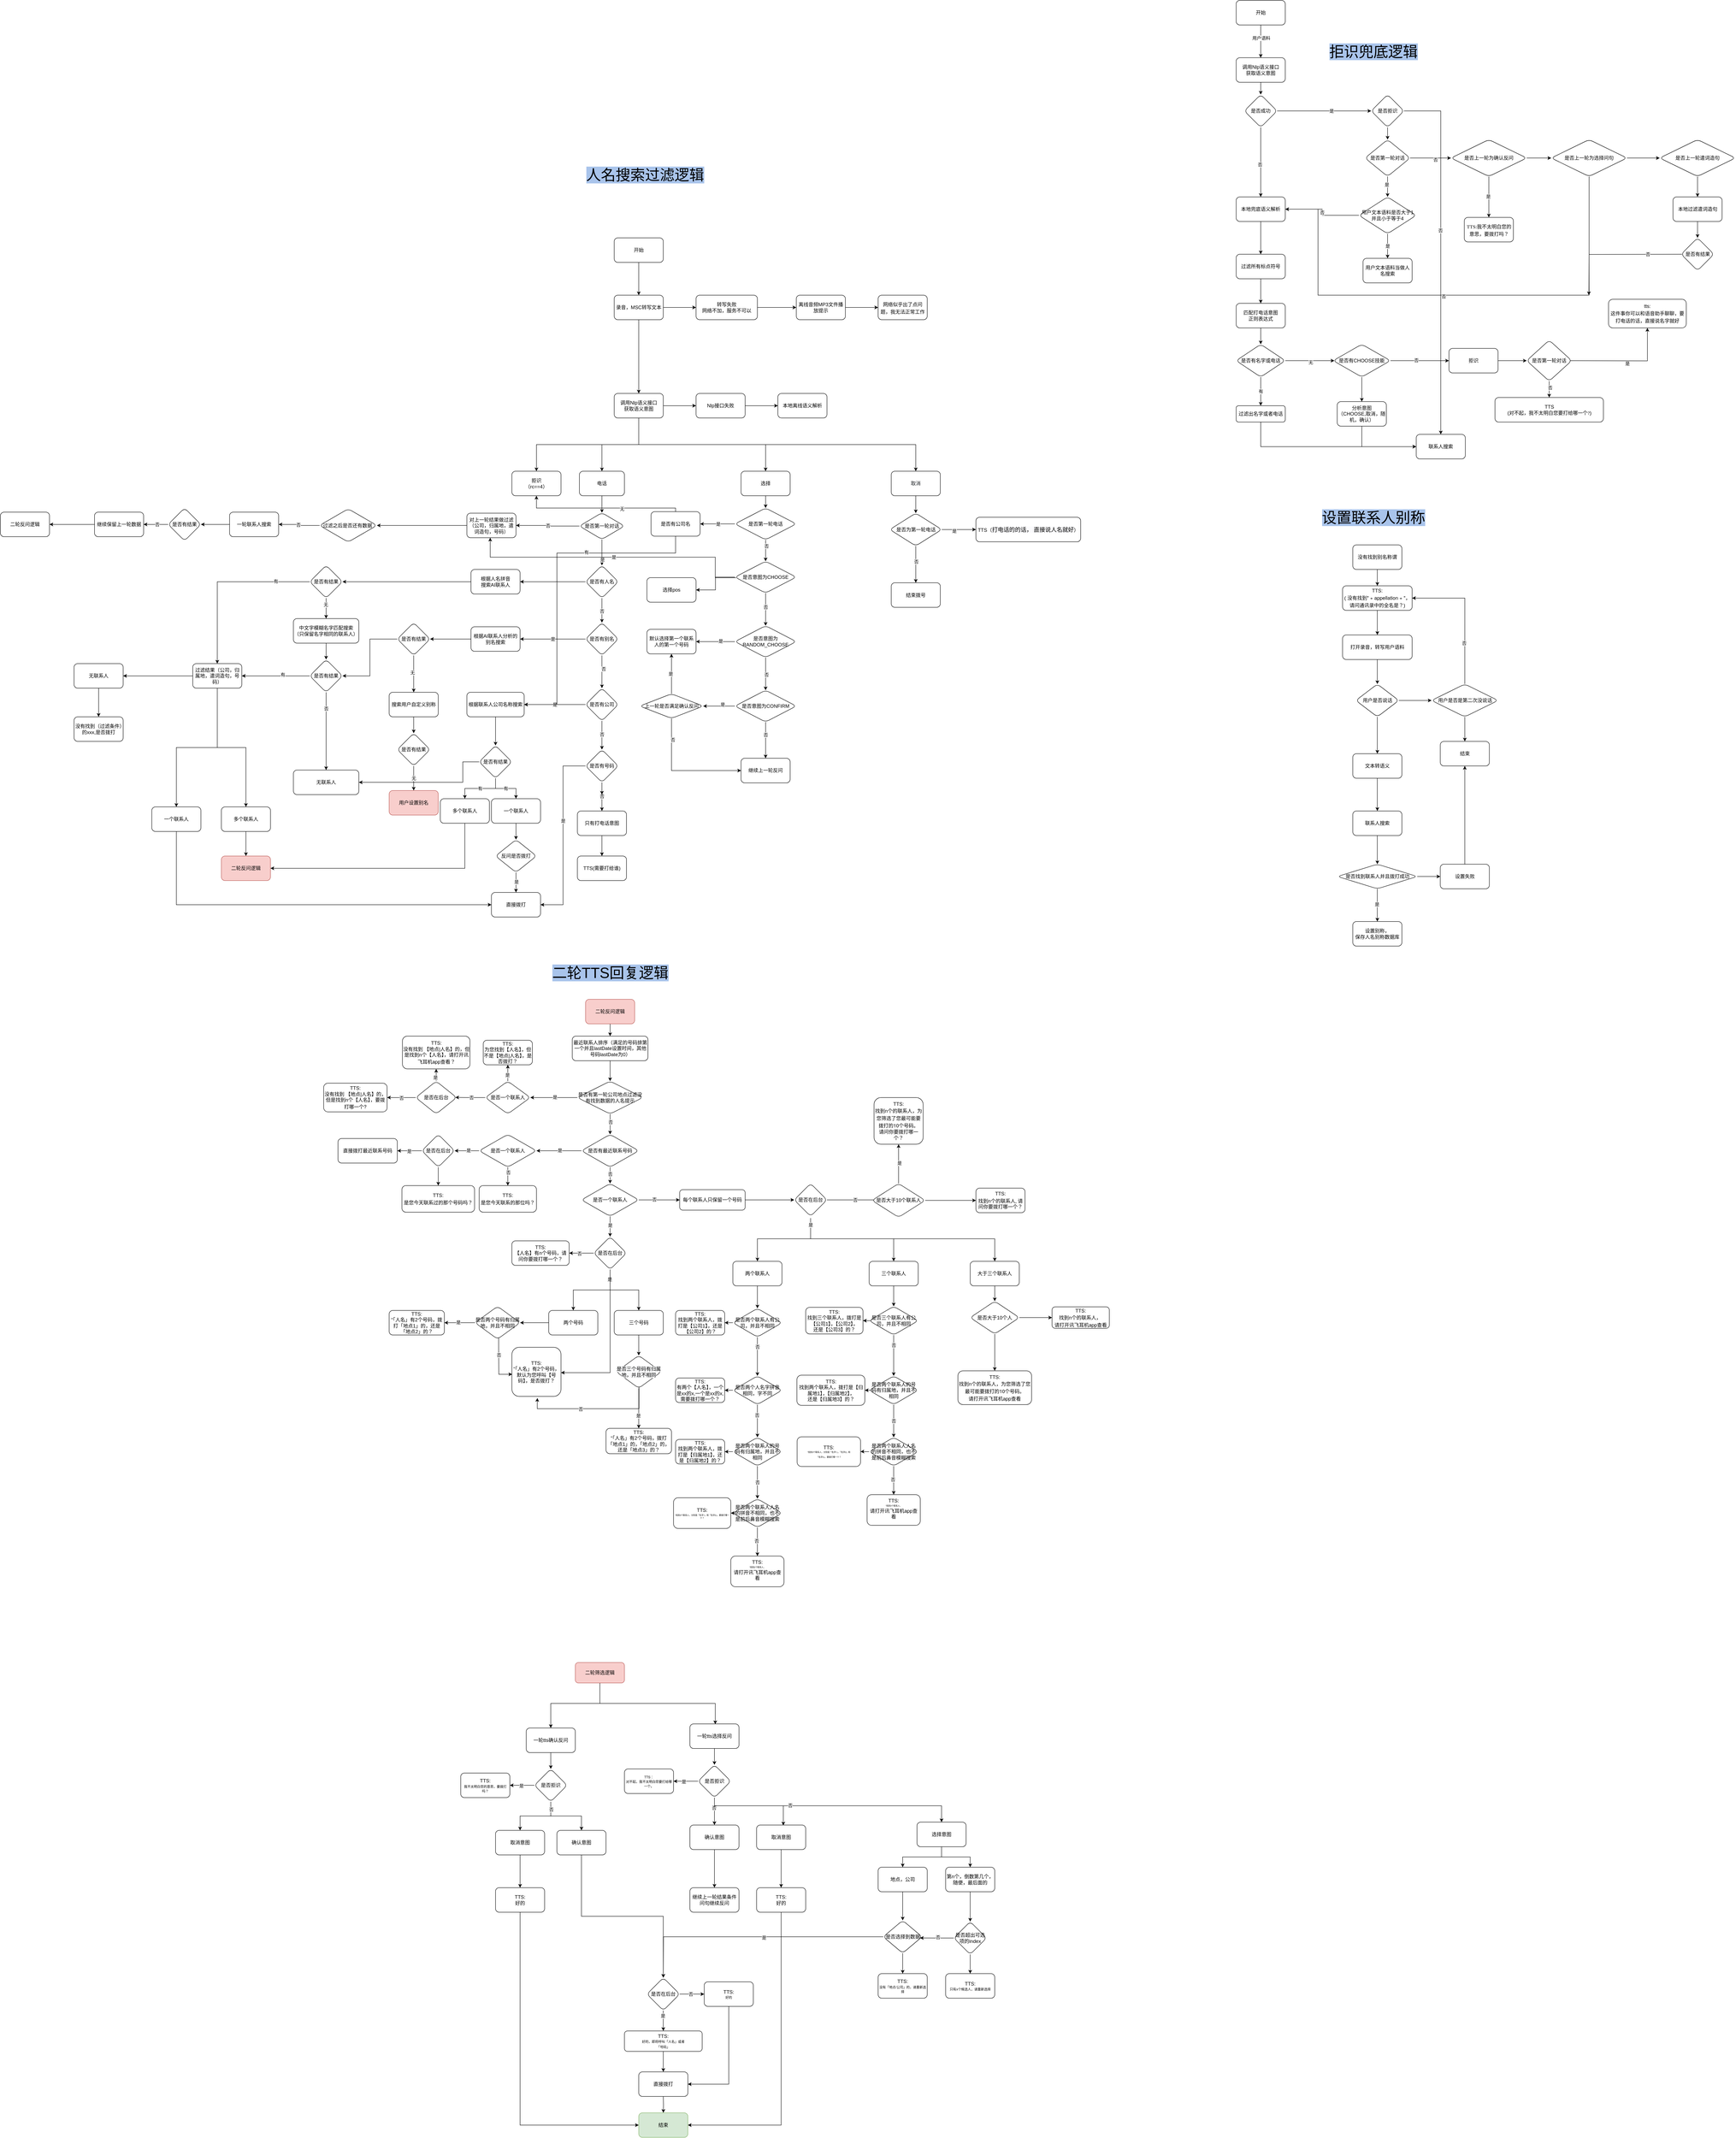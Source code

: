 <mxfile version="13.8.8" type="github" pages="4">
  <diagram id="DDoFtE4cqRtgkwSDy5tp" name="Page-1">
    <mxGraphModel dx="3866" dy="2373" grid="1" gridSize="10" guides="1" tooltips="1" connect="1" arrows="1" fold="1" page="1" pageScale="1" pageWidth="827" pageHeight="1169" math="0" shadow="0">
      <root>
        <mxCell id="0" />
        <mxCell id="1" parent="0" />
        <mxCell id="Wlbra7-RFMquRApKG84o-2" value="" style="edgeStyle=orthogonalEdgeStyle;rounded=0;orthogonalLoop=1;jettySize=auto;html=1;" edge="1" parent="1" source="T3XmwG1ocGlHPUnEkQYw-1" target="Wlbra7-RFMquRApKG84o-1">
          <mxGeometry relative="1" as="geometry" />
        </mxCell>
        <mxCell id="T3XmwG1ocGlHPUnEkQYw-1" value="开始" style="whiteSpace=wrap;html=1;rounded=1;" parent="1" vertex="1">
          <mxGeometry x="150" y="-430" width="120" height="60" as="geometry" />
        </mxCell>
        <mxCell id="pKL48AXGNKzV2RHgMpsK-9" value="" style="edgeStyle=orthogonalEdgeStyle;rounded=0;orthogonalLoop=1;jettySize=auto;html=1;" parent="1" source="pKL48AXGNKzV2RHgMpsK-1" target="pKL48AXGNKzV2RHgMpsK-8" edge="1">
          <mxGeometry relative="1" as="geometry" />
        </mxCell>
        <mxCell id="pKL48AXGNKzV2RHgMpsK-11" value="" style="edgeStyle=orthogonalEdgeStyle;rounded=0;orthogonalLoop=1;jettySize=auto;html=1;exitX=0.5;exitY=1;exitDx=0;exitDy=0;" parent="1" source="pKL48AXGNKzV2RHgMpsK-1" target="pKL48AXGNKzV2RHgMpsK-10" edge="1">
          <mxGeometry relative="1" as="geometry" />
        </mxCell>
        <mxCell id="pKL48AXGNKzV2RHgMpsK-14" value="" style="edgeStyle=orthogonalEdgeStyle;rounded=0;orthogonalLoop=1;jettySize=auto;html=1;exitX=0.5;exitY=1;exitDx=0;exitDy=0;" parent="1" source="pKL48AXGNKzV2RHgMpsK-1" target="pKL48AXGNKzV2RHgMpsK-13" edge="1">
          <mxGeometry relative="1" as="geometry" />
        </mxCell>
        <mxCell id="pKL48AXGNKzV2RHgMpsK-194" style="edgeStyle=orthogonalEdgeStyle;rounded=0;orthogonalLoop=1;jettySize=auto;html=1;exitX=0.5;exitY=1;exitDx=0;exitDy=0;" parent="1" source="pKL48AXGNKzV2RHgMpsK-1" target="pKL48AXGNKzV2RHgMpsK-4" edge="1">
          <mxGeometry relative="1" as="geometry" />
        </mxCell>
        <mxCell id="Wlbra7-RFMquRApKG84o-14" value="" style="edgeStyle=orthogonalEdgeStyle;rounded=0;orthogonalLoop=1;jettySize=auto;html=1;" edge="1" parent="1" source="pKL48AXGNKzV2RHgMpsK-1" target="Wlbra7-RFMquRApKG84o-13">
          <mxGeometry relative="1" as="geometry" />
        </mxCell>
        <mxCell id="pKL48AXGNKzV2RHgMpsK-1" value="调用Nlp语义接口&lt;br&gt;获取语义意图" style="whiteSpace=wrap;html=1;rounded=1;" parent="1" vertex="1">
          <mxGeometry x="150" y="-50" width="120" height="60" as="geometry" />
        </mxCell>
        <mxCell id="pKL48AXGNKzV2RHgMpsK-196" value="" style="edgeStyle=orthogonalEdgeStyle;rounded=0;orthogonalLoop=1;jettySize=auto;html=1;" parent="1" source="pKL48AXGNKzV2RHgMpsK-4" target="pKL48AXGNKzV2RHgMpsK-195" edge="1">
          <mxGeometry relative="1" as="geometry" />
        </mxCell>
        <mxCell id="pKL48AXGNKzV2RHgMpsK-4" value="选择" style="whiteSpace=wrap;html=1;rounded=1;" parent="1" vertex="1">
          <mxGeometry x="460" y="140" width="120" height="60" as="geometry" />
        </mxCell>
        <mxCell id="pKL48AXGNKzV2RHgMpsK-132" value="" style="edgeStyle=orthogonalEdgeStyle;rounded=0;orthogonalLoop=1;jettySize=auto;html=1;" parent="1" source="pKL48AXGNKzV2RHgMpsK-8" target="pKL48AXGNKzV2RHgMpsK-131" edge="1">
          <mxGeometry relative="1" as="geometry" />
        </mxCell>
        <mxCell id="pKL48AXGNKzV2RHgMpsK-8" value="电话" style="whiteSpace=wrap;html=1;rounded=1;" parent="1" vertex="1">
          <mxGeometry x="65" y="140" width="110" height="60" as="geometry" />
        </mxCell>
        <mxCell id="pKL48AXGNKzV2RHgMpsK-238" value="" style="edgeStyle=orthogonalEdgeStyle;rounded=0;orthogonalLoop=1;jettySize=auto;html=1;" parent="1" source="pKL48AXGNKzV2RHgMpsK-10" target="pKL48AXGNKzV2RHgMpsK-237" edge="1">
          <mxGeometry relative="1" as="geometry" />
        </mxCell>
        <mxCell id="pKL48AXGNKzV2RHgMpsK-10" value="&lt;span style=&quot;color: rgb(33 , 37 , 41) ; font-family: &amp;#34;roboto&amp;#34; , &amp;#34;helvetica&amp;#34; , &amp;#34;arial&amp;#34; , sans-serif ; text-align: left ; background-color: rgb(255 , 255 , 255)&quot;&gt;取消	&lt;/span&gt;" style="whiteSpace=wrap;html=1;rounded=1;" parent="1" vertex="1">
          <mxGeometry x="827" y="140" width="120" height="60" as="geometry" />
        </mxCell>
        <mxCell id="pKL48AXGNKzV2RHgMpsK-13" value="拒识&lt;br&gt;（rc==4）" style="whiteSpace=wrap;html=1;rounded=1;" parent="1" vertex="1">
          <mxGeometry x="-100" y="140" width="120" height="60" as="geometry" />
        </mxCell>
        <mxCell id="pKL48AXGNKzV2RHgMpsK-23" value="" style="edgeStyle=orthogonalEdgeStyle;rounded=0;orthogonalLoop=1;jettySize=auto;html=1;" parent="1" source="pKL48AXGNKzV2RHgMpsK-18" target="pKL48AXGNKzV2RHgMpsK-22" edge="1">
          <mxGeometry relative="1" as="geometry" />
        </mxCell>
        <mxCell id="pKL48AXGNKzV2RHgMpsK-28" value="否" style="edgeLabel;html=1;align=center;verticalAlign=middle;resizable=0;points=[];" parent="pKL48AXGNKzV2RHgMpsK-23" vertex="1" connectable="0">
          <mxGeometry x="0.044" relative="1" as="geometry">
            <mxPoint as="offset" />
          </mxGeometry>
        </mxCell>
        <mxCell id="pKL48AXGNKzV2RHgMpsK-158" style="edgeStyle=orthogonalEdgeStyle;rounded=0;orthogonalLoop=1;jettySize=auto;html=1;" parent="1" source="pKL48AXGNKzV2RHgMpsK-18" target="pKL48AXGNKzV2RHgMpsK-20" edge="1">
          <mxGeometry relative="1" as="geometry" />
        </mxCell>
        <mxCell id="pKL48AXGNKzV2RHgMpsK-18" value="是否有人名" style="rhombus;whiteSpace=wrap;html=1;rounded=1;" parent="1" vertex="1">
          <mxGeometry x="80" y="370" width="80" height="80" as="geometry" />
        </mxCell>
        <mxCell id="pKL48AXGNKzV2RHgMpsK-159" style="edgeStyle=orthogonalEdgeStyle;rounded=0;orthogonalLoop=1;jettySize=auto;html=1;entryX=1;entryY=0.5;entryDx=0;entryDy=0;" parent="1" source="pKL48AXGNKzV2RHgMpsK-20" target="pKL48AXGNKzV2RHgMpsK-34" edge="1">
          <mxGeometry relative="1" as="geometry" />
        </mxCell>
        <mxCell id="pKL48AXGNKzV2RHgMpsK-20" value="根据人名拼音&lt;br&gt;搜索AI联系人" style="whiteSpace=wrap;html=1;rounded=1;" parent="1" vertex="1">
          <mxGeometry x="-200" y="380" width="120" height="60" as="geometry" />
        </mxCell>
        <mxCell id="pKL48AXGNKzV2RHgMpsK-25" value="" style="edgeStyle=orthogonalEdgeStyle;rounded=0;orthogonalLoop=1;jettySize=auto;html=1;" parent="1" source="pKL48AXGNKzV2RHgMpsK-22" target="pKL48AXGNKzV2RHgMpsK-24" edge="1">
          <mxGeometry relative="1" as="geometry" />
        </mxCell>
        <mxCell id="pKL48AXGNKzV2RHgMpsK-29" value="否" style="edgeLabel;html=1;align=center;verticalAlign=middle;resizable=0;points=[];" parent="pKL48AXGNKzV2RHgMpsK-25" vertex="1" connectable="0">
          <mxGeometry x="-0.175" y="4" relative="1" as="geometry">
            <mxPoint as="offset" />
          </mxGeometry>
        </mxCell>
        <mxCell id="pKL48AXGNKzV2RHgMpsK-45" value="是" style="edgeStyle=orthogonalEdgeStyle;rounded=0;orthogonalLoop=1;jettySize=auto;html=1;exitX=0;exitY=0.5;exitDx=0;exitDy=0;" parent="1" source="pKL48AXGNKzV2RHgMpsK-22" target="pKL48AXGNKzV2RHgMpsK-44" edge="1">
          <mxGeometry relative="1" as="geometry">
            <mxPoint x="110" y="1080" as="sourcePoint" />
          </mxGeometry>
        </mxCell>
        <mxCell id="pKL48AXGNKzV2RHgMpsK-22" value="是否有别名" style="rhombus;whiteSpace=wrap;html=1;rounded=1;" parent="1" vertex="1">
          <mxGeometry x="80" y="510" width="80" height="80" as="geometry" />
        </mxCell>
        <mxCell id="pKL48AXGNKzV2RHgMpsK-27" value="" style="edgeStyle=orthogonalEdgeStyle;rounded=0;orthogonalLoop=1;jettySize=auto;html=1;" parent="1" source="pKL48AXGNKzV2RHgMpsK-24" target="pKL48AXGNKzV2RHgMpsK-26" edge="1">
          <mxGeometry relative="1" as="geometry" />
        </mxCell>
        <mxCell id="pKL48AXGNKzV2RHgMpsK-30" value="否" style="edgeLabel;html=1;align=center;verticalAlign=middle;resizable=0;points=[];" parent="pKL48AXGNKzV2RHgMpsK-27" vertex="1" connectable="0">
          <mxGeometry x="-0.067" relative="1" as="geometry">
            <mxPoint as="offset" />
          </mxGeometry>
        </mxCell>
        <mxCell id="pKL48AXGNKzV2RHgMpsK-57" value="是" style="edgeStyle=orthogonalEdgeStyle;rounded=0;orthogonalLoop=1;jettySize=auto;html=1;" parent="1" source="pKL48AXGNKzV2RHgMpsK-24" target="pKL48AXGNKzV2RHgMpsK-56" edge="1">
          <mxGeometry relative="1" as="geometry" />
        </mxCell>
        <mxCell id="pKL48AXGNKzV2RHgMpsK-24" value="是否有公司" style="rhombus;whiteSpace=wrap;html=1;rounded=1;" parent="1" vertex="1">
          <mxGeometry x="80" y="670" width="80" height="80" as="geometry" />
        </mxCell>
        <mxCell id="pKL48AXGNKzV2RHgMpsK-85" value="" style="edgeStyle=orthogonalEdgeStyle;rounded=0;orthogonalLoop=1;jettySize=auto;html=1;" parent="1" source="pKL48AXGNKzV2RHgMpsK-26" target="pKL48AXGNKzV2RHgMpsK-84" edge="1">
          <mxGeometry relative="1" as="geometry" />
        </mxCell>
        <mxCell id="pKL48AXGNKzV2RHgMpsK-114" value="否" style="edgeLabel;html=1;align=center;verticalAlign=middle;resizable=0;points=[];" parent="pKL48AXGNKzV2RHgMpsK-85" vertex="1" connectable="0">
          <mxGeometry x="-0.033" relative="1" as="geometry">
            <mxPoint as="offset" />
          </mxGeometry>
        </mxCell>
        <mxCell id="pKL48AXGNKzV2RHgMpsK-112" value="" style="edgeStyle=orthogonalEdgeStyle;rounded=0;orthogonalLoop=1;jettySize=auto;html=1;" parent="1" source="pKL48AXGNKzV2RHgMpsK-26" edge="1">
          <mxGeometry relative="1" as="geometry">
            <mxPoint x="120" y="930" as="targetPoint" />
          </mxGeometry>
        </mxCell>
        <mxCell id="pKL48AXGNKzV2RHgMpsK-164" style="edgeStyle=orthogonalEdgeStyle;rounded=0;orthogonalLoop=1;jettySize=auto;html=1;exitX=0;exitY=0.5;exitDx=0;exitDy=0;entryX=1;entryY=0.5;entryDx=0;entryDy=0;" parent="1" source="pKL48AXGNKzV2RHgMpsK-26" target="pKL48AXGNKzV2RHgMpsK-107" edge="1">
          <mxGeometry relative="1" as="geometry" />
        </mxCell>
        <mxCell id="pKL48AXGNKzV2RHgMpsK-165" value="是" style="edgeLabel;html=1;align=center;verticalAlign=middle;resizable=0;points=[];" parent="pKL48AXGNKzV2RHgMpsK-164" vertex="1" connectable="0">
          <mxGeometry x="-0.161" relative="1" as="geometry">
            <mxPoint as="offset" />
          </mxGeometry>
        </mxCell>
        <mxCell id="pKL48AXGNKzV2RHgMpsK-26" value="是否有号码" style="rhombus;whiteSpace=wrap;html=1;rounded=1;" parent="1" vertex="1">
          <mxGeometry x="80" y="820" width="80" height="80" as="geometry" />
        </mxCell>
        <mxCell id="pKL48AXGNKzV2RHgMpsK-118" style="edgeStyle=orthogonalEdgeStyle;rounded=0;orthogonalLoop=1;jettySize=auto;html=1;entryX=0.5;entryY=0;entryDx=0;entryDy=0;" parent="1" source="pKL48AXGNKzV2RHgMpsK-34" target="pKL48AXGNKzV2RHgMpsK-117" edge="1">
          <mxGeometry relative="1" as="geometry" />
        </mxCell>
        <mxCell id="pKL48AXGNKzV2RHgMpsK-179" value="有" style="edgeLabel;html=1;align=center;verticalAlign=middle;resizable=0;points=[];" parent="pKL48AXGNKzV2RHgMpsK-118" vertex="1" connectable="0">
          <mxGeometry x="-0.609" y="-1" relative="1" as="geometry">
            <mxPoint as="offset" />
          </mxGeometry>
        </mxCell>
        <mxCell id="pKL48AXGNKzV2RHgMpsK-160" style="edgeStyle=orthogonalEdgeStyle;rounded=0;orthogonalLoop=1;jettySize=auto;html=1;" parent="1" source="pKL48AXGNKzV2RHgMpsK-34" target="pKL48AXGNKzV2RHgMpsK-36" edge="1">
          <mxGeometry relative="1" as="geometry" />
        </mxCell>
        <mxCell id="pKL48AXGNKzV2RHgMpsK-180" value="无" style="edgeLabel;html=1;align=center;verticalAlign=middle;resizable=0;points=[];" parent="pKL48AXGNKzV2RHgMpsK-160" vertex="1" connectable="0">
          <mxGeometry x="-0.38" y="-1" relative="1" as="geometry">
            <mxPoint as="offset" />
          </mxGeometry>
        </mxCell>
        <mxCell id="pKL48AXGNKzV2RHgMpsK-34" value="是否有结果" style="rhombus;whiteSpace=wrap;html=1;rounded=1;" parent="1" vertex="1">
          <mxGeometry x="-594" y="370" width="80" height="80" as="geometry" />
        </mxCell>
        <mxCell id="pKL48AXGNKzV2RHgMpsK-40" value="" style="edgeStyle=orthogonalEdgeStyle;rounded=0;orthogonalLoop=1;jettySize=auto;html=1;" parent="1" source="pKL48AXGNKzV2RHgMpsK-36" target="pKL48AXGNKzV2RHgMpsK-39" edge="1">
          <mxGeometry relative="1" as="geometry" />
        </mxCell>
        <mxCell id="pKL48AXGNKzV2RHgMpsK-36" value="中文字模糊名字匹配搜索&lt;br&gt;（只保留名字相同的联系人）" style="whiteSpace=wrap;html=1;rounded=1;" parent="1" vertex="1">
          <mxGeometry x="-634" y="500" width="160" height="60" as="geometry" />
        </mxCell>
        <mxCell id="pKL48AXGNKzV2RHgMpsK-42" value="" style="edgeStyle=orthogonalEdgeStyle;rounded=0;orthogonalLoop=1;jettySize=auto;html=1;" parent="1" source="pKL48AXGNKzV2RHgMpsK-39" target="pKL48AXGNKzV2RHgMpsK-41" edge="1">
          <mxGeometry relative="1" as="geometry" />
        </mxCell>
        <mxCell id="pKL48AXGNKzV2RHgMpsK-43" value="否" style="edgeLabel;html=1;align=center;verticalAlign=middle;resizable=0;points=[];" parent="pKL48AXGNKzV2RHgMpsK-42" vertex="1" connectable="0">
          <mxGeometry x="-0.578" relative="1" as="geometry">
            <mxPoint as="offset" />
          </mxGeometry>
        </mxCell>
        <mxCell id="pKL48AXGNKzV2RHgMpsK-172" style="edgeStyle=orthogonalEdgeStyle;rounded=0;orthogonalLoop=1;jettySize=auto;html=1;entryX=1;entryY=0.5;entryDx=0;entryDy=0;" parent="1" source="pKL48AXGNKzV2RHgMpsK-39" target="pKL48AXGNKzV2RHgMpsK-117" edge="1">
          <mxGeometry relative="1" as="geometry" />
        </mxCell>
        <mxCell id="pKL48AXGNKzV2RHgMpsK-181" value="有" style="edgeLabel;html=1;align=center;verticalAlign=middle;resizable=0;points=[];" parent="pKL48AXGNKzV2RHgMpsK-172" vertex="1" connectable="0">
          <mxGeometry x="-0.206" y="-3" relative="1" as="geometry">
            <mxPoint as="offset" />
          </mxGeometry>
        </mxCell>
        <mxCell id="pKL48AXGNKzV2RHgMpsK-39" value="是否有结果" style="rhombus;whiteSpace=wrap;html=1;rounded=1;" parent="1" vertex="1">
          <mxGeometry x="-594" y="600" width="80" height="80" as="geometry" />
        </mxCell>
        <mxCell id="pKL48AXGNKzV2RHgMpsK-41" value="无联系人" style="whiteSpace=wrap;html=1;rounded=1;" parent="1" vertex="1">
          <mxGeometry x="-634" y="870" width="160" height="60" as="geometry" />
        </mxCell>
        <mxCell id="pKL48AXGNKzV2RHgMpsK-162" style="edgeStyle=orthogonalEdgeStyle;rounded=0;orthogonalLoop=1;jettySize=auto;html=1;" parent="1" source="pKL48AXGNKzV2RHgMpsK-44" target="pKL48AXGNKzV2RHgMpsK-46" edge="1">
          <mxGeometry relative="1" as="geometry" />
        </mxCell>
        <mxCell id="pKL48AXGNKzV2RHgMpsK-44" value="根据AI联系人分析的别名搜索" style="whiteSpace=wrap;html=1;rounded=1;" parent="1" vertex="1">
          <mxGeometry x="-200" y="520.0" width="120" height="60" as="geometry" />
        </mxCell>
        <mxCell id="pKL48AXGNKzV2RHgMpsK-163" style="edgeStyle=orthogonalEdgeStyle;rounded=0;orthogonalLoop=1;jettySize=auto;html=1;exitX=0.5;exitY=1;exitDx=0;exitDy=0;" parent="1" source="pKL48AXGNKzV2RHgMpsK-46" target="pKL48AXGNKzV2RHgMpsK-48" edge="1">
          <mxGeometry relative="1" as="geometry" />
        </mxCell>
        <mxCell id="pKL48AXGNKzV2RHgMpsK-182" value="无" style="edgeLabel;html=1;align=center;verticalAlign=middle;resizable=0;points=[];" parent="pKL48AXGNKzV2RHgMpsK-163" vertex="1" connectable="0">
          <mxGeometry x="-0.063" y="-3" relative="1" as="geometry">
            <mxPoint as="offset" />
          </mxGeometry>
        </mxCell>
        <mxCell id="pKL48AXGNKzV2RHgMpsK-171" style="edgeStyle=orthogonalEdgeStyle;rounded=0;orthogonalLoop=1;jettySize=auto;html=1;entryX=1;entryY=0.5;entryDx=0;entryDy=0;" parent="1" source="pKL48AXGNKzV2RHgMpsK-46" target="pKL48AXGNKzV2RHgMpsK-39" edge="1">
          <mxGeometry relative="1" as="geometry">
            <mxPoint x="-450" y="620" as="targetPoint" />
          </mxGeometry>
        </mxCell>
        <mxCell id="pKL48AXGNKzV2RHgMpsK-46" value="是否有结果" style="rhombus;whiteSpace=wrap;html=1;rounded=1;" parent="1" vertex="1">
          <mxGeometry x="-380" y="510.0" width="80" height="80" as="geometry" />
        </mxCell>
        <mxCell id="pKL48AXGNKzV2RHgMpsK-98" value="" style="edgeStyle=orthogonalEdgeStyle;rounded=0;orthogonalLoop=1;jettySize=auto;html=1;" parent="1" source="pKL48AXGNKzV2RHgMpsK-48" target="pKL48AXGNKzV2RHgMpsK-97" edge="1">
          <mxGeometry relative="1" as="geometry" />
        </mxCell>
        <mxCell id="pKL48AXGNKzV2RHgMpsK-48" value="搜索用户自定义别称" style="whiteSpace=wrap;html=1;rounded=1;" parent="1" vertex="1">
          <mxGeometry x="-400" y="680.0" width="120" height="60" as="geometry" />
        </mxCell>
        <mxCell id="pKL48AXGNKzV2RHgMpsK-89" value="" style="edgeStyle=orthogonalEdgeStyle;rounded=0;orthogonalLoop=1;jettySize=auto;html=1;" parent="1" source="pKL48AXGNKzV2RHgMpsK-56" target="pKL48AXGNKzV2RHgMpsK-88" edge="1">
          <mxGeometry relative="1" as="geometry" />
        </mxCell>
        <mxCell id="pKL48AXGNKzV2RHgMpsK-56" value="根据联系人公司名称搜索" style="whiteSpace=wrap;html=1;rounded=1;" parent="1" vertex="1">
          <mxGeometry x="-210" y="680" width="140" height="60" as="geometry" />
        </mxCell>
        <mxCell id="pKL48AXGNKzV2RHgMpsK-190" style="edgeStyle=orthogonalEdgeStyle;rounded=0;orthogonalLoop=1;jettySize=auto;html=1;entryX=0;entryY=0.5;entryDx=0;entryDy=0;" parent="1" source="pKL48AXGNKzV2RHgMpsK-58" target="pKL48AXGNKzV2RHgMpsK-107" edge="1">
          <mxGeometry relative="1" as="geometry">
            <Array as="points">
              <mxPoint x="-920" y="1199" />
            </Array>
          </mxGeometry>
        </mxCell>
        <mxCell id="pKL48AXGNKzV2RHgMpsK-58" value="一个联系人" style="whiteSpace=wrap;html=1;rounded=1;" parent="1" vertex="1">
          <mxGeometry x="-980" y="960" width="120" height="60" as="geometry" />
        </mxCell>
        <mxCell id="pKL48AXGNKzV2RHgMpsK-191" style="edgeStyle=orthogonalEdgeStyle;rounded=0;orthogonalLoop=1;jettySize=auto;html=1;" parent="1" source="pKL48AXGNKzV2RHgMpsK-60" target="pKL48AXGNKzV2RHgMpsK-67" edge="1">
          <mxGeometry relative="1" as="geometry" />
        </mxCell>
        <mxCell id="pKL48AXGNKzV2RHgMpsK-60" value="多个联系人" style="whiteSpace=wrap;html=1;rounded=1;" parent="1" vertex="1">
          <mxGeometry x="-810" y="960" width="120" height="60" as="geometry" />
        </mxCell>
        <mxCell id="pKL48AXGNKzV2RHgMpsK-67" value="二轮反问逻辑" style="whiteSpace=wrap;html=1;rounded=1;fillColor=#f8cecc;strokeColor=#b85450;" parent="1" vertex="1">
          <mxGeometry x="-810" y="1080" width="120" height="60" as="geometry" />
        </mxCell>
        <mxCell id="pKL48AXGNKzV2RHgMpsK-87" value="" style="edgeStyle=orthogonalEdgeStyle;rounded=0;orthogonalLoop=1;jettySize=auto;html=1;" parent="1" source="pKL48AXGNKzV2RHgMpsK-84" target="pKL48AXGNKzV2RHgMpsK-86" edge="1">
          <mxGeometry relative="1" as="geometry" />
        </mxCell>
        <mxCell id="pKL48AXGNKzV2RHgMpsK-84" value="只有打电话意图" style="whiteSpace=wrap;html=1;rounded=1;" parent="1" vertex="1">
          <mxGeometry x="60" y="970" width="120" height="60" as="geometry" />
        </mxCell>
        <mxCell id="pKL48AXGNKzV2RHgMpsK-86" value="TTS(需要打给谁)" style="whiteSpace=wrap;html=1;rounded=1;" parent="1" vertex="1">
          <mxGeometry x="60" y="1080" width="120" height="60" as="geometry" />
        </mxCell>
        <mxCell id="pKL48AXGNKzV2RHgMpsK-167" value="有" style="edgeStyle=orthogonalEdgeStyle;rounded=0;orthogonalLoop=1;jettySize=auto;html=1;exitX=0.5;exitY=1;exitDx=0;exitDy=0;entryX=0.5;entryY=0;entryDx=0;entryDy=0;" parent="1" source="pKL48AXGNKzV2RHgMpsK-88" target="pKL48AXGNKzV2RHgMpsK-92" edge="1">
          <mxGeometry relative="1" as="geometry" />
        </mxCell>
        <mxCell id="pKL48AXGNKzV2RHgMpsK-184" style="edgeStyle=orthogonalEdgeStyle;rounded=0;orthogonalLoop=1;jettySize=auto;html=1;entryX=1;entryY=0.5;entryDx=0;entryDy=0;" parent="1" source="pKL48AXGNKzV2RHgMpsK-88" target="pKL48AXGNKzV2RHgMpsK-41" edge="1">
          <mxGeometry relative="1" as="geometry">
            <Array as="points">
              <mxPoint x="-220" y="850" />
              <mxPoint x="-220" y="900" />
            </Array>
          </mxGeometry>
        </mxCell>
        <mxCell id="pKL48AXGNKzV2RHgMpsK-186" style="edgeStyle=orthogonalEdgeStyle;rounded=0;orthogonalLoop=1;jettySize=auto;html=1;" parent="1" source="pKL48AXGNKzV2RHgMpsK-88" target="pKL48AXGNKzV2RHgMpsK-185" edge="1">
          <mxGeometry relative="1" as="geometry" />
        </mxCell>
        <mxCell id="pKL48AXGNKzV2RHgMpsK-187" value="有" style="edgeLabel;html=1;align=center;verticalAlign=middle;resizable=0;points=[];" parent="pKL48AXGNKzV2RHgMpsK-186" vertex="1" connectable="0">
          <mxGeometry x="0.007" relative="1" as="geometry">
            <mxPoint as="offset" />
          </mxGeometry>
        </mxCell>
        <mxCell id="pKL48AXGNKzV2RHgMpsK-88" value="是否有结果" style="rhombus;whiteSpace=wrap;html=1;rounded=1;" parent="1" vertex="1">
          <mxGeometry x="-180" y="810" width="80" height="80" as="geometry" />
        </mxCell>
        <mxCell id="pKL48AXGNKzV2RHgMpsK-106" value="" style="edgeStyle=orthogonalEdgeStyle;rounded=0;orthogonalLoop=1;jettySize=auto;html=1;" parent="1" source="pKL48AXGNKzV2RHgMpsK-92" target="pKL48AXGNKzV2RHgMpsK-105" edge="1">
          <mxGeometry relative="1" as="geometry" />
        </mxCell>
        <mxCell id="pKL48AXGNKzV2RHgMpsK-92" value="一个联系人" style="whiteSpace=wrap;html=1;rounded=1;" parent="1" vertex="1">
          <mxGeometry x="-150" y="940" width="120" height="60" as="geometry" />
        </mxCell>
        <mxCell id="pKL48AXGNKzV2RHgMpsK-100" value="无" style="edgeStyle=orthogonalEdgeStyle;rounded=0;orthogonalLoop=1;jettySize=auto;html=1;" parent="1" source="pKL48AXGNKzV2RHgMpsK-97" target="pKL48AXGNKzV2RHgMpsK-99" edge="1">
          <mxGeometry relative="1" as="geometry" />
        </mxCell>
        <mxCell id="pKL48AXGNKzV2RHgMpsK-97" value="是否有结果" style="rhombus;whiteSpace=wrap;html=1;rounded=1;" parent="1" vertex="1">
          <mxGeometry x="-380" y="780.0" width="80" height="80" as="geometry" />
        </mxCell>
        <mxCell id="pKL48AXGNKzV2RHgMpsK-99" value="用户设置别名" style="whiteSpace=wrap;html=1;rounded=1;fillColor=#f8cecc;strokeColor=#b85450;" parent="1" vertex="1">
          <mxGeometry x="-400" y="920" width="120" height="60" as="geometry" />
        </mxCell>
        <mxCell id="pKL48AXGNKzV2RHgMpsK-108" value="" style="edgeStyle=orthogonalEdgeStyle;rounded=0;orthogonalLoop=1;jettySize=auto;html=1;" parent="1" source="pKL48AXGNKzV2RHgMpsK-105" target="pKL48AXGNKzV2RHgMpsK-107" edge="1">
          <mxGeometry relative="1" as="geometry" />
        </mxCell>
        <mxCell id="pKL48AXGNKzV2RHgMpsK-166" value="是" style="edgeLabel;html=1;align=center;verticalAlign=middle;resizable=0;points=[];" parent="pKL48AXGNKzV2RHgMpsK-108" vertex="1" connectable="0">
          <mxGeometry x="-0.073" y="1" relative="1" as="geometry">
            <mxPoint as="offset" />
          </mxGeometry>
        </mxCell>
        <mxCell id="pKL48AXGNKzV2RHgMpsK-105" value="反问是否拨打" style="rhombus;whiteSpace=wrap;html=1;rounded=1;" parent="1" vertex="1">
          <mxGeometry x="-140" y="1040" width="100" height="80" as="geometry" />
        </mxCell>
        <mxCell id="pKL48AXGNKzV2RHgMpsK-107" value="直接拨打" style="whiteSpace=wrap;html=1;rounded=1;" parent="1" vertex="1">
          <mxGeometry x="-150" y="1169" width="120" height="60" as="geometry" />
        </mxCell>
        <mxCell id="pKL48AXGNKzV2RHgMpsK-122" value="" style="edgeStyle=orthogonalEdgeStyle;rounded=0;orthogonalLoop=1;jettySize=auto;html=1;" parent="1" source="pKL48AXGNKzV2RHgMpsK-117" target="pKL48AXGNKzV2RHgMpsK-121" edge="1">
          <mxGeometry relative="1" as="geometry" />
        </mxCell>
        <mxCell id="pKL48AXGNKzV2RHgMpsK-174" style="edgeStyle=orthogonalEdgeStyle;rounded=0;orthogonalLoop=1;jettySize=auto;html=1;exitX=0.5;exitY=1;exitDx=0;exitDy=0;entryX=0.5;entryY=0;entryDx=0;entryDy=0;" parent="1" source="pKL48AXGNKzV2RHgMpsK-117" target="pKL48AXGNKzV2RHgMpsK-58" edge="1">
          <mxGeometry relative="1" as="geometry">
            <mxPoint x="-920" y="940" as="targetPoint" />
          </mxGeometry>
        </mxCell>
        <mxCell id="pKL48AXGNKzV2RHgMpsK-175" style="edgeStyle=orthogonalEdgeStyle;rounded=0;orthogonalLoop=1;jettySize=auto;html=1;entryX=0.5;entryY=0;entryDx=0;entryDy=0;exitX=0.5;exitY=1;exitDx=0;exitDy=0;" parent="1" source="pKL48AXGNKzV2RHgMpsK-117" target="pKL48AXGNKzV2RHgMpsK-60" edge="1">
          <mxGeometry relative="1" as="geometry" />
        </mxCell>
        <mxCell id="pKL48AXGNKzV2RHgMpsK-117" value="过滤结果（公司，归属地，遣词造句，号码）" style="rounded=1;whiteSpace=wrap;html=1;" parent="1" vertex="1">
          <mxGeometry x="-880" y="610" width="120" height="60" as="geometry" />
        </mxCell>
        <mxCell id="pKL48AXGNKzV2RHgMpsK-124" value="" style="edgeStyle=orthogonalEdgeStyle;rounded=0;orthogonalLoop=1;jettySize=auto;html=1;" parent="1" source="pKL48AXGNKzV2RHgMpsK-121" target="pKL48AXGNKzV2RHgMpsK-123" edge="1">
          <mxGeometry relative="1" as="geometry" />
        </mxCell>
        <mxCell id="pKL48AXGNKzV2RHgMpsK-121" value="无联系人" style="whiteSpace=wrap;html=1;rounded=1;" parent="1" vertex="1">
          <mxGeometry x="-1170" y="610" width="120" height="60" as="geometry" />
        </mxCell>
        <mxCell id="pKL48AXGNKzV2RHgMpsK-123" value="没有找到（过滤条件）的xxx,是否拨打" style="whiteSpace=wrap;html=1;rounded=1;" parent="1" vertex="1">
          <mxGeometry x="-1170" y="740" width="120" height="60" as="geometry" />
        </mxCell>
        <mxCell id="pKL48AXGNKzV2RHgMpsK-134" value="否" style="edgeStyle=orthogonalEdgeStyle;rounded=0;orthogonalLoop=1;jettySize=auto;html=1;entryX=1;entryY=0.5;entryDx=0;entryDy=0;" parent="1" source="pKL48AXGNKzV2RHgMpsK-131" target="pKL48AXGNKzV2RHgMpsK-133" edge="1">
          <mxGeometry relative="1" as="geometry">
            <mxPoint x="90" y="320" as="targetPoint" />
          </mxGeometry>
        </mxCell>
        <mxCell id="pKL48AXGNKzV2RHgMpsK-135" style="edgeStyle=orthogonalEdgeStyle;rounded=0;orthogonalLoop=1;jettySize=auto;html=1;exitX=0.5;exitY=1;exitDx=0;exitDy=0;" parent="1" source="pKL48AXGNKzV2RHgMpsK-131" target="pKL48AXGNKzV2RHgMpsK-18" edge="1">
          <mxGeometry relative="1" as="geometry" />
        </mxCell>
        <mxCell id="pKL48AXGNKzV2RHgMpsK-136" value="是" style="edgeLabel;html=1;align=center;verticalAlign=middle;resizable=0;points=[];" parent="pKL48AXGNKzV2RHgMpsK-135" vertex="1" connectable="0">
          <mxGeometry x="0.55" y="1" relative="1" as="geometry">
            <mxPoint as="offset" />
          </mxGeometry>
        </mxCell>
        <mxCell id="pKL48AXGNKzV2RHgMpsK-131" value="是否第一轮对话" style="rhombus;whiteSpace=wrap;html=1;rounded=1;" parent="1" vertex="1">
          <mxGeometry x="65" y="241.5" width="110" height="65" as="geometry" />
        </mxCell>
        <mxCell id="pKL48AXGNKzV2RHgMpsK-139" value="" style="edgeStyle=orthogonalEdgeStyle;rounded=0;orthogonalLoop=1;jettySize=auto;html=1;" parent="1" source="pKL48AXGNKzV2RHgMpsK-133" target="pKL48AXGNKzV2RHgMpsK-138" edge="1">
          <mxGeometry relative="1" as="geometry" />
        </mxCell>
        <mxCell id="pKL48AXGNKzV2RHgMpsK-133" value="对上一轮结果做过滤&lt;br&gt;（公司，归属地，遣词造句，号码）" style="whiteSpace=wrap;html=1;rounded=1;" parent="1" vertex="1">
          <mxGeometry x="-210" y="242.5" width="120" height="60" as="geometry" />
        </mxCell>
        <mxCell id="pKL48AXGNKzV2RHgMpsK-145" value="" style="edgeStyle=orthogonalEdgeStyle;rounded=0;orthogonalLoop=1;jettySize=auto;html=1;" parent="1" source="pKL48AXGNKzV2RHgMpsK-138" target="pKL48AXGNKzV2RHgMpsK-144" edge="1">
          <mxGeometry relative="1" as="geometry" />
        </mxCell>
        <mxCell id="pKL48AXGNKzV2RHgMpsK-146" value="否" style="edgeLabel;html=1;align=center;verticalAlign=middle;resizable=0;points=[];" parent="pKL48AXGNKzV2RHgMpsK-145" vertex="1" connectable="0">
          <mxGeometry x="0.001" y="2" relative="1" as="geometry">
            <mxPoint as="offset" />
          </mxGeometry>
        </mxCell>
        <mxCell id="pKL48AXGNKzV2RHgMpsK-138" value="过滤之后是否还有数据&amp;nbsp;" style="rhombus;whiteSpace=wrap;html=1;rounded=1;" parent="1" vertex="1">
          <mxGeometry x="-570" y="231.88" width="140" height="81.25" as="geometry" />
        </mxCell>
        <mxCell id="pKL48AXGNKzV2RHgMpsK-150" value="" style="edgeStyle=orthogonalEdgeStyle;rounded=0;orthogonalLoop=1;jettySize=auto;html=1;" parent="1" source="pKL48AXGNKzV2RHgMpsK-144" target="pKL48AXGNKzV2RHgMpsK-149" edge="1">
          <mxGeometry relative="1" as="geometry" />
        </mxCell>
        <mxCell id="pKL48AXGNKzV2RHgMpsK-144" value="一轮联系人搜索" style="whiteSpace=wrap;html=1;rounded=1;" parent="1" vertex="1">
          <mxGeometry x="-790" y="240.005" width="120" height="60" as="geometry" />
        </mxCell>
        <mxCell id="pKL48AXGNKzV2RHgMpsK-153" value="" style="edgeStyle=orthogonalEdgeStyle;rounded=0;orthogonalLoop=1;jettySize=auto;html=1;" parent="1" source="pKL48AXGNKzV2RHgMpsK-149" target="pKL48AXGNKzV2RHgMpsK-152" edge="1">
          <mxGeometry relative="1" as="geometry" />
        </mxCell>
        <mxCell id="pKL48AXGNKzV2RHgMpsK-155" value="否" style="edgeLabel;html=1;align=center;verticalAlign=middle;resizable=0;points=[];" parent="pKL48AXGNKzV2RHgMpsK-153" vertex="1" connectable="0">
          <mxGeometry x="-0.092" relative="1" as="geometry">
            <mxPoint as="offset" />
          </mxGeometry>
        </mxCell>
        <mxCell id="pKL48AXGNKzV2RHgMpsK-149" value="是否有结果" style="rhombus;whiteSpace=wrap;html=1;rounded=1;" parent="1" vertex="1">
          <mxGeometry x="-940" y="230" width="80" height="80" as="geometry" />
        </mxCell>
        <mxCell id="pKL48AXGNKzV2RHgMpsK-152" value="继续保留上一轮数据" style="whiteSpace=wrap;html=1;rounded=1;" parent="1" vertex="1">
          <mxGeometry x="-1120" y="240" width="120" height="60" as="geometry" />
        </mxCell>
        <mxCell id="pKL48AXGNKzV2RHgMpsK-192" style="edgeStyle=orthogonalEdgeStyle;rounded=0;orthogonalLoop=1;jettySize=auto;html=1;entryX=1;entryY=0.5;entryDx=0;entryDy=0;exitX=0.5;exitY=1;exitDx=0;exitDy=0;" parent="1" source="pKL48AXGNKzV2RHgMpsK-185" target="pKL48AXGNKzV2RHgMpsK-67" edge="1">
          <mxGeometry relative="1" as="geometry" />
        </mxCell>
        <mxCell id="pKL48AXGNKzV2RHgMpsK-185" value="多个联系人" style="whiteSpace=wrap;html=1;rounded=1;" parent="1" vertex="1">
          <mxGeometry x="-275" y="940" width="120" height="60" as="geometry" />
        </mxCell>
        <mxCell id="pKL48AXGNKzV2RHgMpsK-188" value="二轮反问逻辑" style="whiteSpace=wrap;html=1;rounded=1;" parent="1" vertex="1">
          <mxGeometry x="-1350" y="240" width="120" height="60" as="geometry" />
        </mxCell>
        <mxCell id="pKL48AXGNKzV2RHgMpsK-189" style="edgeStyle=orthogonalEdgeStyle;rounded=0;orthogonalLoop=1;jettySize=auto;html=1;" parent="1" source="pKL48AXGNKzV2RHgMpsK-152" target="pKL48AXGNKzV2RHgMpsK-188" edge="1">
          <mxGeometry relative="1" as="geometry">
            <mxPoint x="-1120" y="270" as="sourcePoint" />
            <mxPoint x="-1390" y="685" as="targetPoint" />
          </mxGeometry>
        </mxCell>
        <mxCell id="pKL48AXGNKzV2RHgMpsK-198" value="" style="edgeStyle=orthogonalEdgeStyle;rounded=0;orthogonalLoop=1;jettySize=auto;html=1;" parent="1" source="pKL48AXGNKzV2RHgMpsK-195" target="pKL48AXGNKzV2RHgMpsK-197" edge="1">
          <mxGeometry relative="1" as="geometry" />
        </mxCell>
        <mxCell id="pKL48AXGNKzV2RHgMpsK-203" value="是" style="edgeLabel;html=1;align=center;verticalAlign=middle;resizable=0;points=[];" parent="pKL48AXGNKzV2RHgMpsK-198" vertex="1" connectable="0">
          <mxGeometry x="-0.036" relative="1" as="geometry">
            <mxPoint as="offset" />
          </mxGeometry>
        </mxCell>
        <mxCell id="pKL48AXGNKzV2RHgMpsK-205" value="" style="edgeStyle=orthogonalEdgeStyle;rounded=0;orthogonalLoop=1;jettySize=auto;html=1;entryX=0.5;entryY=0;entryDx=0;entryDy=0;" parent="1" source="pKL48AXGNKzV2RHgMpsK-195" target="pKL48AXGNKzV2RHgMpsK-208" edge="1">
          <mxGeometry relative="1" as="geometry">
            <mxPoint x="520" y="370" as="targetPoint" />
          </mxGeometry>
        </mxCell>
        <mxCell id="pKL48AXGNKzV2RHgMpsK-206" value="否" style="edgeLabel;html=1;align=center;verticalAlign=middle;resizable=0;points=[];" parent="pKL48AXGNKzV2RHgMpsK-205" vertex="1" connectable="0">
          <mxGeometry x="-0.413" y="2" relative="1" as="geometry">
            <mxPoint as="offset" />
          </mxGeometry>
        </mxCell>
        <mxCell id="pKL48AXGNKzV2RHgMpsK-195" value="是否第一轮电话" style="rhombus;whiteSpace=wrap;html=1;rounded=1;" parent="1" vertex="1">
          <mxGeometry x="445" y="230" width="150" height="77.5" as="geometry" />
        </mxCell>
        <mxCell id="pKL48AXGNKzV2RHgMpsK-199" style="edgeStyle=orthogonalEdgeStyle;rounded=0;orthogonalLoop=1;jettySize=auto;html=1;entryX=1;entryY=0.5;entryDx=0;entryDy=0;" parent="1" source="pKL48AXGNKzV2RHgMpsK-197" target="pKL48AXGNKzV2RHgMpsK-56" edge="1">
          <mxGeometry relative="1" as="geometry">
            <Array as="points">
              <mxPoint x="300" y="340" />
              <mxPoint x="10" y="340" />
              <mxPoint x="10" y="710" />
            </Array>
          </mxGeometry>
        </mxCell>
        <mxCell id="pKL48AXGNKzV2RHgMpsK-200" value="有" style="edgeLabel;html=1;align=center;verticalAlign=middle;resizable=0;points=[];" parent="pKL48AXGNKzV2RHgMpsK-199" vertex="1" connectable="0">
          <mxGeometry x="-0.335" y="-2" relative="1" as="geometry">
            <mxPoint as="offset" />
          </mxGeometry>
        </mxCell>
        <mxCell id="pKL48AXGNKzV2RHgMpsK-201" style="edgeStyle=orthogonalEdgeStyle;rounded=0;orthogonalLoop=1;jettySize=auto;html=1;entryX=0.5;entryY=1;entryDx=0;entryDy=0;" parent="1" source="pKL48AXGNKzV2RHgMpsK-197" target="pKL48AXGNKzV2RHgMpsK-13" edge="1">
          <mxGeometry relative="1" as="geometry">
            <Array as="points">
              <mxPoint x="300" y="230" />
              <mxPoint x="-40" y="230" />
            </Array>
          </mxGeometry>
        </mxCell>
        <mxCell id="pKL48AXGNKzV2RHgMpsK-202" value="无" style="edgeLabel;html=1;align=center;verticalAlign=middle;resizable=0;points=[];" parent="pKL48AXGNKzV2RHgMpsK-201" vertex="1" connectable="0">
          <mxGeometry x="-0.261" y="2" relative="1" as="geometry">
            <mxPoint as="offset" />
          </mxGeometry>
        </mxCell>
        <mxCell id="pKL48AXGNKzV2RHgMpsK-197" value="是否有公司名" style="whiteSpace=wrap;html=1;rounded=1;direction=west;" parent="1" vertex="1">
          <mxGeometry x="240" y="238.75" width="120" height="60" as="geometry" />
        </mxCell>
        <mxCell id="pKL48AXGNKzV2RHgMpsK-212" value="是" style="edgeStyle=orthogonalEdgeStyle;rounded=0;orthogonalLoop=1;jettySize=auto;html=1;exitX=0.04;exitY=0.519;exitDx=0;exitDy=0;exitPerimeter=0;entryX=0.5;entryY=1;entryDx=0;entryDy=0;" parent="1" edge="1">
          <mxGeometry relative="1" as="geometry">
            <mxPoint x="448" y="400.222" as="sourcePoint" />
            <mxPoint x="-153" y="302.5" as="targetPoint" />
            <Array as="points">
              <mxPoint x="397" y="400" />
              <mxPoint x="397" y="350" />
              <mxPoint x="-153" y="350" />
            </Array>
          </mxGeometry>
        </mxCell>
        <mxCell id="pKL48AXGNKzV2RHgMpsK-214" value="" style="edgeStyle=orthogonalEdgeStyle;rounded=0;orthogonalLoop=1;jettySize=auto;html=1;" parent="1" source="pKL48AXGNKzV2RHgMpsK-208" target="pKL48AXGNKzV2RHgMpsK-213" edge="1">
          <mxGeometry relative="1" as="geometry" />
        </mxCell>
        <mxCell id="pKL48AXGNKzV2RHgMpsK-220" value="否" style="edgeLabel;html=1;align=center;verticalAlign=middle;resizable=0;points=[];" parent="pKL48AXGNKzV2RHgMpsK-214" vertex="1" connectable="0">
          <mxGeometry x="-0.154" relative="1" as="geometry">
            <mxPoint as="offset" />
          </mxGeometry>
        </mxCell>
        <mxCell id="pKL48AXGNKzV2RHgMpsK-236" value="" style="edgeStyle=orthogonalEdgeStyle;rounded=0;orthogonalLoop=1;jettySize=auto;html=1;" parent="1" source="pKL48AXGNKzV2RHgMpsK-208" target="pKL48AXGNKzV2RHgMpsK-235" edge="1">
          <mxGeometry relative="1" as="geometry" />
        </mxCell>
        <mxCell id="pKL48AXGNKzV2RHgMpsK-208" value="是否意图为CHOOSE" style="rhombus;whiteSpace=wrap;html=1;rounded=1;" parent="1" vertex="1">
          <mxGeometry x="445" y="360" width="150" height="77.5" as="geometry" />
        </mxCell>
        <mxCell id="pKL48AXGNKzV2RHgMpsK-216" value="" style="edgeStyle=orthogonalEdgeStyle;rounded=0;orthogonalLoop=1;jettySize=auto;html=1;" parent="1" source="pKL48AXGNKzV2RHgMpsK-213" target="pKL48AXGNKzV2RHgMpsK-215" edge="1">
          <mxGeometry relative="1" as="geometry" />
        </mxCell>
        <mxCell id="pKL48AXGNKzV2RHgMpsK-219" value="否" style="edgeLabel;html=1;align=center;verticalAlign=middle;resizable=0;points=[];" parent="pKL48AXGNKzV2RHgMpsK-216" vertex="1" connectable="0">
          <mxGeometry x="0.054" y="2" relative="1" as="geometry">
            <mxPoint as="offset" />
          </mxGeometry>
        </mxCell>
        <mxCell id="pKL48AXGNKzV2RHgMpsK-218" value="" style="edgeStyle=orthogonalEdgeStyle;rounded=0;orthogonalLoop=1;jettySize=auto;html=1;" parent="1" source="pKL48AXGNKzV2RHgMpsK-213" target="pKL48AXGNKzV2RHgMpsK-217" edge="1">
          <mxGeometry relative="1" as="geometry" />
        </mxCell>
        <mxCell id="pKL48AXGNKzV2RHgMpsK-221" value="是" style="edgeLabel;html=1;align=center;verticalAlign=middle;resizable=0;points=[];" parent="pKL48AXGNKzV2RHgMpsK-218" vertex="1" connectable="0">
          <mxGeometry x="-0.255" y="-2" relative="1" as="geometry">
            <mxPoint as="offset" />
          </mxGeometry>
        </mxCell>
        <mxCell id="pKL48AXGNKzV2RHgMpsK-213" value="是否意图为RANDOM_CHOOSE" style="rhombus;whiteSpace=wrap;html=1;rounded=1;" parent="1" vertex="1">
          <mxGeometry x="445" y="517.5" width="150" height="77.5" as="geometry" />
        </mxCell>
        <mxCell id="pKL48AXGNKzV2RHgMpsK-225" value="" style="edgeStyle=orthogonalEdgeStyle;rounded=0;orthogonalLoop=1;jettySize=auto;html=1;" parent="1" source="pKL48AXGNKzV2RHgMpsK-215" target="pKL48AXGNKzV2RHgMpsK-224" edge="1">
          <mxGeometry relative="1" as="geometry" />
        </mxCell>
        <mxCell id="pKL48AXGNKzV2RHgMpsK-232" value="否" style="edgeLabel;html=1;align=center;verticalAlign=middle;resizable=0;points=[];" parent="pKL48AXGNKzV2RHgMpsK-225" vertex="1" connectable="0">
          <mxGeometry x="-0.294" relative="1" as="geometry">
            <mxPoint as="offset" />
          </mxGeometry>
        </mxCell>
        <mxCell id="pKL48AXGNKzV2RHgMpsK-227" value="" style="edgeStyle=orthogonalEdgeStyle;rounded=0;orthogonalLoop=1;jettySize=auto;html=1;" parent="1" source="pKL48AXGNKzV2RHgMpsK-215" target="pKL48AXGNKzV2RHgMpsK-226" edge="1">
          <mxGeometry relative="1" as="geometry" />
        </mxCell>
        <mxCell id="pKL48AXGNKzV2RHgMpsK-233" value="是" style="edgeLabel;html=1;align=center;verticalAlign=middle;resizable=0;points=[];" parent="pKL48AXGNKzV2RHgMpsK-227" vertex="1" connectable="0">
          <mxGeometry x="-0.232" y="-4" relative="1" as="geometry">
            <mxPoint as="offset" />
          </mxGeometry>
        </mxCell>
        <mxCell id="pKL48AXGNKzV2RHgMpsK-215" value="是否意图为CONFIRM" style="rhombus;whiteSpace=wrap;html=1;rounded=1;" parent="1" vertex="1">
          <mxGeometry x="445" y="675" width="150" height="77.5" as="geometry" />
        </mxCell>
        <mxCell id="pKL48AXGNKzV2RHgMpsK-217" value="默认选择第一个联系人的第一个号码" style="whiteSpace=wrap;html=1;rounded=1;" parent="1" vertex="1">
          <mxGeometry x="230" y="526.25" width="120" height="60" as="geometry" />
        </mxCell>
        <mxCell id="pKL48AXGNKzV2RHgMpsK-224" value="继续上一轮反问" style="whiteSpace=wrap;html=1;rounded=1;" parent="1" vertex="1">
          <mxGeometry x="460" y="841.25" width="120" height="60" as="geometry" />
        </mxCell>
        <mxCell id="pKL48AXGNKzV2RHgMpsK-228" style="edgeStyle=orthogonalEdgeStyle;rounded=0;orthogonalLoop=1;jettySize=auto;html=1;entryX=0.5;entryY=1;entryDx=0;entryDy=0;" parent="1" source="pKL48AXGNKzV2RHgMpsK-226" target="pKL48AXGNKzV2RHgMpsK-217" edge="1">
          <mxGeometry relative="1" as="geometry" />
        </mxCell>
        <mxCell id="pKL48AXGNKzV2RHgMpsK-229" value="是" style="edgeLabel;html=1;align=center;verticalAlign=middle;resizable=0;points=[];" parent="pKL48AXGNKzV2RHgMpsK-228" vertex="1" connectable="0">
          <mxGeometry x="0.001" y="2" relative="1" as="geometry">
            <mxPoint as="offset" />
          </mxGeometry>
        </mxCell>
        <mxCell id="pKL48AXGNKzV2RHgMpsK-230" style="edgeStyle=orthogonalEdgeStyle;rounded=0;orthogonalLoop=1;jettySize=auto;html=1;entryX=0;entryY=0.5;entryDx=0;entryDy=0;exitX=0.5;exitY=1;exitDx=0;exitDy=0;" parent="1" source="pKL48AXGNKzV2RHgMpsK-226" target="pKL48AXGNKzV2RHgMpsK-224" edge="1">
          <mxGeometry relative="1" as="geometry" />
        </mxCell>
        <mxCell id="pKL48AXGNKzV2RHgMpsK-231" value="否" style="edgeLabel;html=1;align=center;verticalAlign=middle;resizable=0;points=[];" parent="pKL48AXGNKzV2RHgMpsK-230" vertex="1" connectable="0">
          <mxGeometry x="-0.65" y="3" relative="1" as="geometry">
            <mxPoint as="offset" />
          </mxGeometry>
        </mxCell>
        <mxCell id="pKL48AXGNKzV2RHgMpsK-226" value="上一轮是否满足确认反问" style="rhombus;whiteSpace=wrap;html=1;rounded=1;" parent="1" vertex="1">
          <mxGeometry x="212.5" y="683.75" width="155" height="60" as="geometry" />
        </mxCell>
        <mxCell id="pKL48AXGNKzV2RHgMpsK-235" value="选择pos" style="whiteSpace=wrap;html=1;rounded=1;" parent="1" vertex="1">
          <mxGeometry x="230" y="400" width="120" height="60" as="geometry" />
        </mxCell>
        <mxCell id="pKL48AXGNKzV2RHgMpsK-240" value="" style="edgeStyle=orthogonalEdgeStyle;rounded=0;orthogonalLoop=1;jettySize=auto;html=1;" parent="1" source="pKL48AXGNKzV2RHgMpsK-237" target="pKL48AXGNKzV2RHgMpsK-239" edge="1">
          <mxGeometry relative="1" as="geometry" />
        </mxCell>
        <mxCell id="pKL48AXGNKzV2RHgMpsK-244" value="是" style="edgeLabel;html=1;align=center;verticalAlign=middle;resizable=0;points=[];" parent="pKL48AXGNKzV2RHgMpsK-240" vertex="1" connectable="0">
          <mxGeometry x="-0.271" y="-3" relative="1" as="geometry">
            <mxPoint as="offset" />
          </mxGeometry>
        </mxCell>
        <mxCell id="pKL48AXGNKzV2RHgMpsK-242" value="" style="edgeStyle=orthogonalEdgeStyle;rounded=0;orthogonalLoop=1;jettySize=auto;html=1;" parent="1" source="pKL48AXGNKzV2RHgMpsK-237" target="pKL48AXGNKzV2RHgMpsK-241" edge="1">
          <mxGeometry relative="1" as="geometry" />
        </mxCell>
        <mxCell id="pKL48AXGNKzV2RHgMpsK-243" value="否" style="edgeLabel;html=1;align=center;verticalAlign=middle;resizable=0;points=[];" parent="pKL48AXGNKzV2RHgMpsK-242" vertex="1" connectable="0">
          <mxGeometry x="-0.156" y="1" relative="1" as="geometry">
            <mxPoint as="offset" />
          </mxGeometry>
        </mxCell>
        <mxCell id="pKL48AXGNKzV2RHgMpsK-237" value="是否为第一轮电话" style="rhombus;whiteSpace=wrap;html=1;rounded=1;" parent="1" vertex="1">
          <mxGeometry x="823.5" y="242.5" width="127" height="80" as="geometry" />
        </mxCell>
        <mxCell id="pKL48AXGNKzV2RHgMpsK-239" value="TTS（&lt;span style=&quot;font-family: &amp;#34;tickfont&amp;#34; , &amp;#34;numberfont&amp;#34; , &amp;#34;coloremojifont&amp;#34; , , &amp;#34;microsoft yahei&amp;#34; , sans-serif ; font-size: 14px ; background-color: rgb(251 , 251 , 253)&quot;&gt;打电话的的话， 直接说人名就好&lt;/span&gt;）" style="whiteSpace=wrap;html=1;rounded=1;" parent="1" vertex="1">
          <mxGeometry x="1034" y="252.5" width="256" height="60" as="geometry" />
        </mxCell>
        <mxCell id="pKL48AXGNKzV2RHgMpsK-241" value="结束拨号" style="whiteSpace=wrap;html=1;rounded=1;" parent="1" vertex="1">
          <mxGeometry x="827" y="412.5" width="120" height="60" as="geometry" />
        </mxCell>
        <mxCell id="Wlbra7-RFMquRApKG84o-6" value="" style="edgeStyle=orthogonalEdgeStyle;rounded=0;orthogonalLoop=1;jettySize=auto;html=1;" edge="1" parent="1" source="Wlbra7-RFMquRApKG84o-1" target="Wlbra7-RFMquRApKG84o-5">
          <mxGeometry relative="1" as="geometry" />
        </mxCell>
        <mxCell id="Wlbra7-RFMquRApKG84o-12" style="edgeStyle=orthogonalEdgeStyle;rounded=0;orthogonalLoop=1;jettySize=auto;html=1;entryX=0.5;entryY=0;entryDx=0;entryDy=0;" edge="1" parent="1" source="Wlbra7-RFMquRApKG84o-1" target="pKL48AXGNKzV2RHgMpsK-1">
          <mxGeometry relative="1" as="geometry">
            <mxPoint x="210" y="-170.0" as="targetPoint" />
          </mxGeometry>
        </mxCell>
        <mxCell id="Wlbra7-RFMquRApKG84o-1" value="录音，MSC转写文本" style="whiteSpace=wrap;html=1;rounded=1;" vertex="1" parent="1">
          <mxGeometry x="150" y="-290" width="120" height="60" as="geometry" />
        </mxCell>
        <mxCell id="Wlbra7-RFMquRApKG84o-8" value="" style="edgeStyle=orthogonalEdgeStyle;rounded=0;orthogonalLoop=1;jettySize=auto;html=1;" edge="1" parent="1" source="Wlbra7-RFMquRApKG84o-5" target="Wlbra7-RFMquRApKG84o-7">
          <mxGeometry relative="1" as="geometry" />
        </mxCell>
        <mxCell id="Wlbra7-RFMquRApKG84o-5" value="转写失败&lt;br&gt;网络不加，服务不可以" style="whiteSpace=wrap;html=1;rounded=1;" vertex="1" parent="1">
          <mxGeometry x="350" y="-290" width="150" height="60" as="geometry" />
        </mxCell>
        <mxCell id="Wlbra7-RFMquRApKG84o-10" value="" style="edgeStyle=orthogonalEdgeStyle;rounded=0;orthogonalLoop=1;jettySize=auto;html=1;" edge="1" parent="1" source="Wlbra7-RFMquRApKG84o-7" target="Wlbra7-RFMquRApKG84o-9">
          <mxGeometry relative="1" as="geometry" />
        </mxCell>
        <mxCell id="Wlbra7-RFMquRApKG84o-7" value="离线音频MP3文件播放提示" style="whiteSpace=wrap;html=1;rounded=1;" vertex="1" parent="1">
          <mxGeometry x="595" y="-290" width="120" height="60" as="geometry" />
        </mxCell>
        <mxCell id="Wlbra7-RFMquRApKG84o-9" value="&lt;p class=&quot;p1&quot; style=&quot;margin: 0px ; font-stretch: normal ; line-height: normal ; font-family: &amp;#34;pingfang sc&amp;#34;&quot;&gt;网络似乎出了点问题，我无法正常工作&lt;/p&gt;" style="whiteSpace=wrap;html=1;rounded=1;" vertex="1" parent="1">
          <mxGeometry x="795" y="-290" width="120" height="60" as="geometry" />
        </mxCell>
        <mxCell id="Wlbra7-RFMquRApKG84o-16" value="" style="edgeStyle=orthogonalEdgeStyle;rounded=0;orthogonalLoop=1;jettySize=auto;html=1;" edge="1" parent="1" source="Wlbra7-RFMquRApKG84o-13" target="Wlbra7-RFMquRApKG84o-15">
          <mxGeometry relative="1" as="geometry" />
        </mxCell>
        <mxCell id="Wlbra7-RFMquRApKG84o-13" value="Nlp接口失败" style="whiteSpace=wrap;html=1;rounded=1;" vertex="1" parent="1">
          <mxGeometry x="350" y="-50" width="120" height="60" as="geometry" />
        </mxCell>
        <mxCell id="Wlbra7-RFMquRApKG84o-15" value="本地离线语义解析" style="whiteSpace=wrap;html=1;rounded=1;" vertex="1" parent="1">
          <mxGeometry x="550" y="-50" width="120" height="60" as="geometry" />
        </mxCell>
        <mxCell id="PhgCG_7RAPLVfydvjarz-5" value="" style="edgeStyle=orthogonalEdgeStyle;rounded=0;orthogonalLoop=1;jettySize=auto;html=1;" edge="1" parent="1" source="PhgCG_7RAPLVfydvjarz-1" target="PhgCG_7RAPLVfydvjarz-4">
          <mxGeometry relative="1" as="geometry" />
        </mxCell>
        <mxCell id="PhgCG_7RAPLVfydvjarz-1" value="二轮反问逻辑" style="whiteSpace=wrap;html=1;rounded=1;fillColor=#f8cecc;strokeColor=#b85450;" vertex="1" parent="1">
          <mxGeometry x="80" y="1430" width="120" height="60" as="geometry" />
        </mxCell>
        <mxCell id="PhgCG_7RAPLVfydvjarz-34" value="" style="edgeStyle=orthogonalEdgeStyle;rounded=0;orthogonalLoop=1;jettySize=auto;html=1;" edge="1" parent="1" source="PhgCG_7RAPLVfydvjarz-4" target="PhgCG_7RAPLVfydvjarz-33">
          <mxGeometry relative="1" as="geometry" />
        </mxCell>
        <mxCell id="PhgCG_7RAPLVfydvjarz-4" value="最近联系人排序（满足的号码排第一个并且lastDate设置时间，其他号码lastDate为0）" style="whiteSpace=wrap;html=1;rounded=1;" vertex="1" parent="1">
          <mxGeometry x="47.5" y="1520" width="185" height="60" as="geometry" />
        </mxCell>
        <mxCell id="PhgCG_7RAPLVfydvjarz-9" value="" style="edgeStyle=orthogonalEdgeStyle;rounded=0;orthogonalLoop=1;jettySize=auto;html=1;" edge="1" parent="1" source="PhgCG_7RAPLVfydvjarz-6" target="PhgCG_7RAPLVfydvjarz-15">
          <mxGeometry relative="1" as="geometry">
            <mxPoint x="-40" y="1800" as="targetPoint" />
          </mxGeometry>
        </mxCell>
        <mxCell id="PhgCG_7RAPLVfydvjarz-12" value="是" style="edgeLabel;html=1;align=center;verticalAlign=middle;resizable=0;points=[];" vertex="1" connectable="0" parent="PhgCG_7RAPLVfydvjarz-9">
          <mxGeometry x="-0.03" y="-1" relative="1" as="geometry">
            <mxPoint as="offset" />
          </mxGeometry>
        </mxCell>
        <mxCell id="PhgCG_7RAPLVfydvjarz-32" style="edgeStyle=orthogonalEdgeStyle;rounded=0;orthogonalLoop=1;jettySize=auto;html=1;" edge="1" parent="1" source="PhgCG_7RAPLVfydvjarz-6" target="PhgCG_7RAPLVfydvjarz-31">
          <mxGeometry relative="1" as="geometry" />
        </mxCell>
        <mxCell id="PhgCG_7RAPLVfydvjarz-55" value="否" style="edgeLabel;html=1;align=center;verticalAlign=middle;resizable=0;points=[];" vertex="1" connectable="0" parent="PhgCG_7RAPLVfydvjarz-32">
          <mxGeometry x="-0.15" relative="1" as="geometry">
            <mxPoint as="offset" />
          </mxGeometry>
        </mxCell>
        <mxCell id="PhgCG_7RAPLVfydvjarz-6" value="是否有最近联系号码" style="rhombus;whiteSpace=wrap;html=1;rounded=1;" vertex="1" parent="1">
          <mxGeometry x="70" y="1760" width="140" height="80" as="geometry" />
        </mxCell>
        <mxCell id="PhgCG_7RAPLVfydvjarz-10" value="直接拨打最近联系号码" style="whiteSpace=wrap;html=1;rounded=1;" vertex="1" parent="1">
          <mxGeometry x="-525" y="1770" width="145" height="60" as="geometry" />
        </mxCell>
        <mxCell id="PhgCG_7RAPLVfydvjarz-94" value="" style="edgeStyle=orthogonalEdgeStyle;rounded=0;orthogonalLoop=1;jettySize=auto;html=1;" edge="1" parent="1" source="PhgCG_7RAPLVfydvjarz-13" target="PhgCG_7RAPLVfydvjarz-93">
          <mxGeometry relative="1" as="geometry" />
        </mxCell>
        <mxCell id="PhgCG_7RAPLVfydvjarz-13" value="每个联系人只保留一个号码" style="whiteSpace=wrap;html=1;rounded=1;" vertex="1" parent="1">
          <mxGeometry x="310" y="1895" width="160" height="50" as="geometry" />
        </mxCell>
        <mxCell id="PhgCG_7RAPLVfydvjarz-18" value="" style="edgeStyle=orthogonalEdgeStyle;rounded=0;orthogonalLoop=1;jettySize=auto;html=1;" edge="1" parent="1" source="PhgCG_7RAPLVfydvjarz-15" target="PhgCG_7RAPLVfydvjarz-17">
          <mxGeometry relative="1" as="geometry" />
        </mxCell>
        <mxCell id="PhgCG_7RAPLVfydvjarz-26" value="否" style="edgeLabel;html=1;align=center;verticalAlign=middle;resizable=0;points=[];" vertex="1" connectable="0" parent="PhgCG_7RAPLVfydvjarz-18">
          <mxGeometry x="-0.453" y="1" relative="1" as="geometry">
            <mxPoint as="offset" />
          </mxGeometry>
        </mxCell>
        <mxCell id="PhgCG_7RAPLVfydvjarz-21" value="" style="edgeStyle=orthogonalEdgeStyle;rounded=0;orthogonalLoop=1;jettySize=auto;html=1;" edge="1" parent="1" source="PhgCG_7RAPLVfydvjarz-15" target="PhgCG_7RAPLVfydvjarz-20">
          <mxGeometry relative="1" as="geometry" />
        </mxCell>
        <mxCell id="PhgCG_7RAPLVfydvjarz-23" value="是" style="edgeLabel;html=1;align=center;verticalAlign=middle;resizable=0;points=[];" vertex="1" connectable="0" parent="PhgCG_7RAPLVfydvjarz-21">
          <mxGeometry x="-0.111" y="-1" relative="1" as="geometry">
            <mxPoint as="offset" />
          </mxGeometry>
        </mxCell>
        <mxCell id="PhgCG_7RAPLVfydvjarz-15" value="是否一个联系人" style="rhombus;whiteSpace=wrap;html=1;rounded=1;" vertex="1" parent="1">
          <mxGeometry x="-180" y="1760" width="140" height="80" as="geometry" />
        </mxCell>
        <mxCell id="PhgCG_7RAPLVfydvjarz-17" value="TTS:&lt;br&gt;&lt;p class=&quot;p1&quot; style=&quot;margin: 0px ; font-stretch: normal ; line-height: normal ; font-family: &amp;#34;pingfang sc&amp;#34;&quot;&gt;是您今天联系的那位吗？&lt;/p&gt;" style="whiteSpace=wrap;html=1;rounded=1;" vertex="1" parent="1">
          <mxGeometry x="-180" y="1885" width="140" height="65" as="geometry" />
        </mxCell>
        <mxCell id="PhgCG_7RAPLVfydvjarz-22" style="edgeStyle=orthogonalEdgeStyle;rounded=0;orthogonalLoop=1;jettySize=auto;html=1;entryX=1;entryY=0.5;entryDx=0;entryDy=0;" edge="1" parent="1" source="PhgCG_7RAPLVfydvjarz-20" target="PhgCG_7RAPLVfydvjarz-10">
          <mxGeometry relative="1" as="geometry" />
        </mxCell>
        <mxCell id="PhgCG_7RAPLVfydvjarz-25" value="是" style="edgeLabel;html=1;align=center;verticalAlign=middle;resizable=0;points=[];" vertex="1" connectable="0" parent="PhgCG_7RAPLVfydvjarz-22">
          <mxGeometry x="0.033" y="1" relative="1" as="geometry">
            <mxPoint as="offset" />
          </mxGeometry>
        </mxCell>
        <mxCell id="PhgCG_7RAPLVfydvjarz-30" value="" style="edgeStyle=orthogonalEdgeStyle;rounded=0;orthogonalLoop=1;jettySize=auto;html=1;" edge="1" parent="1" source="PhgCG_7RAPLVfydvjarz-20" target="PhgCG_7RAPLVfydvjarz-29">
          <mxGeometry relative="1" as="geometry" />
        </mxCell>
        <mxCell id="PhgCG_7RAPLVfydvjarz-20" value="是否在后台" style="rhombus;whiteSpace=wrap;html=1;rounded=1;" vertex="1" parent="1">
          <mxGeometry x="-320" y="1760" width="80" height="80" as="geometry" />
        </mxCell>
        <mxCell id="PhgCG_7RAPLVfydvjarz-29" value="TTS:&lt;br&gt;&lt;p class=&quot;p1&quot; style=&quot;margin: 0px ; font-stretch: normal ; line-height: normal ; font-family: &amp;#34;pingfang sc&amp;#34;&quot;&gt;是您今天联系过的那个号码吗？&lt;/p&gt;" style="whiteSpace=wrap;html=1;rounded=1;" vertex="1" parent="1">
          <mxGeometry x="-368.75" y="1885" width="177.5" height="65" as="geometry" />
        </mxCell>
        <mxCell id="PhgCG_7RAPLVfydvjarz-58" style="edgeStyle=orthogonalEdgeStyle;rounded=0;orthogonalLoop=1;jettySize=auto;html=1;entryX=0;entryY=0.5;entryDx=0;entryDy=0;" edge="1" parent="1" source="PhgCG_7RAPLVfydvjarz-31" target="PhgCG_7RAPLVfydvjarz-13">
          <mxGeometry relative="1" as="geometry" />
        </mxCell>
        <mxCell id="PhgCG_7RAPLVfydvjarz-59" value="否" style="edgeLabel;html=1;align=center;verticalAlign=middle;resizable=0;points=[];" vertex="1" connectable="0" parent="PhgCG_7RAPLVfydvjarz-58">
          <mxGeometry x="-0.24" y="1" relative="1" as="geometry">
            <mxPoint as="offset" />
          </mxGeometry>
        </mxCell>
        <mxCell id="PhgCG_7RAPLVfydvjarz-63" value="" style="edgeStyle=orthogonalEdgeStyle;rounded=0;orthogonalLoop=1;jettySize=auto;html=1;" edge="1" parent="1" source="PhgCG_7RAPLVfydvjarz-31" target="PhgCG_7RAPLVfydvjarz-62">
          <mxGeometry relative="1" as="geometry" />
        </mxCell>
        <mxCell id="PhgCG_7RAPLVfydvjarz-64" value="是" style="edgeLabel;html=1;align=center;verticalAlign=middle;resizable=0;points=[];" vertex="1" connectable="0" parent="PhgCG_7RAPLVfydvjarz-63">
          <mxGeometry x="-0.147" relative="1" as="geometry">
            <mxPoint as="offset" />
          </mxGeometry>
        </mxCell>
        <mxCell id="PhgCG_7RAPLVfydvjarz-31" value="是否一个联系人" style="rhombus;whiteSpace=wrap;html=1;rounded=1;" vertex="1" parent="1">
          <mxGeometry x="70" y="1880" width="140" height="80" as="geometry" />
        </mxCell>
        <mxCell id="PhgCG_7RAPLVfydvjarz-35" style="edgeStyle=orthogonalEdgeStyle;rounded=0;orthogonalLoop=1;jettySize=auto;html=1;" edge="1" parent="1" source="PhgCG_7RAPLVfydvjarz-33" target="PhgCG_7RAPLVfydvjarz-6">
          <mxGeometry relative="1" as="geometry" />
        </mxCell>
        <mxCell id="5hKxAf12LTrIIEx644_m-2" value="否" style="edgeLabel;html=1;align=center;verticalAlign=middle;resizable=0;points=[];" vertex="1" connectable="0" parent="PhgCG_7RAPLVfydvjarz-35">
          <mxGeometry x="-0.204" y="1" relative="1" as="geometry">
            <mxPoint as="offset" />
          </mxGeometry>
        </mxCell>
        <mxCell id="PhgCG_7RAPLVfydvjarz-45" value="" style="edgeStyle=orthogonalEdgeStyle;rounded=0;orthogonalLoop=1;jettySize=auto;html=1;" edge="1" parent="1" source="PhgCG_7RAPLVfydvjarz-33" target="PhgCG_7RAPLVfydvjarz-44">
          <mxGeometry relative="1" as="geometry" />
        </mxCell>
        <mxCell id="5hKxAf12LTrIIEx644_m-1" value="是" style="edgeLabel;html=1;align=center;verticalAlign=middle;resizable=0;points=[];" vertex="1" connectable="0" parent="PhgCG_7RAPLVfydvjarz-45">
          <mxGeometry x="-0.045" y="-1" relative="1" as="geometry">
            <mxPoint as="offset" />
          </mxGeometry>
        </mxCell>
        <mxCell id="PhgCG_7RAPLVfydvjarz-33" value="是否有第一轮公司地点过滤没有找到数据的人名提示" style="rhombus;whiteSpace=wrap;html=1;rounded=1;" vertex="1" parent="1">
          <mxGeometry x="60" y="1630" width="160" height="80" as="geometry" />
        </mxCell>
        <mxCell id="PhgCG_7RAPLVfydvjarz-39" value="" style="edgeStyle=orthogonalEdgeStyle;rounded=0;orthogonalLoop=1;jettySize=auto;html=1;" edge="1" parent="1" source="PhgCG_7RAPLVfydvjarz-36" target="PhgCG_7RAPLVfydvjarz-38">
          <mxGeometry relative="1" as="geometry" />
        </mxCell>
        <mxCell id="PhgCG_7RAPLVfydvjarz-53" value="否" style="edgeLabel;html=1;align=center;verticalAlign=middle;resizable=0;points=[];" vertex="1" connectable="0" parent="PhgCG_7RAPLVfydvjarz-39">
          <mxGeometry x="0.019" y="1" relative="1" as="geometry">
            <mxPoint as="offset" />
          </mxGeometry>
        </mxCell>
        <mxCell id="PhgCG_7RAPLVfydvjarz-43" value="" style="edgeStyle=orthogonalEdgeStyle;rounded=0;orthogonalLoop=1;jettySize=auto;html=1;" edge="1" parent="1" source="PhgCG_7RAPLVfydvjarz-36" target="PhgCG_7RAPLVfydvjarz-42">
          <mxGeometry relative="1" as="geometry" />
        </mxCell>
        <mxCell id="PhgCG_7RAPLVfydvjarz-51" value="是" style="edgeLabel;html=1;align=center;verticalAlign=middle;resizable=0;points=[];" vertex="1" connectable="0" parent="PhgCG_7RAPLVfydvjarz-43">
          <mxGeometry x="0.2" y="-2" relative="1" as="geometry">
            <mxPoint x="-4" y="1" as="offset" />
          </mxGeometry>
        </mxCell>
        <mxCell id="PhgCG_7RAPLVfydvjarz-36" value="是否在后台" style="rhombus;whiteSpace=wrap;html=1;rounded=1;" vertex="1" parent="1">
          <mxGeometry x="-335" y="1630" width="100" height="80" as="geometry" />
        </mxCell>
        <mxCell id="PhgCG_7RAPLVfydvjarz-38" value="&lt;span&gt;TTS:&lt;/span&gt;&lt;br&gt;&lt;span&gt;没有找到 【地点|人名】的，但是找到n个【人名】，&lt;/span&gt;&lt;span style=&quot;font-family: &amp;#34;pingfang sc&amp;#34;&quot;&gt;要拨打哪一个&lt;/span&gt;&lt;span class=&quot;s1&quot; style=&quot;font-stretch: normal ; line-height: normal ; font-family: &amp;#34;helvetica neue&amp;#34;&quot;&gt;?&lt;/span&gt;" style="whiteSpace=wrap;html=1;rounded=1;" vertex="1" parent="1">
          <mxGeometry x="-560" y="1635" width="155" height="70" as="geometry" />
        </mxCell>
        <mxCell id="PhgCG_7RAPLVfydvjarz-42" value="&lt;span&gt;TTS:&lt;/span&gt;&lt;br&gt;&lt;span&gt;没有找到 【地点|人名】的，但是找到n个【人名】，&lt;/span&gt;&lt;span style=&quot;font-family: &amp;#34;pingfang sc&amp;#34;&quot;&gt;请打开讯飞耳机&lt;/span&gt;&lt;span class=&quot;s1&quot; style=&quot;font-stretch: normal ; line-height: normal ; font-family: &amp;#34;helvetica neue&amp;#34;&quot;&gt;app&lt;/span&gt;&lt;span style=&quot;font-family: &amp;#34;pingfang sc&amp;#34;&quot;&gt;查看&lt;/span&gt;&lt;span&gt;？&lt;/span&gt;" style="whiteSpace=wrap;html=1;rounded=1;" vertex="1" parent="1">
          <mxGeometry x="-367.5" y="1520" width="165" height="80" as="geometry" />
        </mxCell>
        <mxCell id="PhgCG_7RAPLVfydvjarz-46" style="edgeStyle=orthogonalEdgeStyle;rounded=0;orthogonalLoop=1;jettySize=auto;html=1;exitX=0;exitY=0.5;exitDx=0;exitDy=0;entryX=0.967;entryY=0.496;entryDx=0;entryDy=0;entryPerimeter=0;" edge="1" parent="1" source="PhgCG_7RAPLVfydvjarz-44" target="PhgCG_7RAPLVfydvjarz-36">
          <mxGeometry relative="1" as="geometry" />
        </mxCell>
        <mxCell id="PhgCG_7RAPLVfydvjarz-47" value="否" style="edgeLabel;html=1;align=center;verticalAlign=middle;resizable=0;points=[];" vertex="1" connectable="0" parent="PhgCG_7RAPLVfydvjarz-46">
          <mxGeometry x="-0.067" relative="1" as="geometry">
            <mxPoint as="offset" />
          </mxGeometry>
        </mxCell>
        <mxCell id="PhgCG_7RAPLVfydvjarz-49" value="" style="edgeStyle=orthogonalEdgeStyle;rounded=0;orthogonalLoop=1;jettySize=auto;html=1;" edge="1" parent="1" source="PhgCG_7RAPLVfydvjarz-44" target="PhgCG_7RAPLVfydvjarz-48">
          <mxGeometry relative="1" as="geometry" />
        </mxCell>
        <mxCell id="PhgCG_7RAPLVfydvjarz-50" value="是" style="edgeLabel;html=1;align=center;verticalAlign=middle;resizable=0;points=[];" vertex="1" connectable="0" parent="PhgCG_7RAPLVfydvjarz-49">
          <mxGeometry x="-0.233" y="1" relative="1" as="geometry">
            <mxPoint as="offset" />
          </mxGeometry>
        </mxCell>
        <mxCell id="PhgCG_7RAPLVfydvjarz-44" value="是否一个联系人" style="rhombus;whiteSpace=wrap;html=1;rounded=1;" vertex="1" parent="1">
          <mxGeometry x="-165" y="1630" width="110" height="80" as="geometry" />
        </mxCell>
        <mxCell id="PhgCG_7RAPLVfydvjarz-48" value="TTS:&lt;br&gt;为您找到【人名】，但不是【地点|人名】，是否拨打？" style="whiteSpace=wrap;html=1;rounded=1;" vertex="1" parent="1">
          <mxGeometry x="-170" y="1530" width="120" height="60" as="geometry" />
        </mxCell>
        <mxCell id="PhgCG_7RAPLVfydvjarz-66" value="" style="edgeStyle=orthogonalEdgeStyle;rounded=0;orthogonalLoop=1;jettySize=auto;html=1;" edge="1" parent="1" source="PhgCG_7RAPLVfydvjarz-62" target="PhgCG_7RAPLVfydvjarz-65">
          <mxGeometry relative="1" as="geometry" />
        </mxCell>
        <mxCell id="PhgCG_7RAPLVfydvjarz-68" value="" style="edgeStyle=orthogonalEdgeStyle;rounded=0;orthogonalLoop=1;jettySize=auto;html=1;" edge="1" parent="1" source="PhgCG_7RAPLVfydvjarz-62" target="PhgCG_7RAPLVfydvjarz-67">
          <mxGeometry relative="1" as="geometry" />
        </mxCell>
        <mxCell id="PhgCG_7RAPLVfydvjarz-69" value="否" style="edgeLabel;html=1;align=center;verticalAlign=middle;resizable=0;points=[];" vertex="1" connectable="0" parent="PhgCG_7RAPLVfydvjarz-68">
          <mxGeometry x="0.178" y="1" relative="1" as="geometry">
            <mxPoint as="offset" />
          </mxGeometry>
        </mxCell>
        <mxCell id="PhgCG_7RAPLVfydvjarz-73" style="edgeStyle=orthogonalEdgeStyle;rounded=0;orthogonalLoop=1;jettySize=auto;html=1;" edge="1" parent="1" source="PhgCG_7RAPLVfydvjarz-62" target="PhgCG_7RAPLVfydvjarz-71">
          <mxGeometry relative="1" as="geometry" />
        </mxCell>
        <mxCell id="PhgCG_7RAPLVfydvjarz-74" value="是" style="edgeLabel;html=1;align=center;verticalAlign=middle;resizable=0;points=[];" vertex="1" connectable="0" parent="PhgCG_7RAPLVfydvjarz-73">
          <mxGeometry x="-0.719" y="-1" relative="1" as="geometry">
            <mxPoint as="offset" />
          </mxGeometry>
        </mxCell>
        <mxCell id="PhgCG_7RAPLVfydvjarz-76" value="" style="edgeStyle=orthogonalEdgeStyle;rounded=0;orthogonalLoop=1;jettySize=auto;html=1;" edge="1" parent="1">
          <mxGeometry relative="1" as="geometry">
            <mxPoint x="140" y="2092" as="sourcePoint" />
            <mxPoint x="20" y="2342" as="targetPoint" />
            <Array as="points">
              <mxPoint x="140" y="2342" />
            </Array>
          </mxGeometry>
        </mxCell>
        <mxCell id="PhgCG_7RAPLVfydvjarz-62" value="是否在后台" style="rhombus;whiteSpace=wrap;html=1;rounded=1;" vertex="1" parent="1">
          <mxGeometry x="100" y="2010" width="80" height="80" as="geometry" />
        </mxCell>
        <mxCell id="PhgCG_7RAPLVfydvjarz-78" value="" style="edgeStyle=orthogonalEdgeStyle;rounded=0;orthogonalLoop=1;jettySize=auto;html=1;" edge="1" parent="1" source="PhgCG_7RAPLVfydvjarz-65" target="PhgCG_7RAPLVfydvjarz-77">
          <mxGeometry relative="1" as="geometry" />
        </mxCell>
        <mxCell id="PhgCG_7RAPLVfydvjarz-65" value="两个号码" style="whiteSpace=wrap;html=1;rounded=1;" vertex="1" parent="1">
          <mxGeometry x="-10" y="2190" width="120" height="60" as="geometry" />
        </mxCell>
        <mxCell id="PhgCG_7RAPLVfydvjarz-67" value="TTS:&lt;br&gt;【人名】有n个号码，请问你要拨打哪一个？" style="whiteSpace=wrap;html=1;rounded=1;" vertex="1" parent="1">
          <mxGeometry x="-100" y="2020" width="140" height="60" as="geometry" />
        </mxCell>
        <mxCell id="PhgCG_7RAPLVfydvjarz-85" value="" style="edgeStyle=orthogonalEdgeStyle;rounded=0;orthogonalLoop=1;jettySize=auto;html=1;" edge="1" parent="1" source="PhgCG_7RAPLVfydvjarz-71" target="PhgCG_7RAPLVfydvjarz-84">
          <mxGeometry relative="1" as="geometry" />
        </mxCell>
        <mxCell id="PhgCG_7RAPLVfydvjarz-71" value="三个号码" style="whiteSpace=wrap;html=1;rounded=1;" vertex="1" parent="1">
          <mxGeometry x="150" y="2190" width="120" height="60" as="geometry" />
        </mxCell>
        <mxCell id="PhgCG_7RAPLVfydvjarz-75" value="TTS:&lt;br&gt;“「人名」有2个号码，默认为您呼叫【号码】，是否拨打？" style="whiteSpace=wrap;html=1;rounded=1;" vertex="1" parent="1">
          <mxGeometry x="-100" y="2280" width="120" height="120" as="geometry" />
        </mxCell>
        <mxCell id="PhgCG_7RAPLVfydvjarz-82" value="" style="edgeStyle=orthogonalEdgeStyle;rounded=0;orthogonalLoop=1;jettySize=auto;html=1;" edge="1" parent="1" source="PhgCG_7RAPLVfydvjarz-77" target="PhgCG_7RAPLVfydvjarz-81">
          <mxGeometry relative="1" as="geometry" />
        </mxCell>
        <mxCell id="PhgCG_7RAPLVfydvjarz-91" value="是" style="edgeLabel;html=1;align=center;verticalAlign=middle;resizable=0;points=[];" vertex="1" connectable="0" parent="PhgCG_7RAPLVfydvjarz-82">
          <mxGeometry x="0.102" y="-1" relative="1" as="geometry">
            <mxPoint as="offset" />
          </mxGeometry>
        </mxCell>
        <mxCell id="PhgCG_7RAPLVfydvjarz-83" style="edgeStyle=orthogonalEdgeStyle;rounded=0;orthogonalLoop=1;jettySize=auto;html=1;entryX=0.006;entryY=0.55;entryDx=0;entryDy=0;entryPerimeter=0;exitX=0.524;exitY=0.946;exitDx=0;exitDy=0;exitPerimeter=0;" edge="1" parent="1" source="PhgCG_7RAPLVfydvjarz-77" target="PhgCG_7RAPLVfydvjarz-75">
          <mxGeometry relative="1" as="geometry">
            <Array as="points">
              <mxPoint x="-132" y="2280" />
              <mxPoint x="-132" y="2280" />
              <mxPoint x="-132" y="2346" />
            </Array>
          </mxGeometry>
        </mxCell>
        <mxCell id="PhgCG_7RAPLVfydvjarz-92" value="否" style="edgeLabel;html=1;align=center;verticalAlign=middle;resizable=0;points=[];" vertex="1" connectable="0" parent="PhgCG_7RAPLVfydvjarz-83">
          <mxGeometry x="-0.293" relative="1" as="geometry">
            <mxPoint as="offset" />
          </mxGeometry>
        </mxCell>
        <mxCell id="PhgCG_7RAPLVfydvjarz-77" value="是否两个号码有归属地，并且不相同" style="rhombus;whiteSpace=wrap;html=1;rounded=1;" vertex="1" parent="1">
          <mxGeometry x="-190" y="2180" width="110" height="80" as="geometry" />
        </mxCell>
        <mxCell id="PhgCG_7RAPLVfydvjarz-81" value="TTS:&lt;br&gt;“「人名」有2个号码，拨打「地点1」的，还是「地点2」的？" style="whiteSpace=wrap;html=1;rounded=1;" vertex="1" parent="1">
          <mxGeometry x="-400" y="2190" width="135" height="60" as="geometry" />
        </mxCell>
        <mxCell id="PhgCG_7RAPLVfydvjarz-87" value="" style="edgeStyle=orthogonalEdgeStyle;rounded=0;orthogonalLoop=1;jettySize=auto;html=1;" edge="1" parent="1" source="PhgCG_7RAPLVfydvjarz-84" target="PhgCG_7RAPLVfydvjarz-86">
          <mxGeometry relative="1" as="geometry" />
        </mxCell>
        <mxCell id="PhgCG_7RAPLVfydvjarz-90" value="是" style="edgeLabel;html=1;align=center;verticalAlign=middle;resizable=0;points=[];" vertex="1" connectable="0" parent="PhgCG_7RAPLVfydvjarz-87">
          <mxGeometry x="0.354" y="-1" relative="1" as="geometry">
            <mxPoint as="offset" />
          </mxGeometry>
        </mxCell>
        <mxCell id="PhgCG_7RAPLVfydvjarz-88" style="edgeStyle=orthogonalEdgeStyle;rounded=0;orthogonalLoop=1;jettySize=auto;html=1;entryX=0.478;entryY=1.033;entryDx=0;entryDy=0;entryPerimeter=0;exitX=0.46;exitY=0.97;exitDx=0;exitDy=0;exitPerimeter=0;" edge="1" parent="1">
          <mxGeometry relative="1" as="geometry">
            <mxPoint x="210.6" y="2377.6" as="sourcePoint" />
            <mxPoint x="-37.64" y="2403.96" as="targetPoint" />
            <Array as="points">
              <mxPoint x="211" y="2430" />
              <mxPoint x="-38" y="2430" />
              <mxPoint x="-38" y="2410" />
              <mxPoint x="-38" y="2410" />
            </Array>
          </mxGeometry>
        </mxCell>
        <mxCell id="PhgCG_7RAPLVfydvjarz-89" value="否" style="edgeLabel;html=1;align=center;verticalAlign=middle;resizable=0;points=[];" vertex="1" connectable="0" parent="PhgCG_7RAPLVfydvjarz-88">
          <mxGeometry x="0.191" y="1" relative="1" as="geometry">
            <mxPoint as="offset" />
          </mxGeometry>
        </mxCell>
        <mxCell id="PhgCG_7RAPLVfydvjarz-84" value="&lt;span style=&quot;color: rgb(0 , 0 , 0) ; font-family: &amp;#34;helvetica&amp;#34; ; font-size: 12px ; font-style: normal ; font-weight: 400 ; letter-spacing: normal ; text-align: center ; text-indent: 0px ; text-transform: none ; word-spacing: 0px ; background-color: rgb(248 , 249 , 250) ; display: inline ; float: none&quot;&gt;是否三个号码有归属地，并且不相同&lt;/span&gt;" style="rhombus;whiteSpace=wrap;html=1;rounded=1;" vertex="1" parent="1">
          <mxGeometry x="155" y="2300" width="110" height="80" as="geometry" />
        </mxCell>
        <mxCell id="PhgCG_7RAPLVfydvjarz-86" value="&lt;span&gt;TTS:&lt;/span&gt;&lt;br&gt;&lt;span&gt;“「人名」有2个号码，拨打「地点1」的，&lt;/span&gt;「地点2」的，&lt;span&gt;&lt;br&gt;还是「地点3」的？&lt;/span&gt;" style="whiteSpace=wrap;html=1;rounded=1;" vertex="1" parent="1">
          <mxGeometry x="130" y="2478" width="160" height="62" as="geometry" />
        </mxCell>
        <mxCell id="PhgCG_7RAPLVfydvjarz-97" value="" style="edgeStyle=orthogonalEdgeStyle;rounded=0;orthogonalLoop=1;jettySize=auto;html=1;" edge="1" parent="1" target="PhgCG_7RAPLVfydvjarz-95">
          <mxGeometry relative="1" as="geometry">
            <mxPoint x="630" y="1965" as="sourcePoint" />
            <mxPoint x="500" y="2075" as="targetPoint" />
            <Array as="points">
              <mxPoint x="630" y="2015" />
              <mxPoint x="500" y="2015" />
            </Array>
          </mxGeometry>
        </mxCell>
        <mxCell id="PhgCG_7RAPLVfydvjarz-99" value="" style="edgeStyle=orthogonalEdgeStyle;rounded=0;orthogonalLoop=1;jettySize=auto;html=1;" edge="1" parent="1" target="PhgCG_7RAPLVfydvjarz-98">
          <mxGeometry relative="1" as="geometry">
            <mxPoint x="630" y="1964.5" as="sourcePoint" />
            <mxPoint x="795" y="2062" as="targetPoint" />
            <Array as="points">
              <mxPoint x="630" y="2015" />
              <mxPoint x="833" y="2015" />
            </Array>
          </mxGeometry>
        </mxCell>
        <mxCell id="PhgCG_7RAPLVfydvjarz-101" value="" style="edgeStyle=orthogonalEdgeStyle;rounded=0;orthogonalLoop=1;jettySize=auto;html=1;entryX=0.5;entryY=0;entryDx=0;entryDy=0;" edge="1" parent="1" target="PhgCG_7RAPLVfydvjarz-100">
          <mxGeometry relative="1" as="geometry">
            <mxPoint x="630" y="1965" as="sourcePoint" />
            <mxPoint x="960" y="2060" as="targetPoint" />
            <Array as="points">
              <mxPoint x="630" y="2015" />
              <mxPoint x="1080" y="2015" />
            </Array>
          </mxGeometry>
        </mxCell>
        <mxCell id="PhgCG_7RAPLVfydvjarz-102" value="是" style="edgeLabel;html=1;align=center;verticalAlign=middle;resizable=0;points=[];" vertex="1" connectable="0" parent="PhgCG_7RAPLVfydvjarz-101">
          <mxGeometry x="-0.943" relative="1" as="geometry">
            <mxPoint as="offset" />
          </mxGeometry>
        </mxCell>
        <mxCell id="PhgCG_7RAPLVfydvjarz-104" value="" style="edgeStyle=orthogonalEdgeStyle;rounded=0;orthogonalLoop=1;jettySize=auto;html=1;entryX=0.04;entryY=0.535;entryDx=0;entryDy=0;entryPerimeter=0;" edge="1" parent="1" source="PhgCG_7RAPLVfydvjarz-93" target="PhgCG_7RAPLVfydvjarz-106">
          <mxGeometry relative="1" as="geometry">
            <mxPoint x="943.5" y="1920" as="targetPoint" />
            <Array as="points">
              <mxPoint x="835" y="1920" />
            </Array>
          </mxGeometry>
        </mxCell>
        <mxCell id="PhgCG_7RAPLVfydvjarz-105" value="否" style="edgeLabel;html=1;align=center;verticalAlign=middle;resizable=0;points=[];" vertex="1" connectable="0" parent="PhgCG_7RAPLVfydvjarz-104">
          <mxGeometry x="-0.373" relative="1" as="geometry">
            <mxPoint as="offset" />
          </mxGeometry>
        </mxCell>
        <mxCell id="PhgCG_7RAPLVfydvjarz-93" value="是否在后台" style="rhombus;whiteSpace=wrap;html=1;rounded=1;" vertex="1" parent="1">
          <mxGeometry x="590" y="1880" width="80" height="80" as="geometry" />
        </mxCell>
        <mxCell id="PhgCG_7RAPLVfydvjarz-113" value="" style="edgeStyle=orthogonalEdgeStyle;rounded=0;orthogonalLoop=1;jettySize=auto;html=1;" edge="1" parent="1" source="PhgCG_7RAPLVfydvjarz-95" target="PhgCG_7RAPLVfydvjarz-112">
          <mxGeometry relative="1" as="geometry" />
        </mxCell>
        <mxCell id="PhgCG_7RAPLVfydvjarz-95" value="两个联系人" style="whiteSpace=wrap;html=1;rounded=1;" vertex="1" parent="1">
          <mxGeometry x="440" y="2070" width="120" height="60" as="geometry" />
        </mxCell>
        <mxCell id="PhgCG_7RAPLVfydvjarz-160" style="edgeStyle=orthogonalEdgeStyle;rounded=0;orthogonalLoop=1;jettySize=auto;html=1;" edge="1" parent="1" source="PhgCG_7RAPLVfydvjarz-98" target="PhgCG_7RAPLVfydvjarz-142">
          <mxGeometry relative="1" as="geometry" />
        </mxCell>
        <mxCell id="PhgCG_7RAPLVfydvjarz-98" value="三个联系人" style="whiteSpace=wrap;html=1;rounded=1;" vertex="1" parent="1">
          <mxGeometry x="773" y="2070" width="120" height="60" as="geometry" />
        </mxCell>
        <mxCell id="PhgCG_7RAPLVfydvjarz-162" value="" style="edgeStyle=orthogonalEdgeStyle;rounded=0;orthogonalLoop=1;jettySize=auto;html=1;" edge="1" parent="1" source="PhgCG_7RAPLVfydvjarz-100" target="PhgCG_7RAPLVfydvjarz-161">
          <mxGeometry relative="1" as="geometry" />
        </mxCell>
        <mxCell id="PhgCG_7RAPLVfydvjarz-100" value="大于三个联系人" style="whiteSpace=wrap;html=1;rounded=1;" vertex="1" parent="1">
          <mxGeometry x="1020" y="2070" width="120" height="60" as="geometry" />
        </mxCell>
        <mxCell id="PhgCG_7RAPLVfydvjarz-108" value="" style="edgeStyle=orthogonalEdgeStyle;rounded=0;orthogonalLoop=1;jettySize=auto;html=1;" edge="1" parent="1" source="PhgCG_7RAPLVfydvjarz-106" target="PhgCG_7RAPLVfydvjarz-107">
          <mxGeometry relative="1" as="geometry" />
        </mxCell>
        <mxCell id="PhgCG_7RAPLVfydvjarz-111" value="是" style="edgeLabel;html=1;align=center;verticalAlign=middle;resizable=0;points=[];" vertex="1" connectable="0" parent="PhgCG_7RAPLVfydvjarz-108">
          <mxGeometry x="0.054" y="-2" relative="1" as="geometry">
            <mxPoint as="offset" />
          </mxGeometry>
        </mxCell>
        <mxCell id="PhgCG_7RAPLVfydvjarz-110" value="" style="edgeStyle=orthogonalEdgeStyle;rounded=0;orthogonalLoop=1;jettySize=auto;html=1;" edge="1" parent="1" source="PhgCG_7RAPLVfydvjarz-106" target="PhgCG_7RAPLVfydvjarz-109">
          <mxGeometry relative="1" as="geometry" />
        </mxCell>
        <mxCell id="PhgCG_7RAPLVfydvjarz-106" value="是否大于10个联系人" style="rhombus;whiteSpace=wrap;html=1;rounded=1;" vertex="1" parent="1">
          <mxGeometry x="780" y="1880" width="130" height="82.5" as="geometry" />
        </mxCell>
        <mxCell id="PhgCG_7RAPLVfydvjarz-107" value="TTS:&lt;br&gt;&lt;p class=&quot;p1&quot; style=&quot;margin: 0px ; font-stretch: normal ; line-height: normal ; font-family: &amp;#34;pingfang sc&amp;#34;&quot;&gt;找到&lt;span class=&quot;s1&quot; style=&quot;font-stretch: normal ; line-height: normal ; font-family: &amp;#34;helvetica neue&amp;#34;&quot;&gt;n&lt;/span&gt;个的联系人，为您筛选了您最可能要拨打的&lt;span class=&quot;s1&quot; style=&quot;font-stretch: normal ; line-height: normal ; font-family: &amp;#34;helvetica neue&amp;#34;&quot;&gt;10&lt;/span&gt;个号码。&lt;/p&gt;请问你要拨打哪一个？" style="whiteSpace=wrap;html=1;rounded=1;" vertex="1" parent="1">
          <mxGeometry x="785" y="1670" width="120" height="114" as="geometry" />
        </mxCell>
        <mxCell id="PhgCG_7RAPLVfydvjarz-109" value="TTS:&lt;br&gt;&lt;span style=&quot;font-family: &amp;#34;pingfang sc&amp;#34;&quot;&gt;找到&lt;/span&gt;&lt;span class=&quot;s1&quot; style=&quot;font-stretch: normal ; line-height: normal ; font-family: &amp;#34;helvetica neue&amp;#34;&quot;&gt;n&lt;/span&gt;&lt;span style=&quot;font-family: &amp;#34;pingfang sc&amp;#34;&quot;&gt;个的联系人,&amp;nbsp;&lt;/span&gt;&lt;span&gt;请问你要拨打哪一个？&lt;/span&gt;" style="whiteSpace=wrap;html=1;rounded=1;" vertex="1" parent="1">
          <mxGeometry x="1034" y="1891.25" width="120" height="60" as="geometry" />
        </mxCell>
        <mxCell id="PhgCG_7RAPLVfydvjarz-115" value="" style="edgeStyle=orthogonalEdgeStyle;rounded=0;orthogonalLoop=1;jettySize=auto;html=1;" edge="1" parent="1" source="PhgCG_7RAPLVfydvjarz-112" target="PhgCG_7RAPLVfydvjarz-114">
          <mxGeometry relative="1" as="geometry" />
        </mxCell>
        <mxCell id="PhgCG_7RAPLVfydvjarz-127" value="否" style="edgeLabel;html=1;align=center;verticalAlign=middle;resizable=0;points=[];" vertex="1" connectable="0" parent="PhgCG_7RAPLVfydvjarz-115">
          <mxGeometry x="-0.507" relative="1" as="geometry">
            <mxPoint as="offset" />
          </mxGeometry>
        </mxCell>
        <mxCell id="PhgCG_7RAPLVfydvjarz-117" value="" style="edgeStyle=orthogonalEdgeStyle;rounded=0;orthogonalLoop=1;jettySize=auto;html=1;" edge="1" parent="1" source="PhgCG_7RAPLVfydvjarz-112" target="PhgCG_7RAPLVfydvjarz-116">
          <mxGeometry relative="1" as="geometry" />
        </mxCell>
        <mxCell id="PhgCG_7RAPLVfydvjarz-112" value="&lt;span&gt;是否两个联系人有公司，并且不相同&lt;/span&gt;" style="rhombus;whiteSpace=wrap;html=1;rounded=1;" vertex="1" parent="1">
          <mxGeometry x="440" y="2185" width="120" height="70" as="geometry" />
        </mxCell>
        <mxCell id="PhgCG_7RAPLVfydvjarz-120" value="" style="edgeStyle=orthogonalEdgeStyle;rounded=0;orthogonalLoop=1;jettySize=auto;html=1;" edge="1" parent="1" source="PhgCG_7RAPLVfydvjarz-114" target="PhgCG_7RAPLVfydvjarz-119">
          <mxGeometry relative="1" as="geometry" />
        </mxCell>
        <mxCell id="PhgCG_7RAPLVfydvjarz-128" value="否" style="edgeLabel;html=1;align=center;verticalAlign=middle;resizable=0;points=[];" vertex="1" connectable="0" parent="PhgCG_7RAPLVfydvjarz-120">
          <mxGeometry x="-0.35" y="-1" relative="1" as="geometry">
            <mxPoint as="offset" />
          </mxGeometry>
        </mxCell>
        <mxCell id="PhgCG_7RAPLVfydvjarz-126" value="" style="edgeStyle=orthogonalEdgeStyle;rounded=0;orthogonalLoop=1;jettySize=auto;html=1;" edge="1" parent="1" source="PhgCG_7RAPLVfydvjarz-114" target="PhgCG_7RAPLVfydvjarz-125">
          <mxGeometry relative="1" as="geometry" />
        </mxCell>
        <mxCell id="PhgCG_7RAPLVfydvjarz-114" value="&lt;span&gt;是否两个人名字拼音相同，字不同&lt;/span&gt;" style="rhombus;whiteSpace=wrap;html=1;rounded=1;" vertex="1" parent="1">
          <mxGeometry x="440" y="2350" width="120" height="70" as="geometry" />
        </mxCell>
        <mxCell id="PhgCG_7RAPLVfydvjarz-116" value="TTS:&lt;br&gt;找到两个联系人，拨打是【公司1】，还是【公司2】的？" style="whiteSpace=wrap;html=1;rounded=1;" vertex="1" parent="1">
          <mxGeometry x="300" y="2190" width="120" height="60" as="geometry" />
        </mxCell>
        <mxCell id="PhgCG_7RAPLVfydvjarz-130" value="" style="edgeStyle=orthogonalEdgeStyle;rounded=0;orthogonalLoop=1;jettySize=auto;html=1;" edge="1" parent="1" source="PhgCG_7RAPLVfydvjarz-119" target="PhgCG_7RAPLVfydvjarz-129">
          <mxGeometry relative="1" as="geometry" />
        </mxCell>
        <mxCell id="PhgCG_7RAPLVfydvjarz-138" value="否" style="edgeLabel;html=1;align=center;verticalAlign=middle;resizable=0;points=[];" vertex="1" connectable="0" parent="PhgCG_7RAPLVfydvjarz-130">
          <mxGeometry x="-0.01" relative="1" as="geometry">
            <mxPoint as="offset" />
          </mxGeometry>
        </mxCell>
        <mxCell id="PhgCG_7RAPLVfydvjarz-134" value="" style="edgeStyle=orthogonalEdgeStyle;rounded=0;orthogonalLoop=1;jettySize=auto;html=1;" edge="1" parent="1" source="PhgCG_7RAPLVfydvjarz-119" target="PhgCG_7RAPLVfydvjarz-133">
          <mxGeometry relative="1" as="geometry" />
        </mxCell>
        <mxCell id="PhgCG_7RAPLVfydvjarz-119" value="&lt;span&gt;是否两个联系人的号码有归属地，并且不相同&lt;/span&gt;" style="rhombus;whiteSpace=wrap;html=1;rounded=1;" vertex="1" parent="1">
          <mxGeometry x="440" y="2500" width="120" height="70" as="geometry" />
        </mxCell>
        <mxCell id="PhgCG_7RAPLVfydvjarz-125" value="TTS:&lt;br&gt;有两个【人名】，一个是xx的x,一个是xx的x,需要拨打哪一个？" style="whiteSpace=wrap;html=1;rounded=1;" vertex="1" parent="1">
          <mxGeometry x="300" y="2355" width="120" height="60" as="geometry" />
        </mxCell>
        <mxCell id="PhgCG_7RAPLVfydvjarz-132" value="" style="edgeStyle=orthogonalEdgeStyle;rounded=0;orthogonalLoop=1;jettySize=auto;html=1;" edge="1" parent="1" source="PhgCG_7RAPLVfydvjarz-129" target="PhgCG_7RAPLVfydvjarz-131">
          <mxGeometry relative="1" as="geometry" />
        </mxCell>
        <mxCell id="PhgCG_7RAPLVfydvjarz-137" value="否" style="edgeLabel;html=1;align=center;verticalAlign=middle;resizable=0;points=[];" vertex="1" connectable="0" parent="PhgCG_7RAPLVfydvjarz-132">
          <mxGeometry x="-0.063" y="-2" relative="1" as="geometry">
            <mxPoint as="offset" />
          </mxGeometry>
        </mxCell>
        <mxCell id="PhgCG_7RAPLVfydvjarz-136" value="" style="edgeStyle=orthogonalEdgeStyle;rounded=0;orthogonalLoop=1;jettySize=auto;html=1;" edge="1" parent="1" source="PhgCG_7RAPLVfydvjarz-129" target="PhgCG_7RAPLVfydvjarz-135">
          <mxGeometry relative="1" as="geometry" />
        </mxCell>
        <mxCell id="PhgCG_7RAPLVfydvjarz-129" value="&lt;span&gt;是否两个联系人人名的拼音不相同，也不是前后鼻音模糊搜索&lt;/span&gt;" style="rhombus;whiteSpace=wrap;html=1;rounded=1;" vertex="1" parent="1">
          <mxGeometry x="440" y="2650" width="120" height="70" as="geometry" />
        </mxCell>
        <mxCell id="PhgCG_7RAPLVfydvjarz-131" value="&lt;span&gt;TTS:&lt;/span&gt;&lt;br&gt;&lt;p class=&quot;p1&quot; style=&quot;font-size: 5px ; margin: 0px ; font-stretch: normal ; line-height: normal ; font-family: &amp;#34;helvetica neue&amp;#34;&quot;&gt;“找到2个联系人，&lt;/p&gt;&lt;span style=&quot;font-family: &amp;#34;pingfang sc&amp;#34;&quot;&gt;请打开讯飞耳机&lt;/span&gt;&lt;span class=&quot;s1&quot; style=&quot;font-stretch: normal ; line-height: normal ; font-family: &amp;#34;helvetica neue&amp;#34;&quot;&gt;app&lt;/span&gt;&lt;span style=&quot;font-family: &amp;#34;pingfang sc&amp;#34;&quot;&gt;查看&lt;/span&gt;&lt;p class=&quot;p1&quot; style=&quot;font-size: 5px ; margin: 0px ; font-stretch: normal ; line-height: normal ; font-family: &amp;#34;helvetica neue&amp;#34;&quot;&gt;&amp;nbsp;&lt;/p&gt;" style="whiteSpace=wrap;html=1;rounded=1;" vertex="1" parent="1">
          <mxGeometry x="435" y="2790" width="130" height="75" as="geometry" />
        </mxCell>
        <mxCell id="PhgCG_7RAPLVfydvjarz-133" value="&lt;span&gt;TTS:&lt;/span&gt;&lt;br&gt;&lt;span&gt;找到两个联系人，拨打是【归属地1】，还是【&lt;/span&gt;归属地&lt;span&gt;2】的？&lt;/span&gt;" style="whiteSpace=wrap;html=1;rounded=1;" vertex="1" parent="1">
          <mxGeometry x="300" y="2505" width="120" height="60" as="geometry" />
        </mxCell>
        <mxCell id="PhgCG_7RAPLVfydvjarz-135" value="TTS:&lt;br&gt;&lt;p class=&quot;p1&quot; style=&quot;margin: 0px ; font-stretch: normal ; font-size: 5px ; line-height: normal ; font-family: &amp;#34;helvetica neue&amp;#34;&quot;&gt;“找到2个联系人，分别是「名字1」和「名字2」。要拨打哪一个？&lt;/p&gt;" style="whiteSpace=wrap;html=1;rounded=1;" vertex="1" parent="1">
          <mxGeometry x="295" y="2647.5" width="140" height="75" as="geometry" />
        </mxCell>
        <mxCell id="PhgCG_7RAPLVfydvjarz-139" value="" style="edgeStyle=orthogonalEdgeStyle;rounded=0;orthogonalLoop=1;jettySize=auto;html=1;entryX=0.5;entryY=0;entryDx=0;entryDy=0;" edge="1" parent="1" source="PhgCG_7RAPLVfydvjarz-142" target="PhgCG_7RAPLVfydvjarz-151">
          <mxGeometry relative="1" as="geometry">
            <mxPoint x="833" y="2345" as="targetPoint" />
          </mxGeometry>
        </mxCell>
        <mxCell id="PhgCG_7RAPLVfydvjarz-140" value="否" style="edgeLabel;html=1;align=center;verticalAlign=middle;resizable=0;points=[];" vertex="1" connectable="0" parent="PhgCG_7RAPLVfydvjarz-139">
          <mxGeometry x="-0.507" relative="1" as="geometry">
            <mxPoint as="offset" />
          </mxGeometry>
        </mxCell>
        <mxCell id="PhgCG_7RAPLVfydvjarz-141" value="" style="edgeStyle=orthogonalEdgeStyle;rounded=0;orthogonalLoop=1;jettySize=auto;html=1;" edge="1" parent="1" source="PhgCG_7RAPLVfydvjarz-142" target="PhgCG_7RAPLVfydvjarz-147">
          <mxGeometry relative="1" as="geometry" />
        </mxCell>
        <mxCell id="PhgCG_7RAPLVfydvjarz-142" value="&lt;span&gt;是否三个联系人有公司，并且不相同&lt;/span&gt;" style="rhombus;whiteSpace=wrap;html=1;rounded=1;" vertex="1" parent="1">
          <mxGeometry x="773" y="2180" width="120" height="70" as="geometry" />
        </mxCell>
        <mxCell id="PhgCG_7RAPLVfydvjarz-147" value="TTS:&lt;br&gt;找到三个联系人，拨打是【公司1】，【公司2】，&lt;br&gt;还是【公司3】的？" style="whiteSpace=wrap;html=1;rounded=1;" vertex="1" parent="1">
          <mxGeometry x="618" y="2182.5" width="140" height="65" as="geometry" />
        </mxCell>
        <mxCell id="PhgCG_7RAPLVfydvjarz-148" value="" style="edgeStyle=orthogonalEdgeStyle;rounded=0;orthogonalLoop=1;jettySize=auto;html=1;" edge="1" parent="1" source="PhgCG_7RAPLVfydvjarz-151" target="PhgCG_7RAPLVfydvjarz-156">
          <mxGeometry relative="1" as="geometry" />
        </mxCell>
        <mxCell id="PhgCG_7RAPLVfydvjarz-149" value="否" style="edgeLabel;html=1;align=center;verticalAlign=middle;resizable=0;points=[];" vertex="1" connectable="0" parent="PhgCG_7RAPLVfydvjarz-148">
          <mxGeometry x="-0.01" relative="1" as="geometry">
            <mxPoint as="offset" />
          </mxGeometry>
        </mxCell>
        <mxCell id="PhgCG_7RAPLVfydvjarz-150" value="" style="edgeStyle=orthogonalEdgeStyle;rounded=0;orthogonalLoop=1;jettySize=auto;html=1;" edge="1" parent="1" source="PhgCG_7RAPLVfydvjarz-151" target="PhgCG_7RAPLVfydvjarz-158">
          <mxGeometry relative="1" as="geometry" />
        </mxCell>
        <mxCell id="PhgCG_7RAPLVfydvjarz-151" value="&lt;span&gt;是否两个联系人的号码有归属地，并且不相同&lt;/span&gt;" style="rhombus;whiteSpace=wrap;html=1;rounded=1;" vertex="1" parent="1">
          <mxGeometry x="773" y="2350" width="120" height="70" as="geometry" />
        </mxCell>
        <mxCell id="PhgCG_7RAPLVfydvjarz-153" value="" style="edgeStyle=orthogonalEdgeStyle;rounded=0;orthogonalLoop=1;jettySize=auto;html=1;" edge="1" parent="1" source="PhgCG_7RAPLVfydvjarz-156" target="PhgCG_7RAPLVfydvjarz-157">
          <mxGeometry relative="1" as="geometry" />
        </mxCell>
        <mxCell id="PhgCG_7RAPLVfydvjarz-154" value="否" style="edgeLabel;html=1;align=center;verticalAlign=middle;resizable=0;points=[];" vertex="1" connectable="0" parent="PhgCG_7RAPLVfydvjarz-153">
          <mxGeometry x="-0.063" y="-2" relative="1" as="geometry">
            <mxPoint as="offset" />
          </mxGeometry>
        </mxCell>
        <mxCell id="PhgCG_7RAPLVfydvjarz-155" value="" style="edgeStyle=orthogonalEdgeStyle;rounded=0;orthogonalLoop=1;jettySize=auto;html=1;" edge="1" parent="1" source="PhgCG_7RAPLVfydvjarz-156" target="PhgCG_7RAPLVfydvjarz-159">
          <mxGeometry relative="1" as="geometry" />
        </mxCell>
        <mxCell id="PhgCG_7RAPLVfydvjarz-156" value="&lt;span&gt;是否两个联系人人名的拼音不相同，也不是前后鼻音模糊搜索&lt;/span&gt;" style="rhombus;whiteSpace=wrap;html=1;rounded=1;" vertex="1" parent="1">
          <mxGeometry x="773" y="2500" width="120" height="70" as="geometry" />
        </mxCell>
        <mxCell id="PhgCG_7RAPLVfydvjarz-157" value="&lt;span&gt;TTS:&lt;/span&gt;&lt;br&gt;&lt;p class=&quot;p1&quot; style=&quot;font-size: 5px ; margin: 0px ; font-stretch: normal ; line-height: normal ; font-family: &amp;#34;helvetica neue&amp;#34;&quot;&gt;“找到3个联系人，&lt;/p&gt;&lt;span style=&quot;font-family: &amp;#34;pingfang sc&amp;#34;&quot;&gt;请打开讯飞耳机&lt;/span&gt;&lt;span class=&quot;s1&quot; style=&quot;font-stretch: normal ; line-height: normal ; font-family: &amp;#34;helvetica neue&amp;#34;&quot;&gt;app&lt;/span&gt;&lt;span style=&quot;font-family: &amp;#34;pingfang sc&amp;#34;&quot;&gt;查看&lt;/span&gt;&lt;p class=&quot;p1&quot; style=&quot;font-size: 5px ; margin: 0px ; font-stretch: normal ; line-height: normal ; font-family: &amp;#34;helvetica neue&amp;#34;&quot;&gt;&amp;nbsp;&lt;/p&gt;" style="whiteSpace=wrap;html=1;rounded=1;" vertex="1" parent="1">
          <mxGeometry x="768" y="2640" width="130" height="75" as="geometry" />
        </mxCell>
        <mxCell id="PhgCG_7RAPLVfydvjarz-158" value="&lt;span&gt;TTS:&lt;/span&gt;&lt;br&gt;&lt;span&gt;找到两个联系人，拨打是【归属地1】，&lt;/span&gt;【归属地2】，&lt;span&gt;&lt;br&gt;还是【&lt;/span&gt;归属地&lt;span&gt;3】的？&lt;/span&gt;" style="whiteSpace=wrap;html=1;rounded=1;" vertex="1" parent="1">
          <mxGeometry x="596.5" y="2348.12" width="166" height="73.75" as="geometry" />
        </mxCell>
        <mxCell id="PhgCG_7RAPLVfydvjarz-159" value="TTS:&lt;br&gt;&lt;p class=&quot;p1&quot; style=&quot;margin: 0px ; font-stretch: normal ; font-size: 5px ; line-height: normal ; font-family: &amp;#34;helvetica neue&amp;#34;&quot;&gt;“找到3个联系人，分别是「名字1」，「名字2」和&lt;/p&gt;&lt;span style=&quot;font-family: &amp;#34;helvetica neue&amp;#34; ; font-size: 5px&quot;&gt;「名字3」&lt;/span&gt;&lt;span style=&quot;font-family: &amp;#34;helvetica neue&amp;#34; ; font-size: 5px&quot;&gt;。要拨打哪一个？&lt;/span&gt;&lt;span style=&quot;font-family: &amp;#34;helvetica neue&amp;#34; ; font-size: 5px&quot;&gt;&lt;br&gt;&lt;/span&gt;" style="whiteSpace=wrap;html=1;rounded=1;" vertex="1" parent="1">
          <mxGeometry x="597" y="2498.75" width="155" height="72.5" as="geometry" />
        </mxCell>
        <mxCell id="PhgCG_7RAPLVfydvjarz-164" value="" style="edgeStyle=orthogonalEdgeStyle;rounded=0;orthogonalLoop=1;jettySize=auto;html=1;" edge="1" parent="1" source="PhgCG_7RAPLVfydvjarz-161" target="PhgCG_7RAPLVfydvjarz-163">
          <mxGeometry relative="1" as="geometry" />
        </mxCell>
        <mxCell id="PhgCG_7RAPLVfydvjarz-168" value="" style="edgeStyle=orthogonalEdgeStyle;rounded=0;orthogonalLoop=1;jettySize=auto;html=1;" edge="1" parent="1" source="PhgCG_7RAPLVfydvjarz-161" target="PhgCG_7RAPLVfydvjarz-167">
          <mxGeometry relative="1" as="geometry" />
        </mxCell>
        <mxCell id="PhgCG_7RAPLVfydvjarz-161" value="是否大于10个人" style="rhombus;whiteSpace=wrap;html=1;rounded=1;" vertex="1" parent="1">
          <mxGeometry x="1020" y="2167.5" width="120" height="80" as="geometry" />
        </mxCell>
        <mxCell id="PhgCG_7RAPLVfydvjarz-163" value="&lt;span&gt;TTS:&lt;/span&gt;&lt;br&gt;&lt;p class=&quot;p1&quot; style=&quot;margin: 0px ; font-stretch: normal ; line-height: normal ; font-family: &amp;#34;pingfang sc&amp;#34;&quot;&gt;找到&lt;span class=&quot;s1&quot; style=&quot;font-stretch: normal ; line-height: normal ; font-family: &amp;#34;helvetica neue&amp;#34;&quot;&gt;n&lt;/span&gt;个的联系人，为您筛选了您最可能要拨打的&lt;span class=&quot;s1&quot; style=&quot;font-stretch: normal ; line-height: normal ; font-family: &amp;#34;helvetica neue&amp;#34;&quot;&gt;10&lt;/span&gt;个号码。&lt;/p&gt;&lt;span style=&quot;font-family: &amp;#34;pingfang sc&amp;#34;&quot;&gt;请打开讯飞耳机&lt;/span&gt;&lt;span class=&quot;s1&quot; style=&quot;font-stretch: normal ; line-height: normal ; font-family: &amp;#34;helvetica neue&amp;#34;&quot;&gt;app&lt;/span&gt;&lt;span style=&quot;font-family: &amp;#34;pingfang sc&amp;#34;&quot;&gt;查看&lt;/span&gt;" style="whiteSpace=wrap;html=1;rounded=1;" vertex="1" parent="1">
          <mxGeometry x="990" y="2337.5" width="180" height="82.5" as="geometry" />
        </mxCell>
        <mxCell id="PhgCG_7RAPLVfydvjarz-167" value="&lt;span&gt;TTS:&lt;/span&gt;&lt;br&gt;&lt;p class=&quot;p1&quot; style=&quot;margin: 0px ; font-stretch: normal ; line-height: normal ; font-family: &amp;#34;pingfang sc&amp;#34;&quot;&gt;找到&lt;span class=&quot;s1&quot; style=&quot;font-stretch: normal ; line-height: normal ; font-family: &amp;#34;helvetica neue&amp;#34;&quot;&gt;n&lt;/span&gt;个的联系人，&amp;nbsp;&lt;/p&gt;&lt;span style=&quot;font-family: &amp;#34;pingfang sc&amp;#34;&quot;&gt;请打开讯飞耳机&lt;/span&gt;&lt;span class=&quot;s1&quot; style=&quot;font-stretch: normal ; line-height: normal ; font-family: &amp;#34;helvetica neue&amp;#34;&quot;&gt;app&lt;/span&gt;&lt;span style=&quot;font-family: &amp;#34;pingfang sc&amp;#34;&quot;&gt;查看&lt;/span&gt;" style="whiteSpace=wrap;html=1;rounded=1;" vertex="1" parent="1">
          <mxGeometry x="1220" y="2181.25" width="140" height="52.5" as="geometry" />
        </mxCell>
        <mxCell id="wh8ayO3t940QJnlvenwq-2" value="" style="edgeStyle=orthogonalEdgeStyle;rounded=0;orthogonalLoop=1;jettySize=auto;html=1;" edge="1" parent="1" source="hpuBibm6XA7k22qIKRZK-1" target="wh8ayO3t940QJnlvenwq-1">
          <mxGeometry relative="1" as="geometry">
            <Array as="points">
              <mxPoint x="115" y="3150" />
              <mxPoint x="-5" y="3150" />
            </Array>
          </mxGeometry>
        </mxCell>
        <mxCell id="wh8ayO3t940QJnlvenwq-5" style="edgeStyle=orthogonalEdgeStyle;rounded=0;orthogonalLoop=1;jettySize=auto;html=1;entryX=0.519;entryY=0.011;entryDx=0;entryDy=0;entryPerimeter=0;" edge="1" parent="1" source="hpuBibm6XA7k22qIKRZK-1" target="wh8ayO3t940QJnlvenwq-3">
          <mxGeometry relative="1" as="geometry">
            <Array as="points">
              <mxPoint x="115" y="3150" />
              <mxPoint x="397" y="3150" />
              <mxPoint x="397" y="3201" />
            </Array>
          </mxGeometry>
        </mxCell>
        <mxCell id="hpuBibm6XA7k22qIKRZK-1" value="二轮筛选逻辑" style="whiteSpace=wrap;html=1;rounded=1;fillColor=#f8cecc;strokeColor=#b85450;" vertex="1" parent="1">
          <mxGeometry x="55" y="3050" width="120" height="50" as="geometry" />
        </mxCell>
        <mxCell id="wh8ayO3t940QJnlvenwq-7" value="" style="edgeStyle=orthogonalEdgeStyle;rounded=0;orthogonalLoop=1;jettySize=auto;html=1;" edge="1" parent="1" source="wh8ayO3t940QJnlvenwq-1" target="wh8ayO3t940QJnlvenwq-6">
          <mxGeometry relative="1" as="geometry" />
        </mxCell>
        <mxCell id="wh8ayO3t940QJnlvenwq-1" value="一轮tts确认反问" style="whiteSpace=wrap;html=1;rounded=1;" vertex="1" parent="1">
          <mxGeometry x="-65" y="3210" width="120" height="60" as="geometry" />
        </mxCell>
        <mxCell id="wh8ayO3t940QJnlvenwq-36" value="" style="edgeStyle=orthogonalEdgeStyle;rounded=0;orthogonalLoop=1;jettySize=auto;html=1;" edge="1" parent="1" source="wh8ayO3t940QJnlvenwq-3" target="wh8ayO3t940QJnlvenwq-35">
          <mxGeometry relative="1" as="geometry" />
        </mxCell>
        <mxCell id="wh8ayO3t940QJnlvenwq-3" value="一轮tts选择反问" style="whiteSpace=wrap;html=1;rounded=1;" vertex="1" parent="1">
          <mxGeometry x="335" y="3200" width="120" height="60" as="geometry" />
        </mxCell>
        <mxCell id="wh8ayO3t940QJnlvenwq-9" value="" style="edgeStyle=orthogonalEdgeStyle;rounded=0;orthogonalLoop=1;jettySize=auto;html=1;" edge="1" parent="1" source="wh8ayO3t940QJnlvenwq-6" target="wh8ayO3t940QJnlvenwq-8">
          <mxGeometry relative="1" as="geometry" />
        </mxCell>
        <mxCell id="wh8ayO3t940QJnlvenwq-11" value="" style="edgeStyle=orthogonalEdgeStyle;rounded=0;orthogonalLoop=1;jettySize=auto;html=1;" edge="1" parent="1" source="wh8ayO3t940QJnlvenwq-6" target="wh8ayO3t940QJnlvenwq-10">
          <mxGeometry relative="1" as="geometry" />
        </mxCell>
        <mxCell id="wh8ayO3t940QJnlvenwq-12" value="是" style="edgeLabel;html=1;align=center;verticalAlign=middle;resizable=0;points=[];" vertex="1" connectable="0" parent="wh8ayO3t940QJnlvenwq-11">
          <mxGeometry x="0.078" y="1" relative="1" as="geometry">
            <mxPoint as="offset" />
          </mxGeometry>
        </mxCell>
        <mxCell id="wh8ayO3t940QJnlvenwq-15" value="" style="edgeStyle=orthogonalEdgeStyle;rounded=0;orthogonalLoop=1;jettySize=auto;html=1;" edge="1" parent="1" source="wh8ayO3t940QJnlvenwq-6" target="wh8ayO3t940QJnlvenwq-14">
          <mxGeometry relative="1" as="geometry" />
        </mxCell>
        <mxCell id="wh8ayO3t940QJnlvenwq-16" value="否" style="edgeLabel;html=1;align=center;verticalAlign=middle;resizable=0;points=[];" vertex="1" connectable="0" parent="wh8ayO3t940QJnlvenwq-15">
          <mxGeometry x="-0.743" y="1" relative="1" as="geometry">
            <mxPoint as="offset" />
          </mxGeometry>
        </mxCell>
        <mxCell id="wh8ayO3t940QJnlvenwq-6" value="是否拒识" style="rhombus;whiteSpace=wrap;html=1;rounded=1;" vertex="1" parent="1">
          <mxGeometry x="-45" y="3310" width="80" height="80" as="geometry" />
        </mxCell>
        <mxCell id="wh8ayO3t940QJnlvenwq-18" value="" style="edgeStyle=orthogonalEdgeStyle;rounded=0;orthogonalLoop=1;jettySize=auto;html=1;" edge="1" parent="1" source="wh8ayO3t940QJnlvenwq-8" target="wh8ayO3t940QJnlvenwq-17">
          <mxGeometry relative="1" as="geometry" />
        </mxCell>
        <mxCell id="wh8ayO3t940QJnlvenwq-8" value="取消意图" style="whiteSpace=wrap;html=1;rounded=1;" vertex="1" parent="1">
          <mxGeometry x="-140" y="3460" width="120" height="60" as="geometry" />
        </mxCell>
        <mxCell id="wh8ayO3t940QJnlvenwq-10" value="TTS:&lt;br&gt;&lt;p class=&quot;p1&quot; style=&quot;margin: 0px ; font-stretch: normal ; font-size: 8px ; line-height: normal ; font-family: &amp;#34;helvetica neue&amp;#34;&quot;&gt;我不太明白您的意思，要拨打吗？&lt;/p&gt;" style="whiteSpace=wrap;html=1;rounded=1;" vertex="1" parent="1">
          <mxGeometry x="-225" y="3320" width="120" height="60" as="geometry" />
        </mxCell>
        <mxCell id="wh8ayO3t940QJnlvenwq-22" value="" style="edgeStyle=orthogonalEdgeStyle;rounded=0;orthogonalLoop=1;jettySize=auto;html=1;exitX=0.5;exitY=1;exitDx=0;exitDy=0;" edge="1" parent="1" source="wh8ayO3t940QJnlvenwq-14" target="wh8ayO3t940QJnlvenwq-21">
          <mxGeometry relative="1" as="geometry" />
        </mxCell>
        <mxCell id="wh8ayO3t940QJnlvenwq-14" value="确认意图" style="whiteSpace=wrap;html=1;rounded=1;" vertex="1" parent="1">
          <mxGeometry x="10" y="3460" width="120" height="60" as="geometry" />
        </mxCell>
        <mxCell id="wh8ayO3t940QJnlvenwq-34" style="edgeStyle=orthogonalEdgeStyle;rounded=0;orthogonalLoop=1;jettySize=auto;html=1;entryX=0;entryY=0.5;entryDx=0;entryDy=0;" edge="1" parent="1" source="wh8ayO3t940QJnlvenwq-17" target="wh8ayO3t940QJnlvenwq-32">
          <mxGeometry relative="1" as="geometry">
            <Array as="points">
              <mxPoint x="-80" y="4180" />
            </Array>
          </mxGeometry>
        </mxCell>
        <mxCell id="wh8ayO3t940QJnlvenwq-17" value="TTS:&lt;br&gt;好的" style="whiteSpace=wrap;html=1;rounded=1;" vertex="1" parent="1">
          <mxGeometry x="-140" y="3600" width="120" height="60" as="geometry" />
        </mxCell>
        <mxCell id="wh8ayO3t940QJnlvenwq-24" value="" style="edgeStyle=orthogonalEdgeStyle;rounded=0;orthogonalLoop=1;jettySize=auto;html=1;" edge="1" parent="1" source="wh8ayO3t940QJnlvenwq-21" target="wh8ayO3t940QJnlvenwq-23">
          <mxGeometry relative="1" as="geometry" />
        </mxCell>
        <mxCell id="wh8ayO3t940QJnlvenwq-30" value="是" style="edgeLabel;html=1;align=center;verticalAlign=middle;resizable=0;points=[];" vertex="1" connectable="0" parent="wh8ayO3t940QJnlvenwq-24">
          <mxGeometry x="-0.48" y="-1" relative="1" as="geometry">
            <mxPoint as="offset" />
          </mxGeometry>
        </mxCell>
        <mxCell id="wh8ayO3t940QJnlvenwq-26" value="" style="edgeStyle=orthogonalEdgeStyle;rounded=0;orthogonalLoop=1;jettySize=auto;html=1;" edge="1" parent="1" source="wh8ayO3t940QJnlvenwq-21" target="wh8ayO3t940QJnlvenwq-25">
          <mxGeometry relative="1" as="geometry" />
        </mxCell>
        <mxCell id="wh8ayO3t940QJnlvenwq-31" value="否" style="edgeLabel;html=1;align=center;verticalAlign=middle;resizable=0;points=[];" vertex="1" connectable="0" parent="wh8ayO3t940QJnlvenwq-26">
          <mxGeometry x="-0.1" relative="1" as="geometry">
            <mxPoint as="offset" />
          </mxGeometry>
        </mxCell>
        <mxCell id="wh8ayO3t940QJnlvenwq-21" value="是否在后台" style="rhombus;whiteSpace=wrap;html=1;rounded=1;" vertex="1" parent="1">
          <mxGeometry x="230" y="3820" width="80" height="80" as="geometry" />
        </mxCell>
        <mxCell id="wh8ayO3t940QJnlvenwq-29" style="edgeStyle=orthogonalEdgeStyle;rounded=0;orthogonalLoop=1;jettySize=auto;html=1;entryX=0.5;entryY=0;entryDx=0;entryDy=0;" edge="1" parent="1" source="wh8ayO3t940QJnlvenwq-23">
          <mxGeometry relative="1" as="geometry">
            <mxPoint x="270" y="4050" as="targetPoint" />
          </mxGeometry>
        </mxCell>
        <mxCell id="wh8ayO3t940QJnlvenwq-23" value="TTS:&lt;br&gt;&lt;p class=&quot;p1&quot; style=&quot;margin: 0px ; font-stretch: normal ; font-size: 8px ; line-height: normal ; font-family: &amp;#34;helvetica neue&amp;#34;&quot;&gt;好的，&lt;span&gt;即将呼叫&lt;/span&gt;&lt;span&gt;「人名」或者&lt;/span&gt;&lt;/p&gt;&lt;span style=&quot;font-family: &amp;#34;helvetica neue&amp;#34; ; font-size: 8px&quot;&gt;「号码」&lt;/span&gt;" style="whiteSpace=wrap;html=1;rounded=1;" vertex="1" parent="1">
          <mxGeometry x="175" y="3950" width="190" height="50" as="geometry" />
        </mxCell>
        <mxCell id="wh8ayO3t940QJnlvenwq-27" style="edgeStyle=orthogonalEdgeStyle;rounded=0;orthogonalLoop=1;jettySize=auto;html=1;entryX=1;entryY=0.5;entryDx=0;entryDy=0;exitX=0.5;exitY=1;exitDx=0;exitDy=0;" edge="1" parent="1" source="wh8ayO3t940QJnlvenwq-25">
          <mxGeometry relative="1" as="geometry">
            <mxPoint x="330" y="4080" as="targetPoint" />
            <Array as="points">
              <mxPoint x="430" y="4080" />
            </Array>
          </mxGeometry>
        </mxCell>
        <mxCell id="wh8ayO3t940QJnlvenwq-25" value="&lt;span&gt;TTS:&lt;/span&gt;&lt;br&gt;&lt;p class=&quot;p1&quot; style=&quot;font-size: 8px ; margin: 0px ; font-stretch: normal ; line-height: normal ; font-family: &amp;#34;helvetica neue&amp;#34;&quot;&gt;好的&lt;/p&gt;" style="whiteSpace=wrap;html=1;rounded=1;" vertex="1" parent="1">
          <mxGeometry x="370" y="3830" width="120" height="60" as="geometry" />
        </mxCell>
        <mxCell id="wh8ayO3t940QJnlvenwq-33" value="" style="edgeStyle=orthogonalEdgeStyle;rounded=0;orthogonalLoop=1;jettySize=auto;html=1;" edge="1" parent="1" target="wh8ayO3t940QJnlvenwq-32">
          <mxGeometry relative="1" as="geometry">
            <mxPoint x="270" y="4110" as="sourcePoint" />
          </mxGeometry>
        </mxCell>
        <mxCell id="wh8ayO3t940QJnlvenwq-28" value="直接拨打" style="whiteSpace=wrap;html=1;rounded=1;" vertex="1" parent="1">
          <mxGeometry x="210" y="4050" width="120" height="60" as="geometry" />
        </mxCell>
        <mxCell id="wh8ayO3t940QJnlvenwq-32" value="结束" style="whiteSpace=wrap;html=1;rounded=1;fillColor=#d5e8d4;strokeColor=#82b366;" vertex="1" parent="1">
          <mxGeometry x="210" y="4150" width="120" height="60" as="geometry" />
        </mxCell>
        <mxCell id="wh8ayO3t940QJnlvenwq-38" value="" style="edgeStyle=orthogonalEdgeStyle;rounded=0;orthogonalLoop=1;jettySize=auto;html=1;" edge="1" parent="1" source="wh8ayO3t940QJnlvenwq-35">
          <mxGeometry relative="1" as="geometry">
            <mxPoint x="295" y="3340" as="targetPoint" />
          </mxGeometry>
        </mxCell>
        <mxCell id="wh8ayO3t940QJnlvenwq-39" value="是" style="edgeLabel;html=1;align=center;verticalAlign=middle;resizable=0;points=[];" vertex="1" connectable="0" parent="wh8ayO3t940QJnlvenwq-38">
          <mxGeometry x="0.4" y="1" relative="1" as="geometry">
            <mxPoint x="7" y="-1" as="offset" />
          </mxGeometry>
        </mxCell>
        <mxCell id="wh8ayO3t940QJnlvenwq-41" value="" style="edgeStyle=orthogonalEdgeStyle;rounded=0;orthogonalLoop=1;jettySize=auto;html=1;entryX=0.5;entryY=0;entryDx=0;entryDy=0;" edge="1" parent="1" source="wh8ayO3t940QJnlvenwq-35" target="wh8ayO3t940QJnlvenwq-40">
          <mxGeometry relative="1" as="geometry">
            <Array as="points">
              <mxPoint x="395" y="3400" />
              <mxPoint x="950" y="3400" />
            </Array>
          </mxGeometry>
        </mxCell>
        <mxCell id="wh8ayO3t940QJnlvenwq-42" value="否" style="edgeLabel;html=1;align=center;verticalAlign=middle;resizable=0;points=[];" vertex="1" connectable="0" parent="wh8ayO3t940QJnlvenwq-41">
          <mxGeometry x="-0.333" y="1" relative="1" as="geometry">
            <mxPoint as="offset" />
          </mxGeometry>
        </mxCell>
        <mxCell id="wh8ayO3t940QJnlvenwq-48" style="edgeStyle=orthogonalEdgeStyle;rounded=0;orthogonalLoop=1;jettySize=auto;html=1;" edge="1" parent="1" source="wh8ayO3t940QJnlvenwq-35" target="wh8ayO3t940QJnlvenwq-43">
          <mxGeometry relative="1" as="geometry" />
        </mxCell>
        <mxCell id="wh8ayO3t940QJnlvenwq-49" value="否" style="edgeLabel;html=1;align=center;verticalAlign=middle;resizable=0;points=[];" vertex="1" connectable="0" parent="wh8ayO3t940QJnlvenwq-48">
          <mxGeometry x="-0.274" y="-1" relative="1" as="geometry">
            <mxPoint as="offset" />
          </mxGeometry>
        </mxCell>
        <mxCell id="wh8ayO3t940QJnlvenwq-50" style="edgeStyle=orthogonalEdgeStyle;rounded=0;orthogonalLoop=1;jettySize=auto;html=1;entryX=0.544;entryY=0.017;entryDx=0;entryDy=0;entryPerimeter=0;" edge="1" parent="1" source="wh8ayO3t940QJnlvenwq-35" target="wh8ayO3t940QJnlvenwq-45">
          <mxGeometry relative="1" as="geometry">
            <Array as="points">
              <mxPoint x="395" y="3400" />
              <mxPoint x="563" y="3400" />
            </Array>
          </mxGeometry>
        </mxCell>
        <mxCell id="wh8ayO3t940QJnlvenwq-35" value="是否拒识" style="rhombus;whiteSpace=wrap;html=1;rounded=1;" vertex="1" parent="1">
          <mxGeometry x="355" y="3300" width="80" height="80" as="geometry" />
        </mxCell>
        <mxCell id="wh8ayO3t940QJnlvenwq-37" value="&lt;p class=&quot;p1&quot; style=&quot;margin: 0px ; font-stretch: normal ; font-size: 8px ; line-height: normal ; font-family: &amp;#34;helvetica neue&amp;#34;&quot;&gt;TTS：&lt;/p&gt;&lt;p class=&quot;p1&quot; style=&quot;margin: 0px ; font-stretch: normal ; font-size: 8px ; line-height: normal ; font-family: &amp;#34;helvetica neue&amp;#34;&quot;&gt;对不起，我不太明白您要打给哪一个。&lt;/p&gt;" style="whiteSpace=wrap;html=1;rounded=1;" vertex="1" parent="1">
          <mxGeometry x="175" y="3310" width="120" height="60" as="geometry" />
        </mxCell>
        <mxCell id="wh8ayO3t940QJnlvenwq-55" value="" style="edgeStyle=orthogonalEdgeStyle;rounded=0;orthogonalLoop=1;jettySize=auto;html=1;" edge="1" parent="1" source="wh8ayO3t940QJnlvenwq-40" target="wh8ayO3t940QJnlvenwq-54">
          <mxGeometry relative="1" as="geometry" />
        </mxCell>
        <mxCell id="wh8ayO3t940QJnlvenwq-75" style="edgeStyle=orthogonalEdgeStyle;rounded=0;orthogonalLoop=1;jettySize=auto;html=1;" edge="1" parent="1" source="wh8ayO3t940QJnlvenwq-40" target="wh8ayO3t940QJnlvenwq-58">
          <mxGeometry relative="1" as="geometry" />
        </mxCell>
        <mxCell id="wh8ayO3t940QJnlvenwq-40" value="选择意图" style="whiteSpace=wrap;html=1;rounded=1;" vertex="1" parent="1">
          <mxGeometry x="890" y="3440" width="120" height="60" as="geometry" />
        </mxCell>
        <mxCell id="wh8ayO3t940QJnlvenwq-47" value="" style="edgeStyle=orthogonalEdgeStyle;rounded=0;orthogonalLoop=1;jettySize=auto;html=1;" edge="1" parent="1" source="wh8ayO3t940QJnlvenwq-43" target="wh8ayO3t940QJnlvenwq-46">
          <mxGeometry relative="1" as="geometry" />
        </mxCell>
        <mxCell id="wh8ayO3t940QJnlvenwq-43" value="确认意图" style="whiteSpace=wrap;html=1;rounded=1;" vertex="1" parent="1">
          <mxGeometry x="335" y="3447" width="120" height="60" as="geometry" />
        </mxCell>
        <mxCell id="wh8ayO3t940QJnlvenwq-52" style="edgeStyle=orthogonalEdgeStyle;rounded=0;orthogonalLoop=1;jettySize=auto;html=1;" edge="1" parent="1" source="wh8ayO3t940QJnlvenwq-45" target="wh8ayO3t940QJnlvenwq-51">
          <mxGeometry relative="1" as="geometry" />
        </mxCell>
        <mxCell id="wh8ayO3t940QJnlvenwq-45" value="取消意图" style="whiteSpace=wrap;html=1;rounded=1;" vertex="1" parent="1">
          <mxGeometry x="498" y="3447" width="120" height="60" as="geometry" />
        </mxCell>
        <mxCell id="wh8ayO3t940QJnlvenwq-46" value="继续上一轮结果条件问句继续反问" style="whiteSpace=wrap;html=1;rounded=1;" vertex="1" parent="1">
          <mxGeometry x="335" y="3600" width="120" height="60" as="geometry" />
        </mxCell>
        <mxCell id="wh8ayO3t940QJnlvenwq-53" style="edgeStyle=orthogonalEdgeStyle;rounded=0;orthogonalLoop=1;jettySize=auto;html=1;entryX=1;entryY=0.5;entryDx=0;entryDy=0;" edge="1" parent="1" source="wh8ayO3t940QJnlvenwq-51" target="wh8ayO3t940QJnlvenwq-32">
          <mxGeometry relative="1" as="geometry">
            <Array as="points">
              <mxPoint x="558" y="4180" />
            </Array>
          </mxGeometry>
        </mxCell>
        <mxCell id="wh8ayO3t940QJnlvenwq-51" value="TTS:&lt;br&gt;好的" style="whiteSpace=wrap;html=1;rounded=1;" vertex="1" parent="1">
          <mxGeometry x="498" y="3600" width="120" height="60" as="geometry" />
        </mxCell>
        <mxCell id="wh8ayO3t940QJnlvenwq-66" value="" style="edgeStyle=orthogonalEdgeStyle;rounded=0;orthogonalLoop=1;jettySize=auto;html=1;" edge="1" parent="1" source="wh8ayO3t940QJnlvenwq-54" target="wh8ayO3t940QJnlvenwq-65">
          <mxGeometry relative="1" as="geometry" />
        </mxCell>
        <mxCell id="wh8ayO3t940QJnlvenwq-54" value="地点，公司" style="whiteSpace=wrap;html=1;rounded=1;" vertex="1" parent="1">
          <mxGeometry x="795" y="3550" width="120" height="60" as="geometry" />
        </mxCell>
        <mxCell id="wh8ayO3t940QJnlvenwq-62" value="" style="edgeStyle=orthogonalEdgeStyle;rounded=0;orthogonalLoop=1;jettySize=auto;html=1;" edge="1" parent="1" source="wh8ayO3t940QJnlvenwq-58" target="wh8ayO3t940QJnlvenwq-61">
          <mxGeometry relative="1" as="geometry" />
        </mxCell>
        <mxCell id="wh8ayO3t940QJnlvenwq-58" value="第n个，倒数第几个，随便，最后面的" style="whiteSpace=wrap;html=1;rounded=1;" vertex="1" parent="1">
          <mxGeometry x="960" y="3550" width="120" height="60" as="geometry" />
        </mxCell>
        <mxCell id="wh8ayO3t940QJnlvenwq-64" value="" style="edgeStyle=orthogonalEdgeStyle;rounded=0;orthogonalLoop=1;jettySize=auto;html=1;" edge="1" parent="1" source="wh8ayO3t940QJnlvenwq-61" target="wh8ayO3t940QJnlvenwq-63">
          <mxGeometry relative="1" as="geometry" />
        </mxCell>
        <mxCell id="wh8ayO3t940QJnlvenwq-71" style="edgeStyle=orthogonalEdgeStyle;rounded=0;orthogonalLoop=1;jettySize=auto;html=1;entryX=0.945;entryY=0.536;entryDx=0;entryDy=0;entryPerimeter=0;" edge="1" parent="1" source="wh8ayO3t940QJnlvenwq-61" target="wh8ayO3t940QJnlvenwq-65">
          <mxGeometry relative="1" as="geometry">
            <mxPoint x="910" y="3720.0" as="targetPoint" />
          </mxGeometry>
        </mxCell>
        <mxCell id="wh8ayO3t940QJnlvenwq-72" value="否" style="edgeLabel;html=1;align=center;verticalAlign=middle;resizable=0;points=[];" vertex="1" connectable="0" parent="wh8ayO3t940QJnlvenwq-71">
          <mxGeometry x="-0.062" y="-1" relative="1" as="geometry">
            <mxPoint y="-1" as="offset" />
          </mxGeometry>
        </mxCell>
        <mxCell id="wh8ayO3t940QJnlvenwq-61" value="是否超出可选项的index" style="rhombus;whiteSpace=wrap;html=1;rounded=1;" vertex="1" parent="1">
          <mxGeometry x="980" y="3683" width="80" height="80" as="geometry" />
        </mxCell>
        <mxCell id="wh8ayO3t940QJnlvenwq-63" value="&lt;span&gt;TTS:&lt;/span&gt;&lt;br&gt;&lt;p class=&quot;p1&quot; style=&quot;margin: 0px ; font-stretch: normal ; font-size: 8px ; line-height: normal ; font-family: &amp;#34;helvetica neue&amp;#34;&quot;&gt;只有x个候选人，请重新选择&lt;/p&gt;" style="whiteSpace=wrap;html=1;rounded=1;" vertex="1" parent="1">
          <mxGeometry x="960" y="3810" width="120" height="60" as="geometry" />
        </mxCell>
        <mxCell id="wh8ayO3t940QJnlvenwq-68" value="" style="edgeStyle=orthogonalEdgeStyle;rounded=0;orthogonalLoop=1;jettySize=auto;html=1;" edge="1" parent="1" source="wh8ayO3t940QJnlvenwq-65" target="wh8ayO3t940QJnlvenwq-67">
          <mxGeometry relative="1" as="geometry" />
        </mxCell>
        <mxCell id="wh8ayO3t940QJnlvenwq-70" value="" style="edgeStyle=orthogonalEdgeStyle;rounded=0;orthogonalLoop=1;jettySize=auto;html=1;" edge="1" parent="1" source="wh8ayO3t940QJnlvenwq-65">
          <mxGeometry relative="1" as="geometry">
            <mxPoint x="270" y="3820" as="targetPoint" />
          </mxGeometry>
        </mxCell>
        <mxCell id="wh8ayO3t940QJnlvenwq-73" value="是" style="edgeLabel;html=1;align=center;verticalAlign=middle;resizable=0;points=[];" vertex="1" connectable="0" parent="wh8ayO3t940QJnlvenwq-70">
          <mxGeometry x="-0.083" y="2" relative="1" as="geometry">
            <mxPoint as="offset" />
          </mxGeometry>
        </mxCell>
        <mxCell id="wh8ayO3t940QJnlvenwq-65" value="是否选择到数据" style="rhombus;whiteSpace=wrap;html=1;rounded=1;" vertex="1" parent="1">
          <mxGeometry x="807.5" y="3680" width="95" height="80" as="geometry" />
        </mxCell>
        <mxCell id="wh8ayO3t940QJnlvenwq-67" value="TTS:&lt;br&gt;&lt;p class=&quot;p1&quot; style=&quot;margin: 0px ; font-stretch: normal ; font-size: 8px ; line-height: normal ; font-family: &amp;#34;helvetica neue&amp;#34;&quot;&gt;没有「地点/公司」的，请重新选择&lt;/p&gt;" style="whiteSpace=wrap;html=1;rounded=1;" vertex="1" parent="1">
          <mxGeometry x="795" y="3810" width="120" height="60" as="geometry" />
        </mxCell>
        <mxCell id="OoshTgrvQdEUAu-qdXTB-1" value="" style="edgeStyle=orthogonalEdgeStyle;rounded=0;orthogonalLoop=1;jettySize=auto;html=1;" edge="1" parent="1" source="OoshTgrvQdEUAu-qdXTB-3" target="OoshTgrvQdEUAu-qdXTB-5">
          <mxGeometry relative="1" as="geometry" />
        </mxCell>
        <mxCell id="OoshTgrvQdEUAu-qdXTB-2" value="用户语料" style="edgeLabel;html=1;align=center;verticalAlign=middle;resizable=0;points=[];" vertex="1" connectable="0" parent="OoshTgrvQdEUAu-qdXTB-1">
          <mxGeometry x="-0.2" y="1" relative="1" as="geometry">
            <mxPoint as="offset" />
          </mxGeometry>
        </mxCell>
        <mxCell id="OoshTgrvQdEUAu-qdXTB-3" value="开始" style="whiteSpace=wrap;html=1;rounded=1;" vertex="1" parent="1">
          <mxGeometry x="1670" y="-1010" width="120" height="60" as="geometry" />
        </mxCell>
        <mxCell id="OoshTgrvQdEUAu-qdXTB-4" value="" style="edgeStyle=orthogonalEdgeStyle;rounded=0;orthogonalLoop=1;jettySize=auto;html=1;" edge="1" parent="1" source="OoshTgrvQdEUAu-qdXTB-5" target="OoshTgrvQdEUAu-qdXTB-10">
          <mxGeometry relative="1" as="geometry" />
        </mxCell>
        <mxCell id="OoshTgrvQdEUAu-qdXTB-5" value="调用Nlp语义接口&lt;br&gt;获取语义意图" style="whiteSpace=wrap;html=1;rounded=1;" vertex="1" parent="1">
          <mxGeometry x="1670" y="-870" width="120" height="60" as="geometry" />
        </mxCell>
        <mxCell id="OoshTgrvQdEUAu-qdXTB-6" value="" style="edgeStyle=orthogonalEdgeStyle;rounded=0;orthogonalLoop=1;jettySize=auto;html=1;" edge="1" parent="1" source="OoshTgrvQdEUAu-qdXTB-10" target="OoshTgrvQdEUAu-qdXTB-14">
          <mxGeometry relative="1" as="geometry" />
        </mxCell>
        <mxCell id="OoshTgrvQdEUAu-qdXTB-7" value="是" style="edgeLabel;html=1;align=center;verticalAlign=middle;resizable=0;points=[];" vertex="1" connectable="0" parent="OoshTgrvQdEUAu-qdXTB-6">
          <mxGeometry x="0.151" relative="1" as="geometry">
            <mxPoint as="offset" />
          </mxGeometry>
        </mxCell>
        <mxCell id="OoshTgrvQdEUAu-qdXTB-8" value="" style="edgeStyle=orthogonalEdgeStyle;rounded=0;orthogonalLoop=1;jettySize=auto;html=1;" edge="1" parent="1" source="OoshTgrvQdEUAu-qdXTB-10" target="OoshTgrvQdEUAu-qdXTB-16">
          <mxGeometry relative="1" as="geometry" />
        </mxCell>
        <mxCell id="OoshTgrvQdEUAu-qdXTB-9" value="否" style="edgeLabel;html=1;align=center;verticalAlign=middle;resizable=0;points=[];" vertex="1" connectable="0" parent="OoshTgrvQdEUAu-qdXTB-8">
          <mxGeometry x="0.073" y="-2" relative="1" as="geometry">
            <mxPoint as="offset" />
          </mxGeometry>
        </mxCell>
        <mxCell id="OoshTgrvQdEUAu-qdXTB-10" value="是否成功" style="rhombus;whiteSpace=wrap;html=1;rounded=1;" vertex="1" parent="1">
          <mxGeometry x="1690" y="-780" width="80" height="80" as="geometry" />
        </mxCell>
        <mxCell id="OoshTgrvQdEUAu-qdXTB-11" value="" style="edgeStyle=orthogonalEdgeStyle;rounded=0;orthogonalLoop=1;jettySize=auto;html=1;entryX=0.5;entryY=0;entryDx=0;entryDy=0;" edge="1" parent="1" source="OoshTgrvQdEUAu-qdXTB-14" target="OoshTgrvQdEUAu-qdXTB-66">
          <mxGeometry relative="1" as="geometry">
            <mxPoint x="2200.0" y="-740" as="targetPoint" />
          </mxGeometry>
        </mxCell>
        <mxCell id="OoshTgrvQdEUAu-qdXTB-12" value="否" style="edgeLabel;html=1;align=center;verticalAlign=middle;resizable=0;points=[];" vertex="1" connectable="0" parent="OoshTgrvQdEUAu-qdXTB-11">
          <mxGeometry x="-0.132" y="-1" relative="1" as="geometry">
            <mxPoint as="offset" />
          </mxGeometry>
        </mxCell>
        <mxCell id="OoshTgrvQdEUAu-qdXTB-13" style="edgeStyle=orthogonalEdgeStyle;rounded=0;orthogonalLoop=1;jettySize=auto;html=1;" edge="1" parent="1" source="OoshTgrvQdEUAu-qdXTB-14" target="OoshTgrvQdEUAu-qdXTB-46">
          <mxGeometry relative="1" as="geometry" />
        </mxCell>
        <mxCell id="OoshTgrvQdEUAu-qdXTB-14" value="是否拒识" style="rhombus;whiteSpace=wrap;html=1;rounded=1;" vertex="1" parent="1">
          <mxGeometry x="2000" y="-780" width="80" height="80" as="geometry" />
        </mxCell>
        <mxCell id="OoshTgrvQdEUAu-qdXTB-15" value="" style="edgeStyle=orthogonalEdgeStyle;rounded=0;orthogonalLoop=1;jettySize=auto;html=1;" edge="1" parent="1" source="OoshTgrvQdEUAu-qdXTB-16" target="OoshTgrvQdEUAu-qdXTB-18">
          <mxGeometry relative="1" as="geometry" />
        </mxCell>
        <mxCell id="OoshTgrvQdEUAu-qdXTB-16" value="本地兜底语义解析" style="whiteSpace=wrap;html=1;rounded=1;" vertex="1" parent="1">
          <mxGeometry x="1670" y="-530" width="120" height="60" as="geometry" />
        </mxCell>
        <mxCell id="OoshTgrvQdEUAu-qdXTB-17" value="" style="edgeStyle=orthogonalEdgeStyle;rounded=0;orthogonalLoop=1;jettySize=auto;html=1;" edge="1" parent="1" source="OoshTgrvQdEUAu-qdXTB-18" target="OoshTgrvQdEUAu-qdXTB-20">
          <mxGeometry relative="1" as="geometry" />
        </mxCell>
        <mxCell id="OoshTgrvQdEUAu-qdXTB-18" value="过滤所有标点符号" style="whiteSpace=wrap;html=1;rounded=1;" vertex="1" parent="1">
          <mxGeometry x="1670" y="-390" width="120" height="60" as="geometry" />
        </mxCell>
        <mxCell id="OoshTgrvQdEUAu-qdXTB-19" value="" style="edgeStyle=orthogonalEdgeStyle;rounded=0;orthogonalLoop=1;jettySize=auto;html=1;" edge="1" parent="1" source="OoshTgrvQdEUAu-qdXTB-20" target="OoshTgrvQdEUAu-qdXTB-26">
          <mxGeometry relative="1" as="geometry" />
        </mxCell>
        <mxCell id="OoshTgrvQdEUAu-qdXTB-20" value="匹配打电话意图&lt;br&gt;正则表达式" style="whiteSpace=wrap;html=1;rounded=1;" vertex="1" parent="1">
          <mxGeometry x="1670" y="-270" width="120" height="60" as="geometry" />
        </mxCell>
        <mxCell id="OoshTgrvQdEUAu-qdXTB-21" style="edgeStyle=orthogonalEdgeStyle;rounded=0;orthogonalLoop=1;jettySize=auto;html=1;entryX=0;entryY=0.5;entryDx=0;entryDy=0;" edge="1" parent="1" source="OoshTgrvQdEUAu-qdXTB-22" target="OoshTgrvQdEUAu-qdXTB-66">
          <mxGeometry relative="1" as="geometry">
            <Array as="points">
              <mxPoint x="1730" y="80" />
            </Array>
          </mxGeometry>
        </mxCell>
        <mxCell id="OoshTgrvQdEUAu-qdXTB-22" value="过滤出名字或者电话" style="whiteSpace=wrap;html=1;rounded=1;" vertex="1" parent="1">
          <mxGeometry x="1670" y="-20" width="120" height="40" as="geometry" />
        </mxCell>
        <mxCell id="OoshTgrvQdEUAu-qdXTB-23" value="有" style="edgeStyle=orthogonalEdgeStyle;rounded=0;orthogonalLoop=1;jettySize=auto;html=1;entryX=0.5;entryY=0;entryDx=0;entryDy=0;" edge="1" parent="1" source="OoshTgrvQdEUAu-qdXTB-26" target="OoshTgrvQdEUAu-qdXTB-22">
          <mxGeometry relative="1" as="geometry" />
        </mxCell>
        <mxCell id="OoshTgrvQdEUAu-qdXTB-24" value="" style="edgeStyle=orthogonalEdgeStyle;rounded=0;orthogonalLoop=1;jettySize=auto;html=1;" edge="1" parent="1" source="OoshTgrvQdEUAu-qdXTB-26">
          <mxGeometry relative="1" as="geometry">
            <mxPoint x="1910" y="-130.0" as="targetPoint" />
          </mxGeometry>
        </mxCell>
        <mxCell id="OoshTgrvQdEUAu-qdXTB-25" value="无" style="edgeLabel;html=1;align=center;verticalAlign=middle;resizable=0;points=[];" vertex="1" connectable="0" parent="OoshTgrvQdEUAu-qdXTB-24">
          <mxGeometry x="0.033" y="-3" relative="1" as="geometry">
            <mxPoint as="offset" />
          </mxGeometry>
        </mxCell>
        <mxCell id="OoshTgrvQdEUAu-qdXTB-26" value="是否有名字或电话" style="rhombus;whiteSpace=wrap;html=1;rounded=1;" vertex="1" parent="1">
          <mxGeometry x="1670" y="-170" width="120" height="80" as="geometry" />
        </mxCell>
        <mxCell id="OoshTgrvQdEUAu-qdXTB-27" value="" style="edgeStyle=orthogonalEdgeStyle;rounded=0;orthogonalLoop=1;jettySize=auto;html=1;exitX=0.5;exitY=1;exitDx=0;exitDy=0;" edge="1" parent="1" source="OoshTgrvQdEUAu-qdXTB-36" target="OoshTgrvQdEUAu-qdXTB-31">
          <mxGeometry relative="1" as="geometry">
            <mxPoint x="2030" y="-130" as="sourcePoint" />
          </mxGeometry>
        </mxCell>
        <mxCell id="OoshTgrvQdEUAu-qdXTB-28" value="" style="edgeStyle=orthogonalEdgeStyle;rounded=0;orthogonalLoop=1;jettySize=auto;html=1;exitX=1;exitY=0.5;exitDx=0;exitDy=0;" edge="1" parent="1" source="OoshTgrvQdEUAu-qdXTB-36" target="OoshTgrvQdEUAu-qdXTB-35">
          <mxGeometry relative="1" as="geometry">
            <mxPoint x="1970" y="-100" as="sourcePoint" />
          </mxGeometry>
        </mxCell>
        <mxCell id="OoshTgrvQdEUAu-qdXTB-29" value="否" style="edgeLabel;html=1;align=center;verticalAlign=middle;resizable=0;points=[];" vertex="1" connectable="0" parent="OoshTgrvQdEUAu-qdXTB-28">
          <mxGeometry x="-0.124" y="2" relative="1" as="geometry">
            <mxPoint y="1" as="offset" />
          </mxGeometry>
        </mxCell>
        <mxCell id="OoshTgrvQdEUAu-qdXTB-30" style="edgeStyle=orthogonalEdgeStyle;rounded=0;orthogonalLoop=1;jettySize=auto;html=1;entryX=0;entryY=0.5;entryDx=0;entryDy=0;exitX=0.5;exitY=1;exitDx=0;exitDy=0;" edge="1" parent="1" source="OoshTgrvQdEUAu-qdXTB-31" target="OoshTgrvQdEUAu-qdXTB-66">
          <mxGeometry relative="1" as="geometry" />
        </mxCell>
        <mxCell id="OoshTgrvQdEUAu-qdXTB-31" value="分析意图&lt;br&gt;（CHOOSE,取消，随机，确认）" style="whiteSpace=wrap;html=1;rounded=1;" vertex="1" parent="1">
          <mxGeometry x="1917" y="-30" width="120" height="60" as="geometry" />
        </mxCell>
        <mxCell id="OoshTgrvQdEUAu-qdXTB-32" value="" style="edgeStyle=orthogonalEdgeStyle;rounded=0;orthogonalLoop=1;jettySize=auto;html=1;" edge="1" parent="1" target="OoshTgrvQdEUAu-qdXTB-37">
          <mxGeometry relative="1" as="geometry">
            <mxPoint x="2482" y="-130.0" as="sourcePoint" />
          </mxGeometry>
        </mxCell>
        <mxCell id="OoshTgrvQdEUAu-qdXTB-33" value="是" style="edgeLabel;html=1;align=center;verticalAlign=middle;resizable=0;points=[];" vertex="1" connectable="0" parent="OoshTgrvQdEUAu-qdXTB-32">
          <mxGeometry x="0.053" y="-6" relative="1" as="geometry">
            <mxPoint as="offset" />
          </mxGeometry>
        </mxCell>
        <mxCell id="OoshTgrvQdEUAu-qdXTB-34" value="" style="edgeStyle=orthogonalEdgeStyle;rounded=0;orthogonalLoop=1;jettySize=auto;html=1;" edge="1" parent="1" source="OoshTgrvQdEUAu-qdXTB-35" target="OoshTgrvQdEUAu-qdXTB-40">
          <mxGeometry relative="1" as="geometry" />
        </mxCell>
        <mxCell id="OoshTgrvQdEUAu-qdXTB-35" value="拒识" style="whiteSpace=wrap;html=1;rounded=1;" vertex="1" parent="1">
          <mxGeometry x="2190" y="-160" width="120" height="60" as="geometry" />
        </mxCell>
        <mxCell id="OoshTgrvQdEUAu-qdXTB-36" value="&lt;span&gt;是否有CHOOSE技能&lt;/span&gt;" style="rhombus;whiteSpace=wrap;html=1;rounded=1;" vertex="1" parent="1">
          <mxGeometry x="1907" y="-170" width="140" height="80" as="geometry" />
        </mxCell>
        <mxCell id="OoshTgrvQdEUAu-qdXTB-37" value="tts:&lt;br&gt;&lt;p class=&quot;p1&quot; style=&quot;margin: 0px ; font-stretch: normal ; line-height: normal ; font-family: &amp;#34;pingfang sc&amp;#34;&quot;&gt;这件事你可以和语音助手聊聊，要打电话的话，直接说名字就好&lt;/p&gt;" style="whiteSpace=wrap;html=1;rounded=1;" vertex="1" parent="1">
          <mxGeometry x="2580" y="-280" width="190" height="70" as="geometry" />
        </mxCell>
        <mxCell id="OoshTgrvQdEUAu-qdXTB-38" value="" style="edgeStyle=orthogonalEdgeStyle;rounded=0;orthogonalLoop=1;jettySize=auto;html=1;" edge="1" parent="1" source="OoshTgrvQdEUAu-qdXTB-40" target="OoshTgrvQdEUAu-qdXTB-41">
          <mxGeometry relative="1" as="geometry" />
        </mxCell>
        <mxCell id="OoshTgrvQdEUAu-qdXTB-39" value="否" style="edgeLabel;html=1;align=center;verticalAlign=middle;resizable=0;points=[];" vertex="1" connectable="0" parent="OoshTgrvQdEUAu-qdXTB-38">
          <mxGeometry x="-0.201" y="2" relative="1" as="geometry">
            <mxPoint as="offset" />
          </mxGeometry>
        </mxCell>
        <mxCell id="OoshTgrvQdEUAu-qdXTB-40" value="是否第一轮对话" style="rhombus;whiteSpace=wrap;html=1;rounded=1;" vertex="1" parent="1">
          <mxGeometry x="2380" y="-180" width="110" height="100" as="geometry" />
        </mxCell>
        <mxCell id="OoshTgrvQdEUAu-qdXTB-41" value="TTS&lt;br&gt;(&lt;span style=&quot;font-family: &amp;#34;pingfang sc&amp;#34;&quot;&gt;对不起，我不太明白您要打给哪一个?&lt;/span&gt;&lt;span&gt;)&lt;/span&gt;" style="whiteSpace=wrap;html=1;rounded=1;" vertex="1" parent="1">
          <mxGeometry x="2302.5" y="-40" width="265" height="60" as="geometry" />
        </mxCell>
        <mxCell id="OoshTgrvQdEUAu-qdXTB-42" value="&lt;span&gt;用户文本语料当做人名搜索&lt;/span&gt;" style="whiteSpace=wrap;html=1;rounded=1;" vertex="1" parent="1">
          <mxGeometry x="1980" y="-380" width="120" height="60" as="geometry" />
        </mxCell>
        <mxCell id="OoshTgrvQdEUAu-qdXTB-43" value="" style="edgeStyle=orthogonalEdgeStyle;rounded=0;orthogonalLoop=1;jettySize=auto;html=1;" edge="1" parent="1" source="OoshTgrvQdEUAu-qdXTB-46" target="OoshTgrvQdEUAu-qdXTB-49">
          <mxGeometry relative="1" as="geometry" />
        </mxCell>
        <mxCell id="OoshTgrvQdEUAu-qdXTB-44" value="是" style="edgeLabel;html=1;align=center;verticalAlign=middle;resizable=0;points=[];" vertex="1" connectable="0" parent="OoshTgrvQdEUAu-qdXTB-43">
          <mxGeometry x="-0.224" y="-2" relative="1" as="geometry">
            <mxPoint as="offset" />
          </mxGeometry>
        </mxCell>
        <mxCell id="OoshTgrvQdEUAu-qdXTB-45" style="edgeStyle=orthogonalEdgeStyle;rounded=0;orthogonalLoop=1;jettySize=auto;html=1;" edge="1" parent="1" source="OoshTgrvQdEUAu-qdXTB-46" target="OoshTgrvQdEUAu-qdXTB-53">
          <mxGeometry relative="1" as="geometry" />
        </mxCell>
        <mxCell id="5hKxAf12LTrIIEx644_m-3" value="否" style="edgeLabel;html=1;align=center;verticalAlign=middle;resizable=0;points=[];" vertex="1" connectable="0" parent="OoshTgrvQdEUAu-qdXTB-45">
          <mxGeometry x="0.236" y="-4" relative="1" as="geometry">
            <mxPoint as="offset" />
          </mxGeometry>
        </mxCell>
        <mxCell id="OoshTgrvQdEUAu-qdXTB-46" value="是否第一轮对话" style="rhombus;whiteSpace=wrap;html=1;rounded=1;" vertex="1" parent="1">
          <mxGeometry x="1985" y="-670" width="110" height="90" as="geometry" />
        </mxCell>
        <mxCell id="OoshTgrvQdEUAu-qdXTB-47" value="是" style="edgeStyle=orthogonalEdgeStyle;rounded=0;orthogonalLoop=1;jettySize=auto;html=1;entryX=0.5;entryY=0;entryDx=0;entryDy=0;" edge="1" parent="1" source="OoshTgrvQdEUAu-qdXTB-49" target="OoshTgrvQdEUAu-qdXTB-42">
          <mxGeometry relative="1" as="geometry" />
        </mxCell>
        <mxCell id="OoshTgrvQdEUAu-qdXTB-48" value="否" style="edgeStyle=orthogonalEdgeStyle;rounded=0;orthogonalLoop=1;jettySize=auto;html=1;entryX=1;entryY=0.5;entryDx=0;entryDy=0;" edge="1" parent="1" source="OoshTgrvQdEUAu-qdXTB-49" target="OoshTgrvQdEUAu-qdXTB-16">
          <mxGeometry relative="1" as="geometry" />
        </mxCell>
        <mxCell id="OoshTgrvQdEUAu-qdXTB-49" value="&lt;span&gt;用户文本语料是否大于1并且小于等于4&lt;/span&gt;" style="rhombus;whiteSpace=wrap;html=1;rounded=1;" vertex="1" parent="1">
          <mxGeometry x="1970" y="-530" width="140" height="90" as="geometry" />
        </mxCell>
        <mxCell id="OoshTgrvQdEUAu-qdXTB-50" value="" style="edgeStyle=orthogonalEdgeStyle;rounded=0;orthogonalLoop=1;jettySize=auto;html=1;" edge="1" parent="1" source="OoshTgrvQdEUAu-qdXTB-53" target="OoshTgrvQdEUAu-qdXTB-57">
          <mxGeometry relative="1" as="geometry" />
        </mxCell>
        <mxCell id="OoshTgrvQdEUAu-qdXTB-51" value="" style="edgeStyle=orthogonalEdgeStyle;rounded=0;orthogonalLoop=1;jettySize=auto;html=1;" edge="1" parent="1" source="OoshTgrvQdEUAu-qdXTB-53" target="OoshTgrvQdEUAu-qdXTB-60">
          <mxGeometry relative="1" as="geometry" />
        </mxCell>
        <mxCell id="OoshTgrvQdEUAu-qdXTB-52" value="是" style="edgeLabel;html=1;align=center;verticalAlign=middle;resizable=0;points=[];" vertex="1" connectable="0" parent="OoshTgrvQdEUAu-qdXTB-51">
          <mxGeometry x="-0.019" y="-2" relative="1" as="geometry">
            <mxPoint as="offset" />
          </mxGeometry>
        </mxCell>
        <mxCell id="OoshTgrvQdEUAu-qdXTB-53" value="是否上一轮为确认反问" style="rhombus;whiteSpace=wrap;html=1;rounded=1;" vertex="1" parent="1">
          <mxGeometry x="2195" y="-670" width="185" height="90" as="geometry" />
        </mxCell>
        <mxCell id="OoshTgrvQdEUAu-qdXTB-54" value="" style="edgeStyle=orthogonalEdgeStyle;rounded=0;orthogonalLoop=1;jettySize=auto;html=1;" edge="1" parent="1" source="OoshTgrvQdEUAu-qdXTB-57" target="OoshTgrvQdEUAu-qdXTB-59">
          <mxGeometry relative="1" as="geometry" />
        </mxCell>
        <mxCell id="OoshTgrvQdEUAu-qdXTB-55" value="" style="edgeStyle=orthogonalEdgeStyle;rounded=0;orthogonalLoop=1;jettySize=auto;html=1;entryX=1;entryY=0.5;entryDx=0;entryDy=0;" edge="1" parent="1" source="OoshTgrvQdEUAu-qdXTB-57" target="OoshTgrvQdEUAu-qdXTB-16">
          <mxGeometry relative="1" as="geometry">
            <mxPoint x="2532.5" y="-500" as="targetPoint" />
            <Array as="points">
              <mxPoint x="2533" y="-290" />
              <mxPoint x="1870" y="-290" />
              <mxPoint x="1870" y="-500" />
            </Array>
          </mxGeometry>
        </mxCell>
        <mxCell id="OoshTgrvQdEUAu-qdXTB-56" value="否" style="edgeLabel;html=1;align=center;verticalAlign=middle;resizable=0;points=[];" vertex="1" connectable="0" parent="OoshTgrvQdEUAu-qdXTB-55">
          <mxGeometry x="0.04" y="3" relative="1" as="geometry">
            <mxPoint as="offset" />
          </mxGeometry>
        </mxCell>
        <mxCell id="OoshTgrvQdEUAu-qdXTB-57" value="是否上一轮为选择问句" style="rhombus;whiteSpace=wrap;html=1;rounded=1;" vertex="1" parent="1">
          <mxGeometry x="2440" y="-670" width="185" height="90" as="geometry" />
        </mxCell>
        <mxCell id="OoshTgrvQdEUAu-qdXTB-58" value="" style="edgeStyle=orthogonalEdgeStyle;rounded=0;orthogonalLoop=1;jettySize=auto;html=1;" edge="1" parent="1" source="OoshTgrvQdEUAu-qdXTB-59" target="OoshTgrvQdEUAu-qdXTB-62">
          <mxGeometry relative="1" as="geometry" />
        </mxCell>
        <mxCell id="OoshTgrvQdEUAu-qdXTB-59" value="是否上一轮遣词造句" style="rhombus;whiteSpace=wrap;html=1;rounded=1;" vertex="1" parent="1">
          <mxGeometry x="2705" y="-670" width="185" height="90" as="geometry" />
        </mxCell>
        <mxCell id="OoshTgrvQdEUAu-qdXTB-60" value="&lt;p class=&quot;p1&quot; style=&quot;margin: 0px ; font-stretch: normal ; line-height: normal ; font-family: &amp;#34;pingfang sc&amp;#34;&quot;&gt;TTS:我不太明白您的意思，要拨打吗？&lt;/p&gt;" style="whiteSpace=wrap;html=1;rounded=1;" vertex="1" parent="1">
          <mxGeometry x="2227.5" y="-480" width="120" height="60" as="geometry" />
        </mxCell>
        <mxCell id="OoshTgrvQdEUAu-qdXTB-61" value="" style="edgeStyle=orthogonalEdgeStyle;rounded=0;orthogonalLoop=1;jettySize=auto;html=1;" edge="1" parent="1" source="OoshTgrvQdEUAu-qdXTB-62" target="OoshTgrvQdEUAu-qdXTB-65">
          <mxGeometry relative="1" as="geometry" />
        </mxCell>
        <mxCell id="OoshTgrvQdEUAu-qdXTB-62" value="本地过滤遣词造句" style="whiteSpace=wrap;html=1;rounded=1;" vertex="1" parent="1">
          <mxGeometry x="2737.5" y="-530" width="120" height="60" as="geometry" />
        </mxCell>
        <mxCell id="OoshTgrvQdEUAu-qdXTB-63" style="edgeStyle=orthogonalEdgeStyle;rounded=0;orthogonalLoop=1;jettySize=auto;html=1;" edge="1" parent="1">
          <mxGeometry relative="1" as="geometry">
            <mxPoint x="2532" y="-290" as="targetPoint" />
            <mxPoint x="2759.5" y="-390.0" as="sourcePoint" />
          </mxGeometry>
        </mxCell>
        <mxCell id="OoshTgrvQdEUAu-qdXTB-64" value="否" style="edgeLabel;html=1;align=center;verticalAlign=middle;resizable=0;points=[];" vertex="1" connectable="0" parent="OoshTgrvQdEUAu-qdXTB-63">
          <mxGeometry x="-0.488" relative="1" as="geometry">
            <mxPoint as="offset" />
          </mxGeometry>
        </mxCell>
        <mxCell id="OoshTgrvQdEUAu-qdXTB-65" value="是否有结果" style="rhombus;whiteSpace=wrap;html=1;rounded=1;" vertex="1" parent="1">
          <mxGeometry x="2757.5" y="-430" width="80" height="80" as="geometry" />
        </mxCell>
        <mxCell id="OoshTgrvQdEUAu-qdXTB-66" value="联系人搜索" style="whiteSpace=wrap;html=1;rounded=1;" vertex="1" parent="1">
          <mxGeometry x="2110" y="50" width="120" height="60" as="geometry" />
        </mxCell>
        <mxCell id="oosE4s2hCnsxrFLXohAR-27" value="&lt;font style=&quot;font-size: 36px ; background-color: rgb(169 , 196 , 235)&quot;&gt;设置联系人别称&lt;/font&gt;" style="text;html=1;align=center;verticalAlign=middle;resizable=0;points=[];autosize=1;" vertex="1" parent="1">
          <mxGeometry x="1870" y="237.5" width="270" height="30" as="geometry" />
        </mxCell>
        <mxCell id="oosE4s2hCnsxrFLXohAR-28" value="" style="edgeStyle=orthogonalEdgeStyle;rounded=0;orthogonalLoop=1;jettySize=auto;html=1;" edge="1" parent="1" source="oosE4s2hCnsxrFLXohAR-29" target="oosE4s2hCnsxrFLXohAR-33">
          <mxGeometry relative="1" as="geometry" />
        </mxCell>
        <mxCell id="oosE4s2hCnsxrFLXohAR-29" value="TTS:&lt;br&gt;(&lt;span class=&quot;Apple-converted-space&quot; style=&quot;font-family: &amp;#34;helvetica neue&amp;#34;&quot;&gt;&amp;nbsp;&lt;/span&gt;&lt;span class=&quot;s1&quot; style=&quot;font-stretch: normal ; line-height: normal ; font-family: &amp;#34;pingfang sc&amp;#34;&quot;&gt;没有找到&lt;/span&gt;&lt;span style=&quot;font-family: &amp;#34;helvetica neue&amp;#34;&quot;&gt;&quot; + appellation + &quot;&lt;/span&gt;&lt;span class=&quot;s1&quot; style=&quot;font-stretch: normal ; line-height: normal ; font-family: &amp;#34;pingfang sc&amp;#34;&quot;&gt;，请问通讯录中的全名是？&lt;/span&gt;&lt;span&gt;)&lt;/span&gt;" style="whiteSpace=wrap;html=1;rounded=1;" vertex="1" parent="1">
          <mxGeometry x="1930" y="420" width="170" height="60" as="geometry" />
        </mxCell>
        <mxCell id="oosE4s2hCnsxrFLXohAR-30" style="edgeStyle=orthogonalEdgeStyle;rounded=0;orthogonalLoop=1;jettySize=auto;html=1;entryX=0.5;entryY=0;entryDx=0;entryDy=0;" edge="1" parent="1" source="oosE4s2hCnsxrFLXohAR-31" target="oosE4s2hCnsxrFLXohAR-29">
          <mxGeometry relative="1" as="geometry" />
        </mxCell>
        <mxCell id="oosE4s2hCnsxrFLXohAR-31" value="没有找到别名称谓" style="whiteSpace=wrap;html=1;rounded=1;" vertex="1" parent="1">
          <mxGeometry x="1955" y="320" width="120" height="60" as="geometry" />
        </mxCell>
        <mxCell id="oosE4s2hCnsxrFLXohAR-32" value="" style="edgeStyle=orthogonalEdgeStyle;rounded=0;orthogonalLoop=1;jettySize=auto;html=1;" edge="1" parent="1" source="oosE4s2hCnsxrFLXohAR-33" target="oosE4s2hCnsxrFLXohAR-36">
          <mxGeometry relative="1" as="geometry" />
        </mxCell>
        <mxCell id="oosE4s2hCnsxrFLXohAR-33" value="打开录音，转写用户语料" style="whiteSpace=wrap;html=1;rounded=1;" vertex="1" parent="1">
          <mxGeometry x="1930" y="540" width="170" height="60" as="geometry" />
        </mxCell>
        <mxCell id="oosE4s2hCnsxrFLXohAR-34" value="" style="edgeStyle=orthogonalEdgeStyle;rounded=0;orthogonalLoop=1;jettySize=auto;html=1;" edge="1" parent="1" source="oosE4s2hCnsxrFLXohAR-36" target="oosE4s2hCnsxrFLXohAR-40">
          <mxGeometry relative="1" as="geometry" />
        </mxCell>
        <mxCell id="oosE4s2hCnsxrFLXohAR-35" value="" style="edgeStyle=orthogonalEdgeStyle;rounded=0;orthogonalLoop=1;jettySize=auto;html=1;" edge="1" parent="1" source="oosE4s2hCnsxrFLXohAR-36" target="oosE4s2hCnsxrFLXohAR-42">
          <mxGeometry relative="1" as="geometry" />
        </mxCell>
        <mxCell id="oosE4s2hCnsxrFLXohAR-36" value="用户是否说话" style="rhombus;whiteSpace=wrap;html=1;rounded=1;" vertex="1" parent="1">
          <mxGeometry x="1962.5" y="660" width="105" height="80" as="geometry" />
        </mxCell>
        <mxCell id="oosE4s2hCnsxrFLXohAR-37" style="edgeStyle=orthogonalEdgeStyle;rounded=0;orthogonalLoop=1;jettySize=auto;html=1;entryX=1;entryY=0.5;entryDx=0;entryDy=0;exitX=0.5;exitY=0;exitDx=0;exitDy=0;" edge="1" parent="1" source="oosE4s2hCnsxrFLXohAR-40" target="oosE4s2hCnsxrFLXohAR-29">
          <mxGeometry relative="1" as="geometry" />
        </mxCell>
        <mxCell id="oosE4s2hCnsxrFLXohAR-38" value="否" style="edgeLabel;html=1;align=center;verticalAlign=middle;resizable=0;points=[];" vertex="1" connectable="0" parent="oosE4s2hCnsxrFLXohAR-37">
          <mxGeometry x="-0.407" y="2" relative="1" as="geometry">
            <mxPoint as="offset" />
          </mxGeometry>
        </mxCell>
        <mxCell id="oosE4s2hCnsxrFLXohAR-39" value="" style="edgeStyle=orthogonalEdgeStyle;rounded=0;orthogonalLoop=1;jettySize=auto;html=1;" edge="1" parent="1" source="oosE4s2hCnsxrFLXohAR-40" target="oosE4s2hCnsxrFLXohAR-45">
          <mxGeometry relative="1" as="geometry" />
        </mxCell>
        <mxCell id="oosE4s2hCnsxrFLXohAR-40" value="用户是否是第二次没说话" style="rhombus;whiteSpace=wrap;html=1;rounded=1;" vertex="1" parent="1">
          <mxGeometry x="2147.5" y="660" width="162.5" height="80" as="geometry" />
        </mxCell>
        <mxCell id="oosE4s2hCnsxrFLXohAR-41" value="" style="edgeStyle=orthogonalEdgeStyle;rounded=0;orthogonalLoop=1;jettySize=auto;html=1;" edge="1" parent="1" source="oosE4s2hCnsxrFLXohAR-42" target="oosE4s2hCnsxrFLXohAR-44">
          <mxGeometry relative="1" as="geometry" />
        </mxCell>
        <mxCell id="oosE4s2hCnsxrFLXohAR-42" value="文本转语义" style="whiteSpace=wrap;html=1;rounded=1;" vertex="1" parent="1">
          <mxGeometry x="1955" y="830" width="120" height="60" as="geometry" />
        </mxCell>
        <mxCell id="oosE4s2hCnsxrFLXohAR-43" value="" style="edgeStyle=orthogonalEdgeStyle;rounded=0;orthogonalLoop=1;jettySize=auto;html=1;" edge="1" parent="1" source="oosE4s2hCnsxrFLXohAR-44" target="oosE4s2hCnsxrFLXohAR-49">
          <mxGeometry relative="1" as="geometry" />
        </mxCell>
        <mxCell id="oosE4s2hCnsxrFLXohAR-44" value="联系人搜索" style="whiteSpace=wrap;html=1;rounded=1;" vertex="1" parent="1">
          <mxGeometry x="1955" y="970" width="120" height="60" as="geometry" />
        </mxCell>
        <mxCell id="oosE4s2hCnsxrFLXohAR-45" value="结束" style="whiteSpace=wrap;html=1;rounded=1;" vertex="1" parent="1">
          <mxGeometry x="2168.75" y="800" width="120" height="60" as="geometry" />
        </mxCell>
        <mxCell id="oosE4s2hCnsxrFLXohAR-46" value="" style="edgeStyle=orthogonalEdgeStyle;rounded=0;orthogonalLoop=1;jettySize=auto;html=1;" edge="1" parent="1" source="oosE4s2hCnsxrFLXohAR-49" target="oosE4s2hCnsxrFLXohAR-50">
          <mxGeometry relative="1" as="geometry" />
        </mxCell>
        <mxCell id="oosE4s2hCnsxrFLXohAR-47" value="是" style="edgeLabel;html=1;align=center;verticalAlign=middle;resizable=0;points=[];" vertex="1" connectable="0" parent="oosE4s2hCnsxrFLXohAR-46">
          <mxGeometry x="-0.052" y="-1" relative="1" as="geometry">
            <mxPoint as="offset" />
          </mxGeometry>
        </mxCell>
        <mxCell id="oosE4s2hCnsxrFLXohAR-48" value="" style="edgeStyle=orthogonalEdgeStyle;rounded=0;orthogonalLoop=1;jettySize=auto;html=1;" edge="1" parent="1" source="oosE4s2hCnsxrFLXohAR-49" target="oosE4s2hCnsxrFLXohAR-52">
          <mxGeometry relative="1" as="geometry" />
        </mxCell>
        <mxCell id="oosE4s2hCnsxrFLXohAR-49" value="是否找到联系人并且拨打成功" style="rhombus;whiteSpace=wrap;html=1;rounded=1;" vertex="1" parent="1">
          <mxGeometry x="1917.5" y="1100" width="195" height="60" as="geometry" />
        </mxCell>
        <mxCell id="oosE4s2hCnsxrFLXohAR-50" value="设置别称，&lt;br&gt;保存人名别称数据库" style="whiteSpace=wrap;html=1;rounded=1;" vertex="1" parent="1">
          <mxGeometry x="1955" y="1240" width="120" height="60" as="geometry" />
        </mxCell>
        <mxCell id="oosE4s2hCnsxrFLXohAR-51" style="edgeStyle=orthogonalEdgeStyle;rounded=0;orthogonalLoop=1;jettySize=auto;html=1;" edge="1" parent="1" source="oosE4s2hCnsxrFLXohAR-52" target="oosE4s2hCnsxrFLXohAR-45">
          <mxGeometry relative="1" as="geometry" />
        </mxCell>
        <mxCell id="oosE4s2hCnsxrFLXohAR-52" value="设置失败" style="whiteSpace=wrap;html=1;rounded=1;" vertex="1" parent="1">
          <mxGeometry x="2168.75" y="1100" width="120" height="60" as="geometry" />
        </mxCell>
        <mxCell id="oosE4s2hCnsxrFLXohAR-53" value="&lt;span style=&quot;font-size: 36px ; background-color: rgb(169 , 196 , 235)&quot;&gt;拒识兜底逻辑&lt;/span&gt;" style="text;html=1;align=center;verticalAlign=middle;resizable=0;points=[];autosize=1;" vertex="1" parent="1">
          <mxGeometry x="1890" y="-900" width="230" height="30" as="geometry" />
        </mxCell>
        <mxCell id="oosE4s2hCnsxrFLXohAR-54" value="&lt;span style=&quot;font-size: 36px ; background-color: rgb(169 , 196 , 235)&quot;&gt;人名搜索过滤逻辑&lt;/span&gt;" style="text;html=1;align=center;verticalAlign=middle;resizable=0;points=[];autosize=1;" vertex="1" parent="1">
          <mxGeometry x="75" y="-599" width="300" height="30" as="geometry" />
        </mxCell>
        <mxCell id="oosE4s2hCnsxrFLXohAR-56" value="&lt;span style=&quot;font-size: 36px ; background-color: rgb(169 , 196 , 235)&quot;&gt;二轮TTS回复逻辑&lt;/span&gt;" style="text;html=1;align=center;verticalAlign=middle;resizable=0;points=[];autosize=1;" vertex="1" parent="1">
          <mxGeometry x="-10" y="1350" width="300" height="30" as="geometry" />
        </mxCell>
      </root>
    </mxGraphModel>
  </diagram>
  <diagram id="MAZipI0IHrT8wMpDe_1e" name="第 2 页">
    <mxGraphModel dx="1577" dy="2042" grid="1" gridSize="10" guides="1" tooltips="1" connect="1" arrows="1" fold="1" page="1" pageScale="1" pageWidth="827" pageHeight="1169" math="0" shadow="0">
      <root>
        <mxCell id="jX0k-3uHslaF0I3IKLfr-0" />
        <mxCell id="jX0k-3uHslaF0I3IKLfr-1" parent="jX0k-3uHslaF0I3IKLfr-0" />
        <mxCell id="jrWLDzRNpMOA4lvrmLQQ-0" value="" style="edgeStyle=orthogonalEdgeStyle;rounded=0;orthogonalLoop=1;jettySize=auto;html=1;" parent="jX0k-3uHslaF0I3IKLfr-1" source="jrWLDzRNpMOA4lvrmLQQ-2" target="jrWLDzRNpMOA4lvrmLQQ-3" edge="1">
          <mxGeometry relative="1" as="geometry" />
        </mxCell>
        <mxCell id="jrWLDzRNpMOA4lvrmLQQ-1" value="用户语料" style="edgeLabel;html=1;align=center;verticalAlign=middle;resizable=0;points=[];" parent="jrWLDzRNpMOA4lvrmLQQ-0" vertex="1" connectable="0">
          <mxGeometry x="-0.2" y="1" relative="1" as="geometry">
            <mxPoint as="offset" />
          </mxGeometry>
        </mxCell>
        <mxCell id="jrWLDzRNpMOA4lvrmLQQ-2" value="开始" style="whiteSpace=wrap;html=1;rounded=1;" parent="jX0k-3uHslaF0I3IKLfr-1" vertex="1">
          <mxGeometry x="350" y="-1130" width="120" height="60" as="geometry" />
        </mxCell>
        <mxCell id="jrWLDzRNpMOA4lvrmLQQ-5" value="" style="edgeStyle=orthogonalEdgeStyle;rounded=0;orthogonalLoop=1;jettySize=auto;html=1;" parent="jX0k-3uHslaF0I3IKLfr-1" source="jrWLDzRNpMOA4lvrmLQQ-3" target="jrWLDzRNpMOA4lvrmLQQ-4" edge="1">
          <mxGeometry relative="1" as="geometry" />
        </mxCell>
        <mxCell id="jrWLDzRNpMOA4lvrmLQQ-3" value="调用Nlp语义接口&lt;br&gt;获取语义意图" style="whiteSpace=wrap;html=1;rounded=1;" parent="jX0k-3uHslaF0I3IKLfr-1" vertex="1">
          <mxGeometry x="350" y="-990" width="120" height="60" as="geometry" />
        </mxCell>
        <mxCell id="jrWLDzRNpMOA4lvrmLQQ-10" value="" style="edgeStyle=orthogonalEdgeStyle;rounded=0;orthogonalLoop=1;jettySize=auto;html=1;" parent="jX0k-3uHslaF0I3IKLfr-1" source="jrWLDzRNpMOA4lvrmLQQ-4" target="jrWLDzRNpMOA4lvrmLQQ-9" edge="1">
          <mxGeometry relative="1" as="geometry" />
        </mxCell>
        <mxCell id="jrWLDzRNpMOA4lvrmLQQ-15" value="是" style="edgeLabel;html=1;align=center;verticalAlign=middle;resizable=0;points=[];" parent="jrWLDzRNpMOA4lvrmLQQ-10" vertex="1" connectable="0">
          <mxGeometry x="0.151" relative="1" as="geometry">
            <mxPoint as="offset" />
          </mxGeometry>
        </mxCell>
        <mxCell id="jrWLDzRNpMOA4lvrmLQQ-14" value="" style="edgeStyle=orthogonalEdgeStyle;rounded=0;orthogonalLoop=1;jettySize=auto;html=1;" parent="jX0k-3uHslaF0I3IKLfr-1" source="jrWLDzRNpMOA4lvrmLQQ-4" target="jrWLDzRNpMOA4lvrmLQQ-13" edge="1">
          <mxGeometry relative="1" as="geometry" />
        </mxCell>
        <mxCell id="jrWLDzRNpMOA4lvrmLQQ-18" value="否" style="edgeLabel;html=1;align=center;verticalAlign=middle;resizable=0;points=[];" parent="jrWLDzRNpMOA4lvrmLQQ-14" vertex="1" connectable="0">
          <mxGeometry x="0.073" y="-2" relative="1" as="geometry">
            <mxPoint as="offset" />
          </mxGeometry>
        </mxCell>
        <mxCell id="jrWLDzRNpMOA4lvrmLQQ-4" value="是否成功" style="rhombus;whiteSpace=wrap;html=1;rounded=1;" parent="jX0k-3uHslaF0I3IKLfr-1" vertex="1">
          <mxGeometry x="370" y="-900" width="80" height="80" as="geometry" />
        </mxCell>
        <mxCell id="jrWLDzRNpMOA4lvrmLQQ-12" value="" style="edgeStyle=orthogonalEdgeStyle;rounded=0;orthogonalLoop=1;jettySize=auto;html=1;entryX=0.5;entryY=0;entryDx=0;entryDy=0;" parent="jX0k-3uHslaF0I3IKLfr-1" source="jrWLDzRNpMOA4lvrmLQQ-9" target="GVgyDVeqkkOtJf-ekndA-43" edge="1">
          <mxGeometry relative="1" as="geometry">
            <mxPoint x="880.0" y="-860" as="targetPoint" />
          </mxGeometry>
        </mxCell>
        <mxCell id="jrWLDzRNpMOA4lvrmLQQ-16" value="否" style="edgeLabel;html=1;align=center;verticalAlign=middle;resizable=0;points=[];" parent="jrWLDzRNpMOA4lvrmLQQ-12" vertex="1" connectable="0">
          <mxGeometry x="-0.132" y="-1" relative="1" as="geometry">
            <mxPoint as="offset" />
          </mxGeometry>
        </mxCell>
        <mxCell id="GVgyDVeqkkOtJf-ekndA-19" style="edgeStyle=orthogonalEdgeStyle;rounded=0;orthogonalLoop=1;jettySize=auto;html=1;" edge="1" parent="jX0k-3uHslaF0I3IKLfr-1" source="jrWLDzRNpMOA4lvrmLQQ-9" target="GVgyDVeqkkOtJf-ekndA-17">
          <mxGeometry relative="1" as="geometry" />
        </mxCell>
        <mxCell id="jrWLDzRNpMOA4lvrmLQQ-9" value="是否拒识" style="rhombus;whiteSpace=wrap;html=1;rounded=1;" parent="jX0k-3uHslaF0I3IKLfr-1" vertex="1">
          <mxGeometry x="680" y="-900" width="80" height="80" as="geometry" />
        </mxCell>
        <mxCell id="jrWLDzRNpMOA4lvrmLQQ-20" value="" style="edgeStyle=orthogonalEdgeStyle;rounded=0;orthogonalLoop=1;jettySize=auto;html=1;" parent="jX0k-3uHslaF0I3IKLfr-1" source="jrWLDzRNpMOA4lvrmLQQ-13" target="jrWLDzRNpMOA4lvrmLQQ-19" edge="1">
          <mxGeometry relative="1" as="geometry" />
        </mxCell>
        <mxCell id="jrWLDzRNpMOA4lvrmLQQ-13" value="本地兜底语义解析" style="whiteSpace=wrap;html=1;rounded=1;" parent="jX0k-3uHslaF0I3IKLfr-1" vertex="1">
          <mxGeometry x="350" y="-650" width="120" height="60" as="geometry" />
        </mxCell>
        <mxCell id="jrWLDzRNpMOA4lvrmLQQ-26" value="" style="edgeStyle=orthogonalEdgeStyle;rounded=0;orthogonalLoop=1;jettySize=auto;html=1;" parent="jX0k-3uHslaF0I3IKLfr-1" source="jrWLDzRNpMOA4lvrmLQQ-19" target="jrWLDzRNpMOA4lvrmLQQ-25" edge="1">
          <mxGeometry relative="1" as="geometry" />
        </mxCell>
        <mxCell id="jrWLDzRNpMOA4lvrmLQQ-19" value="过滤所有标点符号" style="whiteSpace=wrap;html=1;rounded=1;" parent="jX0k-3uHslaF0I3IKLfr-1" vertex="1">
          <mxGeometry x="350" y="-510" width="120" height="60" as="geometry" />
        </mxCell>
        <mxCell id="jrWLDzRNpMOA4lvrmLQQ-30" value="" style="edgeStyle=orthogonalEdgeStyle;rounded=0;orthogonalLoop=1;jettySize=auto;html=1;" parent="jX0k-3uHslaF0I3IKLfr-1" source="jrWLDzRNpMOA4lvrmLQQ-25" target="jrWLDzRNpMOA4lvrmLQQ-29" edge="1">
          <mxGeometry relative="1" as="geometry" />
        </mxCell>
        <mxCell id="jrWLDzRNpMOA4lvrmLQQ-25" value="匹配打电话意图&lt;br&gt;正则表达式" style="whiteSpace=wrap;html=1;rounded=1;" parent="jX0k-3uHslaF0I3IKLfr-1" vertex="1">
          <mxGeometry x="350" y="-390" width="120" height="60" as="geometry" />
        </mxCell>
        <mxCell id="GVgyDVeqkkOtJf-ekndA-44" style="edgeStyle=orthogonalEdgeStyle;rounded=0;orthogonalLoop=1;jettySize=auto;html=1;entryX=0;entryY=0.5;entryDx=0;entryDy=0;" edge="1" parent="jX0k-3uHslaF0I3IKLfr-1" source="jrWLDzRNpMOA4lvrmLQQ-27" target="GVgyDVeqkkOtJf-ekndA-43">
          <mxGeometry relative="1" as="geometry">
            <Array as="points">
              <mxPoint x="410" y="-40" />
            </Array>
          </mxGeometry>
        </mxCell>
        <mxCell id="jrWLDzRNpMOA4lvrmLQQ-27" value="过滤出名字或者电话" style="whiteSpace=wrap;html=1;rounded=1;" parent="jX0k-3uHslaF0I3IKLfr-1" vertex="1">
          <mxGeometry x="350" y="-140" width="120" height="40" as="geometry" />
        </mxCell>
        <mxCell id="jrWLDzRNpMOA4lvrmLQQ-31" value="有" style="edgeStyle=orthogonalEdgeStyle;rounded=0;orthogonalLoop=1;jettySize=auto;html=1;entryX=0.5;entryY=0;entryDx=0;entryDy=0;" parent="jX0k-3uHslaF0I3IKLfr-1" source="jrWLDzRNpMOA4lvrmLQQ-29" target="jrWLDzRNpMOA4lvrmLQQ-27" edge="1">
          <mxGeometry relative="1" as="geometry" />
        </mxCell>
        <mxCell id="jrWLDzRNpMOA4lvrmLQQ-33" value="" style="edgeStyle=orthogonalEdgeStyle;rounded=0;orthogonalLoop=1;jettySize=auto;html=1;" parent="jX0k-3uHslaF0I3IKLfr-1" source="jrWLDzRNpMOA4lvrmLQQ-29" edge="1">
          <mxGeometry relative="1" as="geometry">
            <mxPoint x="590" y="-250" as="targetPoint" />
          </mxGeometry>
        </mxCell>
        <mxCell id="jrWLDzRNpMOA4lvrmLQQ-34" value="无" style="edgeLabel;html=1;align=center;verticalAlign=middle;resizable=0;points=[];" parent="jrWLDzRNpMOA4lvrmLQQ-33" vertex="1" connectable="0">
          <mxGeometry x="0.033" y="-3" relative="1" as="geometry">
            <mxPoint as="offset" />
          </mxGeometry>
        </mxCell>
        <mxCell id="jrWLDzRNpMOA4lvrmLQQ-29" value="是否有名字或电话" style="rhombus;whiteSpace=wrap;html=1;rounded=1;" parent="jX0k-3uHslaF0I3IKLfr-1" vertex="1">
          <mxGeometry x="350" y="-290" width="120" height="80" as="geometry" />
        </mxCell>
        <mxCell id="jrWLDzRNpMOA4lvrmLQQ-36" value="" style="edgeStyle=orthogonalEdgeStyle;rounded=0;orthogonalLoop=1;jettySize=auto;html=1;exitX=0.5;exitY=1;exitDx=0;exitDy=0;" parent="jX0k-3uHslaF0I3IKLfr-1" source="GVgyDVeqkkOtJf-ekndA-2" target="jrWLDzRNpMOA4lvrmLQQ-35" edge="1">
          <mxGeometry relative="1" as="geometry">
            <mxPoint x="710" y="-250" as="sourcePoint" />
          </mxGeometry>
        </mxCell>
        <mxCell id="GVgyDVeqkkOtJf-ekndA-1" value="" style="edgeStyle=orthogonalEdgeStyle;rounded=0;orthogonalLoop=1;jettySize=auto;html=1;exitX=1;exitY=0.5;exitDx=0;exitDy=0;" edge="1" parent="jX0k-3uHslaF0I3IKLfr-1" source="GVgyDVeqkkOtJf-ekndA-2" target="GVgyDVeqkkOtJf-ekndA-0">
          <mxGeometry relative="1" as="geometry">
            <mxPoint x="650" y="-220" as="sourcePoint" />
          </mxGeometry>
        </mxCell>
        <mxCell id="GVgyDVeqkkOtJf-ekndA-3" value="否" style="edgeLabel;html=1;align=center;verticalAlign=middle;resizable=0;points=[];" vertex="1" connectable="0" parent="GVgyDVeqkkOtJf-ekndA-1">
          <mxGeometry x="-0.124" y="2" relative="1" as="geometry">
            <mxPoint y="1" as="offset" />
          </mxGeometry>
        </mxCell>
        <mxCell id="GVgyDVeqkkOtJf-ekndA-45" style="edgeStyle=orthogonalEdgeStyle;rounded=0;orthogonalLoop=1;jettySize=auto;html=1;entryX=0;entryY=0.5;entryDx=0;entryDy=0;exitX=0.5;exitY=1;exitDx=0;exitDy=0;" edge="1" parent="jX0k-3uHslaF0I3IKLfr-1" source="jrWLDzRNpMOA4lvrmLQQ-35" target="GVgyDVeqkkOtJf-ekndA-43">
          <mxGeometry relative="1" as="geometry" />
        </mxCell>
        <mxCell id="jrWLDzRNpMOA4lvrmLQQ-35" value="分析意图&lt;br&gt;（CHOOSE,取消，随机，确认）" style="whiteSpace=wrap;html=1;rounded=1;" parent="jX0k-3uHslaF0I3IKLfr-1" vertex="1">
          <mxGeometry x="597" y="-150" width="120" height="60" as="geometry" />
        </mxCell>
        <mxCell id="GVgyDVeqkkOtJf-ekndA-6" value="" style="edgeStyle=orthogonalEdgeStyle;rounded=0;orthogonalLoop=1;jettySize=auto;html=1;" edge="1" parent="jX0k-3uHslaF0I3IKLfr-1" target="GVgyDVeqkkOtJf-ekndA-5">
          <mxGeometry relative="1" as="geometry">
            <mxPoint x="1162" y="-250" as="sourcePoint" />
          </mxGeometry>
        </mxCell>
        <mxCell id="GVgyDVeqkkOtJf-ekndA-9" value="是" style="edgeLabel;html=1;align=center;verticalAlign=middle;resizable=0;points=[];" vertex="1" connectable="0" parent="GVgyDVeqkkOtJf-ekndA-6">
          <mxGeometry x="0.053" y="-6" relative="1" as="geometry">
            <mxPoint as="offset" />
          </mxGeometry>
        </mxCell>
        <mxCell id="GVgyDVeqkkOtJf-ekndA-8" value="" style="edgeStyle=orthogonalEdgeStyle;rounded=0;orthogonalLoop=1;jettySize=auto;html=1;" edge="1" parent="jX0k-3uHslaF0I3IKLfr-1" source="GVgyDVeqkkOtJf-ekndA-0" target="GVgyDVeqkkOtJf-ekndA-7">
          <mxGeometry relative="1" as="geometry" />
        </mxCell>
        <mxCell id="GVgyDVeqkkOtJf-ekndA-0" value="拒识" style="whiteSpace=wrap;html=1;rounded=1;" vertex="1" parent="jX0k-3uHslaF0I3IKLfr-1">
          <mxGeometry x="870" y="-280" width="120" height="60" as="geometry" />
        </mxCell>
        <mxCell id="GVgyDVeqkkOtJf-ekndA-2" value="&lt;span&gt;是否有CHOOSE技能&lt;/span&gt;" style="rhombus;whiteSpace=wrap;html=1;rounded=1;" vertex="1" parent="jX0k-3uHslaF0I3IKLfr-1">
          <mxGeometry x="587" y="-290" width="140" height="80" as="geometry" />
        </mxCell>
        <mxCell id="GVgyDVeqkkOtJf-ekndA-5" value="tts:&lt;br&gt;&lt;p class=&quot;p1&quot; style=&quot;margin: 0px ; font-stretch: normal ; line-height: normal ; font-family: &amp;#34;pingfang sc&amp;#34;&quot;&gt;这件事你可以和语音助手聊聊，要打电话的话，直接说名字就好&lt;/p&gt;" style="whiteSpace=wrap;html=1;rounded=1;" vertex="1" parent="jX0k-3uHslaF0I3IKLfr-1">
          <mxGeometry x="1260" y="-400" width="190" height="70" as="geometry" />
        </mxCell>
        <mxCell id="GVgyDVeqkkOtJf-ekndA-11" value="" style="edgeStyle=orthogonalEdgeStyle;rounded=0;orthogonalLoop=1;jettySize=auto;html=1;" edge="1" parent="jX0k-3uHslaF0I3IKLfr-1" source="GVgyDVeqkkOtJf-ekndA-7" target="GVgyDVeqkkOtJf-ekndA-10">
          <mxGeometry relative="1" as="geometry" />
        </mxCell>
        <mxCell id="GVgyDVeqkkOtJf-ekndA-12" value="否" style="edgeLabel;html=1;align=center;verticalAlign=middle;resizable=0;points=[];" vertex="1" connectable="0" parent="GVgyDVeqkkOtJf-ekndA-11">
          <mxGeometry x="-0.201" y="2" relative="1" as="geometry">
            <mxPoint as="offset" />
          </mxGeometry>
        </mxCell>
        <mxCell id="GVgyDVeqkkOtJf-ekndA-7" value="是否第一轮对话" style="rhombus;whiteSpace=wrap;html=1;rounded=1;" vertex="1" parent="jX0k-3uHslaF0I3IKLfr-1">
          <mxGeometry x="1060" y="-300" width="110" height="100" as="geometry" />
        </mxCell>
        <mxCell id="GVgyDVeqkkOtJf-ekndA-10" value="TTS&lt;br&gt;(&lt;span style=&quot;font-family: &amp;#34;pingfang sc&amp;#34;&quot;&gt;对不起，我不太明白您要打给哪一个?&lt;/span&gt;&lt;span&gt;)&lt;/span&gt;" style="whiteSpace=wrap;html=1;rounded=1;" vertex="1" parent="jX0k-3uHslaF0I3IKLfr-1">
          <mxGeometry x="982.5" y="-160" width="265" height="60" as="geometry" />
        </mxCell>
        <mxCell id="GVgyDVeqkkOtJf-ekndA-15" value="&lt;span&gt;用户文本语料当做人名搜索&lt;/span&gt;" style="whiteSpace=wrap;html=1;rounded=1;" vertex="1" parent="jX0k-3uHslaF0I3IKLfr-1">
          <mxGeometry x="660" y="-500" width="120" height="60" as="geometry" />
        </mxCell>
        <mxCell id="GVgyDVeqkkOtJf-ekndA-21" value="" style="edgeStyle=orthogonalEdgeStyle;rounded=0;orthogonalLoop=1;jettySize=auto;html=1;" edge="1" parent="jX0k-3uHslaF0I3IKLfr-1" source="GVgyDVeqkkOtJf-ekndA-17" target="GVgyDVeqkkOtJf-ekndA-20">
          <mxGeometry relative="1" as="geometry" />
        </mxCell>
        <mxCell id="GVgyDVeqkkOtJf-ekndA-22" value="是" style="edgeLabel;html=1;align=center;verticalAlign=middle;resizable=0;points=[];" vertex="1" connectable="0" parent="GVgyDVeqkkOtJf-ekndA-21">
          <mxGeometry x="-0.224" y="-2" relative="1" as="geometry">
            <mxPoint as="offset" />
          </mxGeometry>
        </mxCell>
        <mxCell id="GVgyDVeqkkOtJf-ekndA-46" style="edgeStyle=orthogonalEdgeStyle;rounded=0;orthogonalLoop=1;jettySize=auto;html=1;" edge="1" parent="jX0k-3uHslaF0I3IKLfr-1" source="GVgyDVeqkkOtJf-ekndA-17" target="GVgyDVeqkkOtJf-ekndA-24">
          <mxGeometry relative="1" as="geometry" />
        </mxCell>
        <mxCell id="GVgyDVeqkkOtJf-ekndA-17" value="是否第一轮对话" style="rhombus;whiteSpace=wrap;html=1;rounded=1;" vertex="1" parent="jX0k-3uHslaF0I3IKLfr-1">
          <mxGeometry x="665" y="-790" width="110" height="90" as="geometry" />
        </mxCell>
        <mxCell id="GVgyDVeqkkOtJf-ekndA-23" value="是" style="edgeStyle=orthogonalEdgeStyle;rounded=0;orthogonalLoop=1;jettySize=auto;html=1;entryX=0.5;entryY=0;entryDx=0;entryDy=0;" edge="1" parent="jX0k-3uHslaF0I3IKLfr-1" source="GVgyDVeqkkOtJf-ekndA-20" target="GVgyDVeqkkOtJf-ekndA-15">
          <mxGeometry relative="1" as="geometry" />
        </mxCell>
        <mxCell id="GVgyDVeqkkOtJf-ekndA-36" value="否" style="edgeStyle=orthogonalEdgeStyle;rounded=0;orthogonalLoop=1;jettySize=auto;html=1;entryX=1;entryY=0.5;entryDx=0;entryDy=0;" edge="1" parent="jX0k-3uHslaF0I3IKLfr-1" source="GVgyDVeqkkOtJf-ekndA-20" target="jrWLDzRNpMOA4lvrmLQQ-13">
          <mxGeometry relative="1" as="geometry" />
        </mxCell>
        <mxCell id="GVgyDVeqkkOtJf-ekndA-20" value="&lt;span&gt;用户文本语料是否大于1并且小于等于4&lt;/span&gt;" style="rhombus;whiteSpace=wrap;html=1;rounded=1;" vertex="1" parent="jX0k-3uHslaF0I3IKLfr-1">
          <mxGeometry x="650" y="-650" width="140" height="90" as="geometry" />
        </mxCell>
        <mxCell id="GVgyDVeqkkOtJf-ekndA-27" value="" style="edgeStyle=orthogonalEdgeStyle;rounded=0;orthogonalLoop=1;jettySize=auto;html=1;" edge="1" parent="jX0k-3uHslaF0I3IKLfr-1" source="GVgyDVeqkkOtJf-ekndA-24" target="GVgyDVeqkkOtJf-ekndA-26">
          <mxGeometry relative="1" as="geometry" />
        </mxCell>
        <mxCell id="GVgyDVeqkkOtJf-ekndA-31" value="" style="edgeStyle=orthogonalEdgeStyle;rounded=0;orthogonalLoop=1;jettySize=auto;html=1;" edge="1" parent="jX0k-3uHslaF0I3IKLfr-1" source="GVgyDVeqkkOtJf-ekndA-24" target="GVgyDVeqkkOtJf-ekndA-30">
          <mxGeometry relative="1" as="geometry" />
        </mxCell>
        <mxCell id="GVgyDVeqkkOtJf-ekndA-35" value="是" style="edgeLabel;html=1;align=center;verticalAlign=middle;resizable=0;points=[];" vertex="1" connectable="0" parent="GVgyDVeqkkOtJf-ekndA-31">
          <mxGeometry x="-0.019" y="-2" relative="1" as="geometry">
            <mxPoint as="offset" />
          </mxGeometry>
        </mxCell>
        <mxCell id="GVgyDVeqkkOtJf-ekndA-24" value="是否上一轮为确认反问" style="rhombus;whiteSpace=wrap;html=1;rounded=1;" vertex="1" parent="jX0k-3uHslaF0I3IKLfr-1">
          <mxGeometry x="875" y="-790" width="185" height="90" as="geometry" />
        </mxCell>
        <mxCell id="GVgyDVeqkkOtJf-ekndA-29" value="" style="edgeStyle=orthogonalEdgeStyle;rounded=0;orthogonalLoop=1;jettySize=auto;html=1;" edge="1" parent="jX0k-3uHslaF0I3IKLfr-1" source="GVgyDVeqkkOtJf-ekndA-26" target="GVgyDVeqkkOtJf-ekndA-28">
          <mxGeometry relative="1" as="geometry" />
        </mxCell>
        <mxCell id="GVgyDVeqkkOtJf-ekndA-33" value="" style="edgeStyle=orthogonalEdgeStyle;rounded=0;orthogonalLoop=1;jettySize=auto;html=1;entryX=1;entryY=0.5;entryDx=0;entryDy=0;" edge="1" parent="jX0k-3uHslaF0I3IKLfr-1" source="GVgyDVeqkkOtJf-ekndA-26" target="jrWLDzRNpMOA4lvrmLQQ-13">
          <mxGeometry relative="1" as="geometry">
            <mxPoint x="1212.5" y="-620" as="targetPoint" />
            <Array as="points">
              <mxPoint x="1213" y="-410" />
              <mxPoint x="550" y="-410" />
              <mxPoint x="550" y="-620" />
            </Array>
          </mxGeometry>
        </mxCell>
        <mxCell id="GVgyDVeqkkOtJf-ekndA-34" value="否" style="edgeLabel;html=1;align=center;verticalAlign=middle;resizable=0;points=[];" vertex="1" connectable="0" parent="GVgyDVeqkkOtJf-ekndA-33">
          <mxGeometry x="0.04" y="3" relative="1" as="geometry">
            <mxPoint as="offset" />
          </mxGeometry>
        </mxCell>
        <mxCell id="GVgyDVeqkkOtJf-ekndA-26" value="是否上一轮为选择问句" style="rhombus;whiteSpace=wrap;html=1;rounded=1;" vertex="1" parent="jX0k-3uHslaF0I3IKLfr-1">
          <mxGeometry x="1120" y="-790" width="185" height="90" as="geometry" />
        </mxCell>
        <mxCell id="GVgyDVeqkkOtJf-ekndA-38" value="" style="edgeStyle=orthogonalEdgeStyle;rounded=0;orthogonalLoop=1;jettySize=auto;html=1;" edge="1" parent="jX0k-3uHslaF0I3IKLfr-1" source="GVgyDVeqkkOtJf-ekndA-28" target="GVgyDVeqkkOtJf-ekndA-37">
          <mxGeometry relative="1" as="geometry" />
        </mxCell>
        <mxCell id="GVgyDVeqkkOtJf-ekndA-28" value="是否上一轮遣词造句" style="rhombus;whiteSpace=wrap;html=1;rounded=1;" vertex="1" parent="jX0k-3uHslaF0I3IKLfr-1">
          <mxGeometry x="1385" y="-790" width="185" height="90" as="geometry" />
        </mxCell>
        <mxCell id="GVgyDVeqkkOtJf-ekndA-30" value="&lt;p class=&quot;p1&quot; style=&quot;margin: 0px ; font-stretch: normal ; line-height: normal ; font-family: &amp;#34;pingfang sc&amp;#34;&quot;&gt;TTS:我不太明白您的意思，要拨打吗？&lt;/p&gt;" style="whiteSpace=wrap;html=1;rounded=1;" vertex="1" parent="jX0k-3uHslaF0I3IKLfr-1">
          <mxGeometry x="907.5" y="-600" width="120" height="60" as="geometry" />
        </mxCell>
        <mxCell id="GVgyDVeqkkOtJf-ekndA-40" value="" style="edgeStyle=orthogonalEdgeStyle;rounded=0;orthogonalLoop=1;jettySize=auto;html=1;" edge="1" parent="jX0k-3uHslaF0I3IKLfr-1" source="GVgyDVeqkkOtJf-ekndA-37" target="GVgyDVeqkkOtJf-ekndA-39">
          <mxGeometry relative="1" as="geometry" />
        </mxCell>
        <mxCell id="GVgyDVeqkkOtJf-ekndA-37" value="本地过滤遣词造句" style="whiteSpace=wrap;html=1;rounded=1;" vertex="1" parent="jX0k-3uHslaF0I3IKLfr-1">
          <mxGeometry x="1417.5" y="-650" width="120" height="60" as="geometry" />
        </mxCell>
        <mxCell id="GVgyDVeqkkOtJf-ekndA-41" style="edgeStyle=orthogonalEdgeStyle;rounded=0;orthogonalLoop=1;jettySize=auto;html=1;" edge="1" parent="jX0k-3uHslaF0I3IKLfr-1">
          <mxGeometry relative="1" as="geometry">
            <mxPoint x="1212" y="-410" as="targetPoint" />
            <mxPoint x="1439.5" y="-510.0" as="sourcePoint" />
          </mxGeometry>
        </mxCell>
        <mxCell id="GVgyDVeqkkOtJf-ekndA-42" value="否" style="edgeLabel;html=1;align=center;verticalAlign=middle;resizable=0;points=[];" vertex="1" connectable="0" parent="GVgyDVeqkkOtJf-ekndA-41">
          <mxGeometry x="-0.488" relative="1" as="geometry">
            <mxPoint as="offset" />
          </mxGeometry>
        </mxCell>
        <mxCell id="GVgyDVeqkkOtJf-ekndA-39" value="是否有结果" style="rhombus;whiteSpace=wrap;html=1;rounded=1;" vertex="1" parent="jX0k-3uHslaF0I3IKLfr-1">
          <mxGeometry x="1437.5" y="-550" width="80" height="80" as="geometry" />
        </mxCell>
        <mxCell id="GVgyDVeqkkOtJf-ekndA-43" value="联系人搜索" style="whiteSpace=wrap;html=1;rounded=1;" vertex="1" parent="jX0k-3uHslaF0I3IKLfr-1">
          <mxGeometry x="790" y="-70" width="120" height="60" as="geometry" />
        </mxCell>
      </root>
    </mxGraphModel>
  </diagram>
  <diagram id="K48eFdL3KFtisphP9Iiq" name="第 3 页">
    <mxGraphModel dx="1773" dy="524" grid="1" gridSize="10" guides="1" tooltips="1" connect="1" arrows="1" fold="1" page="1" pageScale="1" pageWidth="827" pageHeight="1169" math="0" shadow="0">
      <root>
        <mxCell id="TUNt2xHSk7qx8HA9WKEu-0" />
        <mxCell id="TUNt2xHSk7qx8HA9WKEu-1" parent="TUNt2xHSk7qx8HA9WKEu-0" />
        <mxCell id="QeTIPK3wviDQ5cDOAf36-0" value="设置联系人别称" style="text;html=1;align=center;verticalAlign=middle;resizable=0;points=[];autosize=1;" vertex="1" parent="TUNt2xHSk7qx8HA9WKEu-1">
          <mxGeometry x="70" y="30" width="100" height="20" as="geometry" />
        </mxCell>
        <mxCell id="QeTIPK3wviDQ5cDOAf36-2" value="二轮tts回复和语义处理逻辑" style="text;html=1;align=center;verticalAlign=middle;resizable=0;points=[];autosize=1;" vertex="1" parent="TUNt2xHSk7qx8HA9WKEu-1">
          <mxGeometry x="72.5" y="1250" width="160" height="20" as="geometry" />
        </mxCell>
        <mxCell id="6KX-vqz_jvR3ZHG5nvPN-6" value="" style="edgeStyle=orthogonalEdgeStyle;rounded=0;orthogonalLoop=1;jettySize=auto;html=1;" edge="1" parent="TUNt2xHSk7qx8HA9WKEu-1" source="6KX-vqz_jvR3ZHG5nvPN-1" target="6KX-vqz_jvR3ZHG5nvPN-5">
          <mxGeometry relative="1" as="geometry" />
        </mxCell>
        <mxCell id="6KX-vqz_jvR3ZHG5nvPN-1" value="TTS:&lt;br&gt;(&lt;span class=&quot;Apple-converted-space&quot; style=&quot;font-family: &amp;#34;helvetica neue&amp;#34;&quot;&gt;&amp;nbsp;&lt;/span&gt;&lt;span class=&quot;s1&quot; style=&quot;font-stretch: normal ; line-height: normal ; font-family: &amp;#34;pingfang sc&amp;#34;&quot;&gt;没有找到&lt;/span&gt;&lt;span style=&quot;font-family: &amp;#34;helvetica neue&amp;#34;&quot;&gt;&quot; + appellation + &quot;&lt;/span&gt;&lt;span class=&quot;s1&quot; style=&quot;font-stretch: normal ; line-height: normal ; font-family: &amp;#34;pingfang sc&amp;#34;&quot;&gt;，请问通讯录中的全名是？&lt;/span&gt;&lt;span&gt;)&lt;/span&gt;" style="whiteSpace=wrap;html=1;rounded=1;" vertex="1" parent="TUNt2xHSk7qx8HA9WKEu-1">
          <mxGeometry x="60" y="160" width="170" height="60" as="geometry" />
        </mxCell>
        <mxCell id="6KX-vqz_jvR3ZHG5nvPN-3" style="edgeStyle=orthogonalEdgeStyle;rounded=0;orthogonalLoop=1;jettySize=auto;html=1;entryX=0.5;entryY=0;entryDx=0;entryDy=0;" edge="1" parent="TUNt2xHSk7qx8HA9WKEu-1" source="6KX-vqz_jvR3ZHG5nvPN-2" target="6KX-vqz_jvR3ZHG5nvPN-1">
          <mxGeometry relative="1" as="geometry" />
        </mxCell>
        <mxCell id="6KX-vqz_jvR3ZHG5nvPN-2" value="没有找到别名称谓" style="whiteSpace=wrap;html=1;rounded=1;" vertex="1" parent="TUNt2xHSk7qx8HA9WKEu-1">
          <mxGeometry x="85" y="60" width="120" height="60" as="geometry" />
        </mxCell>
        <mxCell id="6KX-vqz_jvR3ZHG5nvPN-9" value="" style="edgeStyle=orthogonalEdgeStyle;rounded=0;orthogonalLoop=1;jettySize=auto;html=1;" edge="1" parent="TUNt2xHSk7qx8HA9WKEu-1" source="6KX-vqz_jvR3ZHG5nvPN-5" target="6KX-vqz_jvR3ZHG5nvPN-8">
          <mxGeometry relative="1" as="geometry" />
        </mxCell>
        <mxCell id="6KX-vqz_jvR3ZHG5nvPN-5" value="打开录音，转写用户语料" style="whiteSpace=wrap;html=1;rounded=1;" vertex="1" parent="TUNt2xHSk7qx8HA9WKEu-1">
          <mxGeometry x="60" y="280" width="170" height="60" as="geometry" />
        </mxCell>
        <mxCell id="6KX-vqz_jvR3ZHG5nvPN-13" value="" style="edgeStyle=orthogonalEdgeStyle;rounded=0;orthogonalLoop=1;jettySize=auto;html=1;" edge="1" parent="TUNt2xHSk7qx8HA9WKEu-1" source="6KX-vqz_jvR3ZHG5nvPN-8" target="6KX-vqz_jvR3ZHG5nvPN-12">
          <mxGeometry relative="1" as="geometry" />
        </mxCell>
        <mxCell id="6KX-vqz_jvR3ZHG5nvPN-17" value="" style="edgeStyle=orthogonalEdgeStyle;rounded=0;orthogonalLoop=1;jettySize=auto;html=1;" edge="1" parent="TUNt2xHSk7qx8HA9WKEu-1" source="6KX-vqz_jvR3ZHG5nvPN-8" target="6KX-vqz_jvR3ZHG5nvPN-16">
          <mxGeometry relative="1" as="geometry" />
        </mxCell>
        <mxCell id="6KX-vqz_jvR3ZHG5nvPN-8" value="用户是否说话" style="rhombus;whiteSpace=wrap;html=1;rounded=1;" vertex="1" parent="TUNt2xHSk7qx8HA9WKEu-1">
          <mxGeometry x="92.5" y="400" width="105" height="80" as="geometry" />
        </mxCell>
        <mxCell id="6KX-vqz_jvR3ZHG5nvPN-14" style="edgeStyle=orthogonalEdgeStyle;rounded=0;orthogonalLoop=1;jettySize=auto;html=1;entryX=1;entryY=0.5;entryDx=0;entryDy=0;exitX=0.5;exitY=0;exitDx=0;exitDy=0;" edge="1" parent="TUNt2xHSk7qx8HA9WKEu-1" source="6KX-vqz_jvR3ZHG5nvPN-12" target="6KX-vqz_jvR3ZHG5nvPN-1">
          <mxGeometry relative="1" as="geometry" />
        </mxCell>
        <mxCell id="6KX-vqz_jvR3ZHG5nvPN-15" value="否" style="edgeLabel;html=1;align=center;verticalAlign=middle;resizable=0;points=[];" vertex="1" connectable="0" parent="6KX-vqz_jvR3ZHG5nvPN-14">
          <mxGeometry x="-0.407" y="2" relative="1" as="geometry">
            <mxPoint as="offset" />
          </mxGeometry>
        </mxCell>
        <mxCell id="6KX-vqz_jvR3ZHG5nvPN-21" value="" style="edgeStyle=orthogonalEdgeStyle;rounded=0;orthogonalLoop=1;jettySize=auto;html=1;" edge="1" parent="TUNt2xHSk7qx8HA9WKEu-1" source="6KX-vqz_jvR3ZHG5nvPN-12" target="6KX-vqz_jvR3ZHG5nvPN-20">
          <mxGeometry relative="1" as="geometry" />
        </mxCell>
        <mxCell id="6KX-vqz_jvR3ZHG5nvPN-12" value="用户是否是第二次没说话" style="rhombus;whiteSpace=wrap;html=1;rounded=1;" vertex="1" parent="TUNt2xHSk7qx8HA9WKEu-1">
          <mxGeometry x="277.5" y="400" width="162.5" height="80" as="geometry" />
        </mxCell>
        <mxCell id="6KX-vqz_jvR3ZHG5nvPN-19" value="" style="edgeStyle=orthogonalEdgeStyle;rounded=0;orthogonalLoop=1;jettySize=auto;html=1;" edge="1" parent="TUNt2xHSk7qx8HA9WKEu-1" source="6KX-vqz_jvR3ZHG5nvPN-16" target="6KX-vqz_jvR3ZHG5nvPN-18">
          <mxGeometry relative="1" as="geometry" />
        </mxCell>
        <mxCell id="6KX-vqz_jvR3ZHG5nvPN-16" value="文本转语义" style="whiteSpace=wrap;html=1;rounded=1;" vertex="1" parent="TUNt2xHSk7qx8HA9WKEu-1">
          <mxGeometry x="85" y="570" width="120" height="60" as="geometry" />
        </mxCell>
        <mxCell id="6KX-vqz_jvR3ZHG5nvPN-23" value="" style="edgeStyle=orthogonalEdgeStyle;rounded=0;orthogonalLoop=1;jettySize=auto;html=1;" edge="1" parent="TUNt2xHSk7qx8HA9WKEu-1" source="6KX-vqz_jvR3ZHG5nvPN-18" target="6KX-vqz_jvR3ZHG5nvPN-22">
          <mxGeometry relative="1" as="geometry" />
        </mxCell>
        <mxCell id="6KX-vqz_jvR3ZHG5nvPN-18" value="联系人搜索" style="whiteSpace=wrap;html=1;rounded=1;" vertex="1" parent="TUNt2xHSk7qx8HA9WKEu-1">
          <mxGeometry x="85" y="710" width="120" height="60" as="geometry" />
        </mxCell>
        <mxCell id="6KX-vqz_jvR3ZHG5nvPN-20" value="结束" style="whiteSpace=wrap;html=1;rounded=1;" vertex="1" parent="TUNt2xHSk7qx8HA9WKEu-1">
          <mxGeometry x="298.75" y="540" width="120" height="60" as="geometry" />
        </mxCell>
        <mxCell id="6KX-vqz_jvR3ZHG5nvPN-25" value="" style="edgeStyle=orthogonalEdgeStyle;rounded=0;orthogonalLoop=1;jettySize=auto;html=1;" edge="1" parent="TUNt2xHSk7qx8HA9WKEu-1" source="6KX-vqz_jvR3ZHG5nvPN-22" target="6KX-vqz_jvR3ZHG5nvPN-24">
          <mxGeometry relative="1" as="geometry" />
        </mxCell>
        <mxCell id="6KX-vqz_jvR3ZHG5nvPN-26" value="是" style="edgeLabel;html=1;align=center;verticalAlign=middle;resizable=0;points=[];" vertex="1" connectable="0" parent="6KX-vqz_jvR3ZHG5nvPN-25">
          <mxGeometry x="-0.052" y="-1" relative="1" as="geometry">
            <mxPoint as="offset" />
          </mxGeometry>
        </mxCell>
        <mxCell id="6KX-vqz_jvR3ZHG5nvPN-29" value="" style="edgeStyle=orthogonalEdgeStyle;rounded=0;orthogonalLoop=1;jettySize=auto;html=1;" edge="1" parent="TUNt2xHSk7qx8HA9WKEu-1" source="6KX-vqz_jvR3ZHG5nvPN-22" target="6KX-vqz_jvR3ZHG5nvPN-28">
          <mxGeometry relative="1" as="geometry" />
        </mxCell>
        <mxCell id="6KX-vqz_jvR3ZHG5nvPN-22" value="是否找到联系人并且拨打成功" style="rhombus;whiteSpace=wrap;html=1;rounded=1;" vertex="1" parent="TUNt2xHSk7qx8HA9WKEu-1">
          <mxGeometry x="47.5" y="840" width="195" height="60" as="geometry" />
        </mxCell>
        <mxCell id="6KX-vqz_jvR3ZHG5nvPN-24" value="设置别称，&lt;br&gt;保存人名别称数据库" style="whiteSpace=wrap;html=1;rounded=1;" vertex="1" parent="TUNt2xHSk7qx8HA9WKEu-1">
          <mxGeometry x="85" y="980" width="120" height="60" as="geometry" />
        </mxCell>
        <mxCell id="6KX-vqz_jvR3ZHG5nvPN-30" style="edgeStyle=orthogonalEdgeStyle;rounded=0;orthogonalLoop=1;jettySize=auto;html=1;" edge="1" parent="TUNt2xHSk7qx8HA9WKEu-1" source="6KX-vqz_jvR3ZHG5nvPN-28" target="6KX-vqz_jvR3ZHG5nvPN-20">
          <mxGeometry relative="1" as="geometry" />
        </mxCell>
        <mxCell id="6KX-vqz_jvR3ZHG5nvPN-28" value="设置失败" style="whiteSpace=wrap;html=1;rounded=1;" vertex="1" parent="TUNt2xHSk7qx8HA9WKEu-1">
          <mxGeometry x="298.75" y="840" width="120" height="60" as="geometry" />
        </mxCell>
        <mxCell id="4VlrKiRcz5HVRaSUFjUg-0" value="" style="edgeStyle=orthogonalEdgeStyle;rounded=0;orthogonalLoop=1;jettySize=auto;html=1;" edge="1" parent="TUNt2xHSk7qx8HA9WKEu-1" source="4VlrKiRcz5HVRaSUFjUg-1" target="4VlrKiRcz5HVRaSUFjUg-3">
          <mxGeometry relative="1" as="geometry" />
        </mxCell>
        <mxCell id="4VlrKiRcz5HVRaSUFjUg-1" value="二轮反问逻辑" style="whiteSpace=wrap;html=1;rounded=1;fillColor=#f8cecc;strokeColor=#b85450;" vertex="1" parent="TUNt2xHSk7qx8HA9WKEu-1">
          <mxGeometry x="80" y="1430" width="120" height="60" as="geometry" />
        </mxCell>
        <mxCell id="4VlrKiRcz5HVRaSUFjUg-2" value="" style="edgeStyle=orthogonalEdgeStyle;rounded=0;orthogonalLoop=1;jettySize=auto;html=1;" edge="1" parent="TUNt2xHSk7qx8HA9WKEu-1" source="4VlrKiRcz5HVRaSUFjUg-3" target="4VlrKiRcz5HVRaSUFjUg-30">
          <mxGeometry relative="1" as="geometry" />
        </mxCell>
        <mxCell id="4VlrKiRcz5HVRaSUFjUg-3" value="最近联系人排序（满足的号码排第一个并且lastDate设置时间，其他号码lastDate为0）" style="whiteSpace=wrap;html=1;rounded=1;" vertex="1" parent="TUNt2xHSk7qx8HA9WKEu-1">
          <mxGeometry x="47.5" y="1520" width="185" height="60" as="geometry" />
        </mxCell>
        <mxCell id="4VlrKiRcz5HVRaSUFjUg-4" value="" style="edgeStyle=orthogonalEdgeStyle;rounded=0;orthogonalLoop=1;jettySize=auto;html=1;" edge="1" parent="TUNt2xHSk7qx8HA9WKEu-1" source="4VlrKiRcz5HVRaSUFjUg-8" target="4VlrKiRcz5HVRaSUFjUg-16">
          <mxGeometry relative="1" as="geometry">
            <mxPoint x="-40" y="1800" as="targetPoint" />
          </mxGeometry>
        </mxCell>
        <mxCell id="4VlrKiRcz5HVRaSUFjUg-5" value="是" style="edgeLabel;html=1;align=center;verticalAlign=middle;resizable=0;points=[];" vertex="1" connectable="0" parent="4VlrKiRcz5HVRaSUFjUg-4">
          <mxGeometry x="-0.03" y="-1" relative="1" as="geometry">
            <mxPoint as="offset" />
          </mxGeometry>
        </mxCell>
        <mxCell id="4VlrKiRcz5HVRaSUFjUg-6" style="edgeStyle=orthogonalEdgeStyle;rounded=0;orthogonalLoop=1;jettySize=auto;html=1;" edge="1" parent="TUNt2xHSk7qx8HA9WKEu-1" source="4VlrKiRcz5HVRaSUFjUg-8" target="4VlrKiRcz5HVRaSUFjUg-27">
          <mxGeometry relative="1" as="geometry" />
        </mxCell>
        <mxCell id="4VlrKiRcz5HVRaSUFjUg-7" value="否" style="edgeLabel;html=1;align=center;verticalAlign=middle;resizable=0;points=[];" vertex="1" connectable="0" parent="4VlrKiRcz5HVRaSUFjUg-6">
          <mxGeometry x="-0.15" relative="1" as="geometry">
            <mxPoint as="offset" />
          </mxGeometry>
        </mxCell>
        <mxCell id="4VlrKiRcz5HVRaSUFjUg-8" value="是否有最近联系号码" style="rhombus;whiteSpace=wrap;html=1;rounded=1;" vertex="1" parent="TUNt2xHSk7qx8HA9WKEu-1">
          <mxGeometry x="70" y="1760" width="140" height="80" as="geometry" />
        </mxCell>
        <mxCell id="4VlrKiRcz5HVRaSUFjUg-9" value="直接拨打最近联系号码" style="whiteSpace=wrap;html=1;rounded=1;" vertex="1" parent="TUNt2xHSk7qx8HA9WKEu-1">
          <mxGeometry x="-525" y="1770" width="145" height="60" as="geometry" />
        </mxCell>
        <mxCell id="4VlrKiRcz5HVRaSUFjUg-10" value="" style="edgeStyle=orthogonalEdgeStyle;rounded=0;orthogonalLoop=1;jettySize=auto;html=1;" edge="1" parent="TUNt2xHSk7qx8HA9WKEu-1" source="4VlrKiRcz5HVRaSUFjUg-11" target="4VlrKiRcz5HVRaSUFjUg-75">
          <mxGeometry relative="1" as="geometry" />
        </mxCell>
        <mxCell id="4VlrKiRcz5HVRaSUFjUg-11" value="每个联系人只保留一个号码" style="whiteSpace=wrap;html=1;rounded=1;" vertex="1" parent="TUNt2xHSk7qx8HA9WKEu-1">
          <mxGeometry x="310" y="1895" width="160" height="50" as="geometry" />
        </mxCell>
        <mxCell id="4VlrKiRcz5HVRaSUFjUg-12" value="" style="edgeStyle=orthogonalEdgeStyle;rounded=0;orthogonalLoop=1;jettySize=auto;html=1;" edge="1" parent="TUNt2xHSk7qx8HA9WKEu-1" source="4VlrKiRcz5HVRaSUFjUg-16" target="4VlrKiRcz5HVRaSUFjUg-17">
          <mxGeometry relative="1" as="geometry" />
        </mxCell>
        <mxCell id="4VlrKiRcz5HVRaSUFjUg-13" value="否" style="edgeLabel;html=1;align=center;verticalAlign=middle;resizable=0;points=[];" vertex="1" connectable="0" parent="4VlrKiRcz5HVRaSUFjUg-12">
          <mxGeometry x="-0.453" y="1" relative="1" as="geometry">
            <mxPoint as="offset" />
          </mxGeometry>
        </mxCell>
        <mxCell id="4VlrKiRcz5HVRaSUFjUg-14" value="" style="edgeStyle=orthogonalEdgeStyle;rounded=0;orthogonalLoop=1;jettySize=auto;html=1;" edge="1" parent="TUNt2xHSk7qx8HA9WKEu-1" source="4VlrKiRcz5HVRaSUFjUg-16" target="4VlrKiRcz5HVRaSUFjUg-21">
          <mxGeometry relative="1" as="geometry" />
        </mxCell>
        <mxCell id="4VlrKiRcz5HVRaSUFjUg-15" value="是" style="edgeLabel;html=1;align=center;verticalAlign=middle;resizable=0;points=[];" vertex="1" connectable="0" parent="4VlrKiRcz5HVRaSUFjUg-14">
          <mxGeometry x="-0.111" y="-1" relative="1" as="geometry">
            <mxPoint as="offset" />
          </mxGeometry>
        </mxCell>
        <mxCell id="4VlrKiRcz5HVRaSUFjUg-16" value="是否一个联系人" style="rhombus;whiteSpace=wrap;html=1;rounded=1;" vertex="1" parent="TUNt2xHSk7qx8HA9WKEu-1">
          <mxGeometry x="-180" y="1760" width="140" height="80" as="geometry" />
        </mxCell>
        <mxCell id="4VlrKiRcz5HVRaSUFjUg-17" value="TTS:&lt;br&gt;&lt;p class=&quot;p1&quot; style=&quot;margin: 0px ; font-stretch: normal ; line-height: normal ; font-family: &amp;#34;pingfang sc&amp;#34;&quot;&gt;是您今天联系的那位吗？&lt;/p&gt;" style="whiteSpace=wrap;html=1;rounded=1;" vertex="1" parent="TUNt2xHSk7qx8HA9WKEu-1">
          <mxGeometry x="-180" y="1885" width="140" height="65" as="geometry" />
        </mxCell>
        <mxCell id="4VlrKiRcz5HVRaSUFjUg-18" style="edgeStyle=orthogonalEdgeStyle;rounded=0;orthogonalLoop=1;jettySize=auto;html=1;entryX=1;entryY=0.5;entryDx=0;entryDy=0;" edge="1" parent="TUNt2xHSk7qx8HA9WKEu-1" source="4VlrKiRcz5HVRaSUFjUg-21" target="4VlrKiRcz5HVRaSUFjUg-9">
          <mxGeometry relative="1" as="geometry" />
        </mxCell>
        <mxCell id="4VlrKiRcz5HVRaSUFjUg-19" value="是" style="edgeLabel;html=1;align=center;verticalAlign=middle;resizable=0;points=[];" vertex="1" connectable="0" parent="4VlrKiRcz5HVRaSUFjUg-18">
          <mxGeometry x="0.033" y="1" relative="1" as="geometry">
            <mxPoint as="offset" />
          </mxGeometry>
        </mxCell>
        <mxCell id="4VlrKiRcz5HVRaSUFjUg-20" value="" style="edgeStyle=orthogonalEdgeStyle;rounded=0;orthogonalLoop=1;jettySize=auto;html=1;" edge="1" parent="TUNt2xHSk7qx8HA9WKEu-1" source="4VlrKiRcz5HVRaSUFjUg-21" target="4VlrKiRcz5HVRaSUFjUg-22">
          <mxGeometry relative="1" as="geometry" />
        </mxCell>
        <mxCell id="4VlrKiRcz5HVRaSUFjUg-21" value="是否在后台" style="rhombus;whiteSpace=wrap;html=1;rounded=1;" vertex="1" parent="TUNt2xHSk7qx8HA9WKEu-1">
          <mxGeometry x="-320" y="1760" width="80" height="80" as="geometry" />
        </mxCell>
        <mxCell id="4VlrKiRcz5HVRaSUFjUg-22" value="TTS:&lt;br&gt;&lt;p class=&quot;p1&quot; style=&quot;margin: 0px ; font-stretch: normal ; line-height: normal ; font-family: &amp;#34;pingfang sc&amp;#34;&quot;&gt;是您今天联系过的那个号码吗？&lt;/p&gt;" style="whiteSpace=wrap;html=1;rounded=1;" vertex="1" parent="TUNt2xHSk7qx8HA9WKEu-1">
          <mxGeometry x="-368.75" y="1885" width="177.5" height="65" as="geometry" />
        </mxCell>
        <mxCell id="4VlrKiRcz5HVRaSUFjUg-23" style="edgeStyle=orthogonalEdgeStyle;rounded=0;orthogonalLoop=1;jettySize=auto;html=1;entryX=0;entryY=0.5;entryDx=0;entryDy=0;" edge="1" parent="TUNt2xHSk7qx8HA9WKEu-1" source="4VlrKiRcz5HVRaSUFjUg-27" target="4VlrKiRcz5HVRaSUFjUg-11">
          <mxGeometry relative="1" as="geometry" />
        </mxCell>
        <mxCell id="4VlrKiRcz5HVRaSUFjUg-24" value="否" style="edgeLabel;html=1;align=center;verticalAlign=middle;resizable=0;points=[];" vertex="1" connectable="0" parent="4VlrKiRcz5HVRaSUFjUg-23">
          <mxGeometry x="-0.24" y="1" relative="1" as="geometry">
            <mxPoint as="offset" />
          </mxGeometry>
        </mxCell>
        <mxCell id="4VlrKiRcz5HVRaSUFjUg-25" value="" style="edgeStyle=orthogonalEdgeStyle;rounded=0;orthogonalLoop=1;jettySize=auto;html=1;" edge="1" parent="TUNt2xHSk7qx8HA9WKEu-1" source="4VlrKiRcz5HVRaSUFjUg-27" target="4VlrKiRcz5HVRaSUFjUg-50">
          <mxGeometry relative="1" as="geometry" />
        </mxCell>
        <mxCell id="4VlrKiRcz5HVRaSUFjUg-26" value="是" style="edgeLabel;html=1;align=center;verticalAlign=middle;resizable=0;points=[];" vertex="1" connectable="0" parent="4VlrKiRcz5HVRaSUFjUg-25">
          <mxGeometry x="-0.147" relative="1" as="geometry">
            <mxPoint as="offset" />
          </mxGeometry>
        </mxCell>
        <mxCell id="4VlrKiRcz5HVRaSUFjUg-27" value="是否一个联系人" style="rhombus;whiteSpace=wrap;html=1;rounded=1;" vertex="1" parent="TUNt2xHSk7qx8HA9WKEu-1">
          <mxGeometry x="70" y="1880" width="140" height="80" as="geometry" />
        </mxCell>
        <mxCell id="4VlrKiRcz5HVRaSUFjUg-28" style="edgeStyle=orthogonalEdgeStyle;rounded=0;orthogonalLoop=1;jettySize=auto;html=1;" edge="1" parent="TUNt2xHSk7qx8HA9WKEu-1" source="4VlrKiRcz5HVRaSUFjUg-30" target="4VlrKiRcz5HVRaSUFjUg-8">
          <mxGeometry relative="1" as="geometry" />
        </mxCell>
        <mxCell id="4VlrKiRcz5HVRaSUFjUg-29" value="" style="edgeStyle=orthogonalEdgeStyle;rounded=0;orthogonalLoop=1;jettySize=auto;html=1;" edge="1" parent="TUNt2xHSk7qx8HA9WKEu-1" source="4VlrKiRcz5HVRaSUFjUg-30" target="4VlrKiRcz5HVRaSUFjUg-42">
          <mxGeometry relative="1" as="geometry" />
        </mxCell>
        <mxCell id="4VlrKiRcz5HVRaSUFjUg-30" value="是否有第一轮公司地点过滤没有找到数据的人名提示" style="rhombus;whiteSpace=wrap;html=1;rounded=1;" vertex="1" parent="TUNt2xHSk7qx8HA9WKEu-1">
          <mxGeometry x="60" y="1630" width="160" height="80" as="geometry" />
        </mxCell>
        <mxCell id="4VlrKiRcz5HVRaSUFjUg-31" value="" style="edgeStyle=orthogonalEdgeStyle;rounded=0;orthogonalLoop=1;jettySize=auto;html=1;" edge="1" parent="TUNt2xHSk7qx8HA9WKEu-1" source="4VlrKiRcz5HVRaSUFjUg-35" target="4VlrKiRcz5HVRaSUFjUg-36">
          <mxGeometry relative="1" as="geometry" />
        </mxCell>
        <mxCell id="4VlrKiRcz5HVRaSUFjUg-32" value="否" style="edgeLabel;html=1;align=center;verticalAlign=middle;resizable=0;points=[];" vertex="1" connectable="0" parent="4VlrKiRcz5HVRaSUFjUg-31">
          <mxGeometry x="0.019" y="1" relative="1" as="geometry">
            <mxPoint as="offset" />
          </mxGeometry>
        </mxCell>
        <mxCell id="4VlrKiRcz5HVRaSUFjUg-33" value="" style="edgeStyle=orthogonalEdgeStyle;rounded=0;orthogonalLoop=1;jettySize=auto;html=1;" edge="1" parent="TUNt2xHSk7qx8HA9WKEu-1" source="4VlrKiRcz5HVRaSUFjUg-35" target="4VlrKiRcz5HVRaSUFjUg-37">
          <mxGeometry relative="1" as="geometry" />
        </mxCell>
        <mxCell id="4VlrKiRcz5HVRaSUFjUg-34" value="是" style="edgeLabel;html=1;align=center;verticalAlign=middle;resizable=0;points=[];" vertex="1" connectable="0" parent="4VlrKiRcz5HVRaSUFjUg-33">
          <mxGeometry x="0.2" y="-2" relative="1" as="geometry">
            <mxPoint x="-4" y="1" as="offset" />
          </mxGeometry>
        </mxCell>
        <mxCell id="4VlrKiRcz5HVRaSUFjUg-35" value="是否在后台" style="rhombus;whiteSpace=wrap;html=1;rounded=1;" vertex="1" parent="TUNt2xHSk7qx8HA9WKEu-1">
          <mxGeometry x="-335" y="1630" width="100" height="80" as="geometry" />
        </mxCell>
        <mxCell id="4VlrKiRcz5HVRaSUFjUg-36" value="&lt;span&gt;TTS:&lt;/span&gt;&lt;br&gt;&lt;span&gt;没有找到 【地点|人名】的，但是找到n个【人名】，&lt;/span&gt;&lt;span style=&quot;font-family: &amp;#34;pingfang sc&amp;#34;&quot;&gt;要拨打哪一个&lt;/span&gt;&lt;span class=&quot;s1&quot; style=&quot;font-stretch: normal ; line-height: normal ; font-family: &amp;#34;helvetica neue&amp;#34;&quot;&gt;?&lt;/span&gt;" style="whiteSpace=wrap;html=1;rounded=1;" vertex="1" parent="TUNt2xHSk7qx8HA9WKEu-1">
          <mxGeometry x="-560" y="1635" width="155" height="70" as="geometry" />
        </mxCell>
        <mxCell id="4VlrKiRcz5HVRaSUFjUg-37" value="&lt;span&gt;TTS:&lt;/span&gt;&lt;br&gt;&lt;span&gt;没有找到 【地点|人名】的，但是找到n个【人名】，&lt;/span&gt;&lt;span style=&quot;font-family: &amp;#34;pingfang sc&amp;#34;&quot;&gt;请打开讯飞耳机&lt;/span&gt;&lt;span class=&quot;s1&quot; style=&quot;font-stretch: normal ; line-height: normal ; font-family: &amp;#34;helvetica neue&amp;#34;&quot;&gt;app&lt;/span&gt;&lt;span style=&quot;font-family: &amp;#34;pingfang sc&amp;#34;&quot;&gt;查看&lt;/span&gt;&lt;span&gt;？&lt;/span&gt;" style="whiteSpace=wrap;html=1;rounded=1;" vertex="1" parent="TUNt2xHSk7qx8HA9WKEu-1">
          <mxGeometry x="-367.5" y="1520" width="165" height="80" as="geometry" />
        </mxCell>
        <mxCell id="4VlrKiRcz5HVRaSUFjUg-38" style="edgeStyle=orthogonalEdgeStyle;rounded=0;orthogonalLoop=1;jettySize=auto;html=1;exitX=0;exitY=0.5;exitDx=0;exitDy=0;entryX=0.967;entryY=0.496;entryDx=0;entryDy=0;entryPerimeter=0;" edge="1" parent="TUNt2xHSk7qx8HA9WKEu-1" source="4VlrKiRcz5HVRaSUFjUg-42" target="4VlrKiRcz5HVRaSUFjUg-35">
          <mxGeometry relative="1" as="geometry" />
        </mxCell>
        <mxCell id="4VlrKiRcz5HVRaSUFjUg-39" value="否" style="edgeLabel;html=1;align=center;verticalAlign=middle;resizable=0;points=[];" vertex="1" connectable="0" parent="4VlrKiRcz5HVRaSUFjUg-38">
          <mxGeometry x="-0.067" relative="1" as="geometry">
            <mxPoint as="offset" />
          </mxGeometry>
        </mxCell>
        <mxCell id="4VlrKiRcz5HVRaSUFjUg-40" value="" style="edgeStyle=orthogonalEdgeStyle;rounded=0;orthogonalLoop=1;jettySize=auto;html=1;" edge="1" parent="TUNt2xHSk7qx8HA9WKEu-1" source="4VlrKiRcz5HVRaSUFjUg-42" target="4VlrKiRcz5HVRaSUFjUg-43">
          <mxGeometry relative="1" as="geometry" />
        </mxCell>
        <mxCell id="4VlrKiRcz5HVRaSUFjUg-41" value="是" style="edgeLabel;html=1;align=center;verticalAlign=middle;resizable=0;points=[];" vertex="1" connectable="0" parent="4VlrKiRcz5HVRaSUFjUg-40">
          <mxGeometry x="-0.233" y="1" relative="1" as="geometry">
            <mxPoint as="offset" />
          </mxGeometry>
        </mxCell>
        <mxCell id="4VlrKiRcz5HVRaSUFjUg-42" value="是否一个联系人" style="rhombus;whiteSpace=wrap;html=1;rounded=1;" vertex="1" parent="TUNt2xHSk7qx8HA9WKEu-1">
          <mxGeometry x="-165" y="1630" width="110" height="80" as="geometry" />
        </mxCell>
        <mxCell id="4VlrKiRcz5HVRaSUFjUg-43" value="TTS:&lt;br&gt;为您找到【人名】，但不是【地点|人名】，是否拨打？" style="whiteSpace=wrap;html=1;rounded=1;" vertex="1" parent="TUNt2xHSk7qx8HA9WKEu-1">
          <mxGeometry x="-170" y="1530" width="120" height="60" as="geometry" />
        </mxCell>
        <mxCell id="4VlrKiRcz5HVRaSUFjUg-44" value="" style="edgeStyle=orthogonalEdgeStyle;rounded=0;orthogonalLoop=1;jettySize=auto;html=1;" edge="1" parent="TUNt2xHSk7qx8HA9WKEu-1" source="4VlrKiRcz5HVRaSUFjUg-50" target="4VlrKiRcz5HVRaSUFjUg-52">
          <mxGeometry relative="1" as="geometry" />
        </mxCell>
        <mxCell id="4VlrKiRcz5HVRaSUFjUg-45" value="" style="edgeStyle=orthogonalEdgeStyle;rounded=0;orthogonalLoop=1;jettySize=auto;html=1;" edge="1" parent="TUNt2xHSk7qx8HA9WKEu-1" source="4VlrKiRcz5HVRaSUFjUg-50" target="4VlrKiRcz5HVRaSUFjUg-53">
          <mxGeometry relative="1" as="geometry" />
        </mxCell>
        <mxCell id="4VlrKiRcz5HVRaSUFjUg-46" value="否" style="edgeLabel;html=1;align=center;verticalAlign=middle;resizable=0;points=[];" vertex="1" connectable="0" parent="4VlrKiRcz5HVRaSUFjUg-45">
          <mxGeometry x="0.178" y="1" relative="1" as="geometry">
            <mxPoint as="offset" />
          </mxGeometry>
        </mxCell>
        <mxCell id="4VlrKiRcz5HVRaSUFjUg-47" style="edgeStyle=orthogonalEdgeStyle;rounded=0;orthogonalLoop=1;jettySize=auto;html=1;" edge="1" parent="TUNt2xHSk7qx8HA9WKEu-1" source="4VlrKiRcz5HVRaSUFjUg-50" target="4VlrKiRcz5HVRaSUFjUg-55">
          <mxGeometry relative="1" as="geometry" />
        </mxCell>
        <mxCell id="4VlrKiRcz5HVRaSUFjUg-48" value="是" style="edgeLabel;html=1;align=center;verticalAlign=middle;resizable=0;points=[];" vertex="1" connectable="0" parent="4VlrKiRcz5HVRaSUFjUg-47">
          <mxGeometry x="-0.719" y="-1" relative="1" as="geometry">
            <mxPoint as="offset" />
          </mxGeometry>
        </mxCell>
        <mxCell id="4VlrKiRcz5HVRaSUFjUg-49" value="" style="edgeStyle=orthogonalEdgeStyle;rounded=0;orthogonalLoop=1;jettySize=auto;html=1;" edge="1" parent="TUNt2xHSk7qx8HA9WKEu-1">
          <mxGeometry relative="1" as="geometry">
            <mxPoint x="140" y="2092" as="sourcePoint" />
            <mxPoint x="20" y="2342" as="targetPoint" />
            <Array as="points">
              <mxPoint x="140" y="2342" />
            </Array>
          </mxGeometry>
        </mxCell>
        <mxCell id="4VlrKiRcz5HVRaSUFjUg-50" value="是否在后台" style="rhombus;whiteSpace=wrap;html=1;rounded=1;" vertex="1" parent="TUNt2xHSk7qx8HA9WKEu-1">
          <mxGeometry x="100" y="2010" width="80" height="80" as="geometry" />
        </mxCell>
        <mxCell id="4VlrKiRcz5HVRaSUFjUg-51" value="" style="edgeStyle=orthogonalEdgeStyle;rounded=0;orthogonalLoop=1;jettySize=auto;html=1;" edge="1" parent="TUNt2xHSk7qx8HA9WKEu-1" source="4VlrKiRcz5HVRaSUFjUg-52" target="4VlrKiRcz5HVRaSUFjUg-61">
          <mxGeometry relative="1" as="geometry" />
        </mxCell>
        <mxCell id="4VlrKiRcz5HVRaSUFjUg-52" value="两个号码" style="whiteSpace=wrap;html=1;rounded=1;" vertex="1" parent="TUNt2xHSk7qx8HA9WKEu-1">
          <mxGeometry x="-10" y="2190" width="120" height="60" as="geometry" />
        </mxCell>
        <mxCell id="4VlrKiRcz5HVRaSUFjUg-53" value="TTS:&lt;br&gt;【人名】有n个号码，请问你要拨打哪一个？" style="whiteSpace=wrap;html=1;rounded=1;" vertex="1" parent="TUNt2xHSk7qx8HA9WKEu-1">
          <mxGeometry x="-100" y="2020" width="140" height="60" as="geometry" />
        </mxCell>
        <mxCell id="4VlrKiRcz5HVRaSUFjUg-54" value="" style="edgeStyle=orthogonalEdgeStyle;rounded=0;orthogonalLoop=1;jettySize=auto;html=1;" edge="1" parent="TUNt2xHSk7qx8HA9WKEu-1" source="4VlrKiRcz5HVRaSUFjUg-55" target="4VlrKiRcz5HVRaSUFjUg-67">
          <mxGeometry relative="1" as="geometry" />
        </mxCell>
        <mxCell id="4VlrKiRcz5HVRaSUFjUg-55" value="三个号码" style="whiteSpace=wrap;html=1;rounded=1;" vertex="1" parent="TUNt2xHSk7qx8HA9WKEu-1">
          <mxGeometry x="150" y="2190" width="120" height="60" as="geometry" />
        </mxCell>
        <mxCell id="4VlrKiRcz5HVRaSUFjUg-56" value="TTS:&lt;br&gt;“「人名」有2个号码，默认为您呼叫【号码】，是否拨打？" style="whiteSpace=wrap;html=1;rounded=1;" vertex="1" parent="TUNt2xHSk7qx8HA9WKEu-1">
          <mxGeometry x="-100" y="2280" width="120" height="120" as="geometry" />
        </mxCell>
        <mxCell id="4VlrKiRcz5HVRaSUFjUg-57" value="" style="edgeStyle=orthogonalEdgeStyle;rounded=0;orthogonalLoop=1;jettySize=auto;html=1;" edge="1" parent="TUNt2xHSk7qx8HA9WKEu-1" source="4VlrKiRcz5HVRaSUFjUg-61" target="4VlrKiRcz5HVRaSUFjUg-62">
          <mxGeometry relative="1" as="geometry" />
        </mxCell>
        <mxCell id="4VlrKiRcz5HVRaSUFjUg-58" value="是" style="edgeLabel;html=1;align=center;verticalAlign=middle;resizable=0;points=[];" vertex="1" connectable="0" parent="4VlrKiRcz5HVRaSUFjUg-57">
          <mxGeometry x="0.102" y="-1" relative="1" as="geometry">
            <mxPoint as="offset" />
          </mxGeometry>
        </mxCell>
        <mxCell id="4VlrKiRcz5HVRaSUFjUg-59" style="edgeStyle=orthogonalEdgeStyle;rounded=0;orthogonalLoop=1;jettySize=auto;html=1;entryX=0.006;entryY=0.55;entryDx=0;entryDy=0;entryPerimeter=0;exitX=0.524;exitY=0.946;exitDx=0;exitDy=0;exitPerimeter=0;" edge="1" parent="TUNt2xHSk7qx8HA9WKEu-1" source="4VlrKiRcz5HVRaSUFjUg-61" target="4VlrKiRcz5HVRaSUFjUg-56">
          <mxGeometry relative="1" as="geometry">
            <Array as="points">
              <mxPoint x="-132" y="2280" />
              <mxPoint x="-132" y="2280" />
              <mxPoint x="-132" y="2346" />
            </Array>
          </mxGeometry>
        </mxCell>
        <mxCell id="4VlrKiRcz5HVRaSUFjUg-60" value="否" style="edgeLabel;html=1;align=center;verticalAlign=middle;resizable=0;points=[];" vertex="1" connectable="0" parent="4VlrKiRcz5HVRaSUFjUg-59">
          <mxGeometry x="-0.293" relative="1" as="geometry">
            <mxPoint as="offset" />
          </mxGeometry>
        </mxCell>
        <mxCell id="4VlrKiRcz5HVRaSUFjUg-61" value="是否两个号码有归属地，并且不相同" style="rhombus;whiteSpace=wrap;html=1;rounded=1;" vertex="1" parent="TUNt2xHSk7qx8HA9WKEu-1">
          <mxGeometry x="-190" y="2180" width="110" height="80" as="geometry" />
        </mxCell>
        <mxCell id="4VlrKiRcz5HVRaSUFjUg-62" value="TTS:&lt;br&gt;“「人名」有2个号码，拨打「地点1」的，还是「地点2」的？" style="whiteSpace=wrap;html=1;rounded=1;" vertex="1" parent="TUNt2xHSk7qx8HA9WKEu-1">
          <mxGeometry x="-400" y="2190" width="135" height="60" as="geometry" />
        </mxCell>
        <mxCell id="4VlrKiRcz5HVRaSUFjUg-63" value="" style="edgeStyle=orthogonalEdgeStyle;rounded=0;orthogonalLoop=1;jettySize=auto;html=1;" edge="1" parent="TUNt2xHSk7qx8HA9WKEu-1" source="4VlrKiRcz5HVRaSUFjUg-67" target="4VlrKiRcz5HVRaSUFjUg-68">
          <mxGeometry relative="1" as="geometry" />
        </mxCell>
        <mxCell id="4VlrKiRcz5HVRaSUFjUg-64" value="是" style="edgeLabel;html=1;align=center;verticalAlign=middle;resizable=0;points=[];" vertex="1" connectable="0" parent="4VlrKiRcz5HVRaSUFjUg-63">
          <mxGeometry x="0.354" y="-1" relative="1" as="geometry">
            <mxPoint as="offset" />
          </mxGeometry>
        </mxCell>
        <mxCell id="4VlrKiRcz5HVRaSUFjUg-65" style="edgeStyle=orthogonalEdgeStyle;rounded=0;orthogonalLoop=1;jettySize=auto;html=1;entryX=0.478;entryY=1.033;entryDx=0;entryDy=0;entryPerimeter=0;exitX=0.46;exitY=0.97;exitDx=0;exitDy=0;exitPerimeter=0;" edge="1" parent="TUNt2xHSk7qx8HA9WKEu-1">
          <mxGeometry relative="1" as="geometry">
            <mxPoint x="210.6" y="2377.6" as="sourcePoint" />
            <mxPoint x="-37.64" y="2403.96" as="targetPoint" />
            <Array as="points">
              <mxPoint x="211" y="2430" />
              <mxPoint x="-38" y="2430" />
              <mxPoint x="-38" y="2410" />
              <mxPoint x="-38" y="2410" />
            </Array>
          </mxGeometry>
        </mxCell>
        <mxCell id="4VlrKiRcz5HVRaSUFjUg-66" value="否" style="edgeLabel;html=1;align=center;verticalAlign=middle;resizable=0;points=[];" vertex="1" connectable="0" parent="4VlrKiRcz5HVRaSUFjUg-65">
          <mxGeometry x="0.191" y="1" relative="1" as="geometry">
            <mxPoint as="offset" />
          </mxGeometry>
        </mxCell>
        <mxCell id="4VlrKiRcz5HVRaSUFjUg-67" value="&lt;span style=&quot;color: rgb(0 , 0 , 0) ; font-family: &amp;#34;helvetica&amp;#34; ; font-size: 12px ; font-style: normal ; font-weight: 400 ; letter-spacing: normal ; text-align: center ; text-indent: 0px ; text-transform: none ; word-spacing: 0px ; background-color: rgb(248 , 249 , 250) ; display: inline ; float: none&quot;&gt;是否三个号码有归属地，并且不相同&lt;/span&gt;" style="rhombus;whiteSpace=wrap;html=1;rounded=1;" vertex="1" parent="TUNt2xHSk7qx8HA9WKEu-1">
          <mxGeometry x="155" y="2300" width="110" height="80" as="geometry" />
        </mxCell>
        <mxCell id="4VlrKiRcz5HVRaSUFjUg-68" value="&lt;span&gt;TTS:&lt;/span&gt;&lt;br&gt;&lt;span&gt;“「人名」有2个号码，拨打「地点1」的，&lt;/span&gt;「地点2」的，&lt;span&gt;&lt;br&gt;还是「地点3」的？&lt;/span&gt;" style="whiteSpace=wrap;html=1;rounded=1;" vertex="1" parent="TUNt2xHSk7qx8HA9WKEu-1">
          <mxGeometry x="130" y="2478" width="160" height="62" as="geometry" />
        </mxCell>
        <mxCell id="4VlrKiRcz5HVRaSUFjUg-69" value="" style="edgeStyle=orthogonalEdgeStyle;rounded=0;orthogonalLoop=1;jettySize=auto;html=1;" edge="1" parent="TUNt2xHSk7qx8HA9WKEu-1" target="4VlrKiRcz5HVRaSUFjUg-77">
          <mxGeometry relative="1" as="geometry">
            <mxPoint x="630" y="1965" as="sourcePoint" />
            <mxPoint x="500" y="2075" as="targetPoint" />
            <Array as="points">
              <mxPoint x="630" y="2015" />
              <mxPoint x="500" y="2015" />
            </Array>
          </mxGeometry>
        </mxCell>
        <mxCell id="4VlrKiRcz5HVRaSUFjUg-70" value="" style="edgeStyle=orthogonalEdgeStyle;rounded=0;orthogonalLoop=1;jettySize=auto;html=1;" edge="1" parent="TUNt2xHSk7qx8HA9WKEu-1" target="4VlrKiRcz5HVRaSUFjUg-79">
          <mxGeometry relative="1" as="geometry">
            <mxPoint x="630" y="1964.5" as="sourcePoint" />
            <mxPoint x="795" y="2062" as="targetPoint" />
            <Array as="points">
              <mxPoint x="630" y="2015" />
              <mxPoint x="833" y="2015" />
            </Array>
          </mxGeometry>
        </mxCell>
        <mxCell id="4VlrKiRcz5HVRaSUFjUg-71" value="" style="edgeStyle=orthogonalEdgeStyle;rounded=0;orthogonalLoop=1;jettySize=auto;html=1;entryX=0.5;entryY=0;entryDx=0;entryDy=0;" edge="1" parent="TUNt2xHSk7qx8HA9WKEu-1" target="4VlrKiRcz5HVRaSUFjUg-81">
          <mxGeometry relative="1" as="geometry">
            <mxPoint x="630" y="1965" as="sourcePoint" />
            <mxPoint x="960" y="2060" as="targetPoint" />
            <Array as="points">
              <mxPoint x="630" y="2015" />
              <mxPoint x="1080" y="2015" />
            </Array>
          </mxGeometry>
        </mxCell>
        <mxCell id="4VlrKiRcz5HVRaSUFjUg-72" value="是" style="edgeLabel;html=1;align=center;verticalAlign=middle;resizable=0;points=[];" vertex="1" connectable="0" parent="4VlrKiRcz5HVRaSUFjUg-71">
          <mxGeometry x="-0.943" relative="1" as="geometry">
            <mxPoint as="offset" />
          </mxGeometry>
        </mxCell>
        <mxCell id="4VlrKiRcz5HVRaSUFjUg-73" value="" style="edgeStyle=orthogonalEdgeStyle;rounded=0;orthogonalLoop=1;jettySize=auto;html=1;entryX=0.04;entryY=0.535;entryDx=0;entryDy=0;entryPerimeter=0;" edge="1" parent="TUNt2xHSk7qx8HA9WKEu-1" source="4VlrKiRcz5HVRaSUFjUg-75" target="4VlrKiRcz5HVRaSUFjUg-85">
          <mxGeometry relative="1" as="geometry">
            <mxPoint x="943.5" y="1920" as="targetPoint" />
            <Array as="points">
              <mxPoint x="835" y="1920" />
            </Array>
          </mxGeometry>
        </mxCell>
        <mxCell id="4VlrKiRcz5HVRaSUFjUg-74" value="否" style="edgeLabel;html=1;align=center;verticalAlign=middle;resizable=0;points=[];" vertex="1" connectable="0" parent="4VlrKiRcz5HVRaSUFjUg-73">
          <mxGeometry x="-0.373" relative="1" as="geometry">
            <mxPoint as="offset" />
          </mxGeometry>
        </mxCell>
        <mxCell id="4VlrKiRcz5HVRaSUFjUg-75" value="是否在后台" style="rhombus;whiteSpace=wrap;html=1;rounded=1;" vertex="1" parent="TUNt2xHSk7qx8HA9WKEu-1">
          <mxGeometry x="590" y="1880" width="80" height="80" as="geometry" />
        </mxCell>
        <mxCell id="4VlrKiRcz5HVRaSUFjUg-76" value="" style="edgeStyle=orthogonalEdgeStyle;rounded=0;orthogonalLoop=1;jettySize=auto;html=1;" edge="1" parent="TUNt2xHSk7qx8HA9WKEu-1" source="4VlrKiRcz5HVRaSUFjUg-77" target="4VlrKiRcz5HVRaSUFjUg-91">
          <mxGeometry relative="1" as="geometry" />
        </mxCell>
        <mxCell id="4VlrKiRcz5HVRaSUFjUg-77" value="两个联系人" style="whiteSpace=wrap;html=1;rounded=1;" vertex="1" parent="TUNt2xHSk7qx8HA9WKEu-1">
          <mxGeometry x="440" y="2070" width="120" height="60" as="geometry" />
        </mxCell>
        <mxCell id="4VlrKiRcz5HVRaSUFjUg-78" style="edgeStyle=orthogonalEdgeStyle;rounded=0;orthogonalLoop=1;jettySize=auto;html=1;" edge="1" parent="TUNt2xHSk7qx8HA9WKEu-1" source="4VlrKiRcz5HVRaSUFjUg-79" target="4VlrKiRcz5HVRaSUFjUg-112">
          <mxGeometry relative="1" as="geometry" />
        </mxCell>
        <mxCell id="4VlrKiRcz5HVRaSUFjUg-79" value="三个联系人" style="whiteSpace=wrap;html=1;rounded=1;" vertex="1" parent="TUNt2xHSk7qx8HA9WKEu-1">
          <mxGeometry x="773" y="2070" width="120" height="60" as="geometry" />
        </mxCell>
        <mxCell id="4VlrKiRcz5HVRaSUFjUg-80" value="" style="edgeStyle=orthogonalEdgeStyle;rounded=0;orthogonalLoop=1;jettySize=auto;html=1;" edge="1" parent="TUNt2xHSk7qx8HA9WKEu-1" source="4VlrKiRcz5HVRaSUFjUg-81" target="4VlrKiRcz5HVRaSUFjUg-127">
          <mxGeometry relative="1" as="geometry" />
        </mxCell>
        <mxCell id="4VlrKiRcz5HVRaSUFjUg-81" value="大于三个联系人" style="whiteSpace=wrap;html=1;rounded=1;" vertex="1" parent="TUNt2xHSk7qx8HA9WKEu-1">
          <mxGeometry x="1020" y="2070" width="120" height="60" as="geometry" />
        </mxCell>
        <mxCell id="4VlrKiRcz5HVRaSUFjUg-82" value="" style="edgeStyle=orthogonalEdgeStyle;rounded=0;orthogonalLoop=1;jettySize=auto;html=1;" edge="1" parent="TUNt2xHSk7qx8HA9WKEu-1" source="4VlrKiRcz5HVRaSUFjUg-85" target="4VlrKiRcz5HVRaSUFjUg-86">
          <mxGeometry relative="1" as="geometry" />
        </mxCell>
        <mxCell id="4VlrKiRcz5HVRaSUFjUg-83" value="是" style="edgeLabel;html=1;align=center;verticalAlign=middle;resizable=0;points=[];" vertex="1" connectable="0" parent="4VlrKiRcz5HVRaSUFjUg-82">
          <mxGeometry x="0.054" y="-2" relative="1" as="geometry">
            <mxPoint as="offset" />
          </mxGeometry>
        </mxCell>
        <mxCell id="4VlrKiRcz5HVRaSUFjUg-84" value="" style="edgeStyle=orthogonalEdgeStyle;rounded=0;orthogonalLoop=1;jettySize=auto;html=1;" edge="1" parent="TUNt2xHSk7qx8HA9WKEu-1" source="4VlrKiRcz5HVRaSUFjUg-85" target="4VlrKiRcz5HVRaSUFjUg-87">
          <mxGeometry relative="1" as="geometry" />
        </mxCell>
        <mxCell id="4VlrKiRcz5HVRaSUFjUg-85" value="是否大于10个联系人" style="rhombus;whiteSpace=wrap;html=1;rounded=1;" vertex="1" parent="TUNt2xHSk7qx8HA9WKEu-1">
          <mxGeometry x="780" y="1880" width="130" height="82.5" as="geometry" />
        </mxCell>
        <mxCell id="4VlrKiRcz5HVRaSUFjUg-86" value="TTS:&lt;br&gt;&lt;p class=&quot;p1&quot; style=&quot;margin: 0px ; font-stretch: normal ; line-height: normal ; font-family: &amp;#34;pingfang sc&amp;#34;&quot;&gt;找到&lt;span class=&quot;s1&quot; style=&quot;font-stretch: normal ; line-height: normal ; font-family: &amp;#34;helvetica neue&amp;#34;&quot;&gt;n&lt;/span&gt;个的联系人，为您筛选了您最可能要拨打的&lt;span class=&quot;s1&quot; style=&quot;font-stretch: normal ; line-height: normal ; font-family: &amp;#34;helvetica neue&amp;#34;&quot;&gt;10&lt;/span&gt;个号码。&lt;/p&gt;请问你要拨打哪一个？" style="whiteSpace=wrap;html=1;rounded=1;" vertex="1" parent="TUNt2xHSk7qx8HA9WKEu-1">
          <mxGeometry x="785" y="1670" width="120" height="114" as="geometry" />
        </mxCell>
        <mxCell id="4VlrKiRcz5HVRaSUFjUg-87" value="TTS:&lt;br&gt;&lt;span style=&quot;font-family: &amp;#34;pingfang sc&amp;#34;&quot;&gt;找到&lt;/span&gt;&lt;span class=&quot;s1&quot; style=&quot;font-stretch: normal ; line-height: normal ; font-family: &amp;#34;helvetica neue&amp;#34;&quot;&gt;n&lt;/span&gt;&lt;span style=&quot;font-family: &amp;#34;pingfang sc&amp;#34;&quot;&gt;个的联系人,&amp;nbsp;&lt;/span&gt;&lt;span&gt;请问你要拨打哪一个？&lt;/span&gt;" style="whiteSpace=wrap;html=1;rounded=1;" vertex="1" parent="TUNt2xHSk7qx8HA9WKEu-1">
          <mxGeometry x="1034" y="1891.25" width="120" height="60" as="geometry" />
        </mxCell>
        <mxCell id="4VlrKiRcz5HVRaSUFjUg-88" value="" style="edgeStyle=orthogonalEdgeStyle;rounded=0;orthogonalLoop=1;jettySize=auto;html=1;" edge="1" parent="TUNt2xHSk7qx8HA9WKEu-1" source="4VlrKiRcz5HVRaSUFjUg-91" target="4VlrKiRcz5HVRaSUFjUg-95">
          <mxGeometry relative="1" as="geometry" />
        </mxCell>
        <mxCell id="4VlrKiRcz5HVRaSUFjUg-89" value="否" style="edgeLabel;html=1;align=center;verticalAlign=middle;resizable=0;points=[];" vertex="1" connectable="0" parent="4VlrKiRcz5HVRaSUFjUg-88">
          <mxGeometry x="-0.507" relative="1" as="geometry">
            <mxPoint as="offset" />
          </mxGeometry>
        </mxCell>
        <mxCell id="4VlrKiRcz5HVRaSUFjUg-90" value="" style="edgeStyle=orthogonalEdgeStyle;rounded=0;orthogonalLoop=1;jettySize=auto;html=1;" edge="1" parent="TUNt2xHSk7qx8HA9WKEu-1" source="4VlrKiRcz5HVRaSUFjUg-91" target="4VlrKiRcz5HVRaSUFjUg-96">
          <mxGeometry relative="1" as="geometry" />
        </mxCell>
        <mxCell id="4VlrKiRcz5HVRaSUFjUg-91" value="&lt;span&gt;是否两个联系人有公司，并且不相同&lt;/span&gt;" style="rhombus;whiteSpace=wrap;html=1;rounded=1;" vertex="1" parent="TUNt2xHSk7qx8HA9WKEu-1">
          <mxGeometry x="440" y="2185" width="120" height="70" as="geometry" />
        </mxCell>
        <mxCell id="4VlrKiRcz5HVRaSUFjUg-92" value="" style="edgeStyle=orthogonalEdgeStyle;rounded=0;orthogonalLoop=1;jettySize=auto;html=1;" edge="1" parent="TUNt2xHSk7qx8HA9WKEu-1" source="4VlrKiRcz5HVRaSUFjUg-95" target="4VlrKiRcz5HVRaSUFjUg-100">
          <mxGeometry relative="1" as="geometry" />
        </mxCell>
        <mxCell id="4VlrKiRcz5HVRaSUFjUg-93" value="否" style="edgeLabel;html=1;align=center;verticalAlign=middle;resizable=0;points=[];" vertex="1" connectable="0" parent="4VlrKiRcz5HVRaSUFjUg-92">
          <mxGeometry x="-0.35" y="-1" relative="1" as="geometry">
            <mxPoint as="offset" />
          </mxGeometry>
        </mxCell>
        <mxCell id="4VlrKiRcz5HVRaSUFjUg-94" value="" style="edgeStyle=orthogonalEdgeStyle;rounded=0;orthogonalLoop=1;jettySize=auto;html=1;" edge="1" parent="TUNt2xHSk7qx8HA9WKEu-1" source="4VlrKiRcz5HVRaSUFjUg-95" target="4VlrKiRcz5HVRaSUFjUg-101">
          <mxGeometry relative="1" as="geometry" />
        </mxCell>
        <mxCell id="4VlrKiRcz5HVRaSUFjUg-95" value="&lt;span&gt;是否两个人名字拼音相同，字不同&lt;/span&gt;" style="rhombus;whiteSpace=wrap;html=1;rounded=1;" vertex="1" parent="TUNt2xHSk7qx8HA9WKEu-1">
          <mxGeometry x="440" y="2350" width="120" height="70" as="geometry" />
        </mxCell>
        <mxCell id="4VlrKiRcz5HVRaSUFjUg-96" value="TTS:&lt;br&gt;找到两个联系人，拨打是【公司1】，还是【公司2】的？" style="whiteSpace=wrap;html=1;rounded=1;" vertex="1" parent="TUNt2xHSk7qx8HA9WKEu-1">
          <mxGeometry x="300" y="2190" width="120" height="60" as="geometry" />
        </mxCell>
        <mxCell id="4VlrKiRcz5HVRaSUFjUg-97" value="" style="edgeStyle=orthogonalEdgeStyle;rounded=0;orthogonalLoop=1;jettySize=auto;html=1;" edge="1" parent="TUNt2xHSk7qx8HA9WKEu-1" source="4VlrKiRcz5HVRaSUFjUg-100" target="4VlrKiRcz5HVRaSUFjUg-105">
          <mxGeometry relative="1" as="geometry" />
        </mxCell>
        <mxCell id="4VlrKiRcz5HVRaSUFjUg-98" value="否" style="edgeLabel;html=1;align=center;verticalAlign=middle;resizable=0;points=[];" vertex="1" connectable="0" parent="4VlrKiRcz5HVRaSUFjUg-97">
          <mxGeometry x="-0.01" relative="1" as="geometry">
            <mxPoint as="offset" />
          </mxGeometry>
        </mxCell>
        <mxCell id="4VlrKiRcz5HVRaSUFjUg-99" value="" style="edgeStyle=orthogonalEdgeStyle;rounded=0;orthogonalLoop=1;jettySize=auto;html=1;" edge="1" parent="TUNt2xHSk7qx8HA9WKEu-1" source="4VlrKiRcz5HVRaSUFjUg-100" target="4VlrKiRcz5HVRaSUFjUg-107">
          <mxGeometry relative="1" as="geometry" />
        </mxCell>
        <mxCell id="4VlrKiRcz5HVRaSUFjUg-100" value="&lt;span&gt;是否两个联系人的号码有归属地，并且不相同&lt;/span&gt;" style="rhombus;whiteSpace=wrap;html=1;rounded=1;" vertex="1" parent="TUNt2xHSk7qx8HA9WKEu-1">
          <mxGeometry x="440" y="2500" width="120" height="70" as="geometry" />
        </mxCell>
        <mxCell id="4VlrKiRcz5HVRaSUFjUg-101" value="TTS:&lt;br&gt;有两个【人名】，一个是xx的x,一个是xx的x,需要拨打哪一个？" style="whiteSpace=wrap;html=1;rounded=1;" vertex="1" parent="TUNt2xHSk7qx8HA9WKEu-1">
          <mxGeometry x="300" y="2355" width="120" height="60" as="geometry" />
        </mxCell>
        <mxCell id="4VlrKiRcz5HVRaSUFjUg-102" value="" style="edgeStyle=orthogonalEdgeStyle;rounded=0;orthogonalLoop=1;jettySize=auto;html=1;" edge="1" parent="TUNt2xHSk7qx8HA9WKEu-1" source="4VlrKiRcz5HVRaSUFjUg-105" target="4VlrKiRcz5HVRaSUFjUg-106">
          <mxGeometry relative="1" as="geometry" />
        </mxCell>
        <mxCell id="4VlrKiRcz5HVRaSUFjUg-103" value="否" style="edgeLabel;html=1;align=center;verticalAlign=middle;resizable=0;points=[];" vertex="1" connectable="0" parent="4VlrKiRcz5HVRaSUFjUg-102">
          <mxGeometry x="-0.063" y="-2" relative="1" as="geometry">
            <mxPoint as="offset" />
          </mxGeometry>
        </mxCell>
        <mxCell id="4VlrKiRcz5HVRaSUFjUg-104" value="" style="edgeStyle=orthogonalEdgeStyle;rounded=0;orthogonalLoop=1;jettySize=auto;html=1;" edge="1" parent="TUNt2xHSk7qx8HA9WKEu-1" source="4VlrKiRcz5HVRaSUFjUg-105" target="4VlrKiRcz5HVRaSUFjUg-108">
          <mxGeometry relative="1" as="geometry" />
        </mxCell>
        <mxCell id="4VlrKiRcz5HVRaSUFjUg-105" value="&lt;span&gt;是否两个联系人人名的拼音不相同，也不是前后鼻音模糊搜索&lt;/span&gt;" style="rhombus;whiteSpace=wrap;html=1;rounded=1;" vertex="1" parent="TUNt2xHSk7qx8HA9WKEu-1">
          <mxGeometry x="440" y="2650" width="120" height="70" as="geometry" />
        </mxCell>
        <mxCell id="4VlrKiRcz5HVRaSUFjUg-106" value="&lt;span&gt;TTS:&lt;/span&gt;&lt;br&gt;&lt;p class=&quot;p1&quot; style=&quot;font-size: 5px ; margin: 0px ; font-stretch: normal ; line-height: normal ; font-family: &amp;#34;helvetica neue&amp;#34;&quot;&gt;“找到2个联系人，&lt;/p&gt;&lt;span style=&quot;font-family: &amp;#34;pingfang sc&amp;#34;&quot;&gt;请打开讯飞耳机&lt;/span&gt;&lt;span class=&quot;s1&quot; style=&quot;font-stretch: normal ; line-height: normal ; font-family: &amp;#34;helvetica neue&amp;#34;&quot;&gt;app&lt;/span&gt;&lt;span style=&quot;font-family: &amp;#34;pingfang sc&amp;#34;&quot;&gt;查看&lt;/span&gt;&lt;p class=&quot;p1&quot; style=&quot;font-size: 5px ; margin: 0px ; font-stretch: normal ; line-height: normal ; font-family: &amp;#34;helvetica neue&amp;#34;&quot;&gt;&amp;nbsp;&lt;/p&gt;" style="whiteSpace=wrap;html=1;rounded=1;" vertex="1" parent="TUNt2xHSk7qx8HA9WKEu-1">
          <mxGeometry x="435" y="2790" width="130" height="75" as="geometry" />
        </mxCell>
        <mxCell id="4VlrKiRcz5HVRaSUFjUg-107" value="&lt;span&gt;TTS:&lt;/span&gt;&lt;br&gt;&lt;span&gt;找到两个联系人，拨打是【归属地1】，还是【&lt;/span&gt;归属地&lt;span&gt;2】的？&lt;/span&gt;" style="whiteSpace=wrap;html=1;rounded=1;" vertex="1" parent="TUNt2xHSk7qx8HA9WKEu-1">
          <mxGeometry x="300" y="2505" width="120" height="60" as="geometry" />
        </mxCell>
        <mxCell id="4VlrKiRcz5HVRaSUFjUg-108" value="TTS:&lt;br&gt;&lt;p class=&quot;p1&quot; style=&quot;margin: 0px ; font-stretch: normal ; font-size: 5px ; line-height: normal ; font-family: &amp;#34;helvetica neue&amp;#34;&quot;&gt;“找到2个联系人，分别是「名字1」和「名字2」。要拨打哪一个？&lt;/p&gt;" style="whiteSpace=wrap;html=1;rounded=1;" vertex="1" parent="TUNt2xHSk7qx8HA9WKEu-1">
          <mxGeometry x="295" y="2647.5" width="140" height="75" as="geometry" />
        </mxCell>
        <mxCell id="4VlrKiRcz5HVRaSUFjUg-109" value="" style="edgeStyle=orthogonalEdgeStyle;rounded=0;orthogonalLoop=1;jettySize=auto;html=1;entryX=0.5;entryY=0;entryDx=0;entryDy=0;" edge="1" parent="TUNt2xHSk7qx8HA9WKEu-1" source="4VlrKiRcz5HVRaSUFjUg-112" target="4VlrKiRcz5HVRaSUFjUg-117">
          <mxGeometry relative="1" as="geometry">
            <mxPoint x="833" y="2345" as="targetPoint" />
          </mxGeometry>
        </mxCell>
        <mxCell id="4VlrKiRcz5HVRaSUFjUg-110" value="否" style="edgeLabel;html=1;align=center;verticalAlign=middle;resizable=0;points=[];" vertex="1" connectable="0" parent="4VlrKiRcz5HVRaSUFjUg-109">
          <mxGeometry x="-0.507" relative="1" as="geometry">
            <mxPoint as="offset" />
          </mxGeometry>
        </mxCell>
        <mxCell id="4VlrKiRcz5HVRaSUFjUg-111" value="" style="edgeStyle=orthogonalEdgeStyle;rounded=0;orthogonalLoop=1;jettySize=auto;html=1;" edge="1" parent="TUNt2xHSk7qx8HA9WKEu-1" source="4VlrKiRcz5HVRaSUFjUg-112" target="4VlrKiRcz5HVRaSUFjUg-113">
          <mxGeometry relative="1" as="geometry" />
        </mxCell>
        <mxCell id="4VlrKiRcz5HVRaSUFjUg-112" value="&lt;span&gt;是否三个联系人有公司，并且不相同&lt;/span&gt;" style="rhombus;whiteSpace=wrap;html=1;rounded=1;" vertex="1" parent="TUNt2xHSk7qx8HA9WKEu-1">
          <mxGeometry x="773" y="2180" width="120" height="70" as="geometry" />
        </mxCell>
        <mxCell id="4VlrKiRcz5HVRaSUFjUg-113" value="TTS:&lt;br&gt;找到三个联系人，拨打是【公司1】，【公司2】，&lt;br&gt;还是【公司3】的？" style="whiteSpace=wrap;html=1;rounded=1;" vertex="1" parent="TUNt2xHSk7qx8HA9WKEu-1">
          <mxGeometry x="618" y="2182.5" width="140" height="65" as="geometry" />
        </mxCell>
        <mxCell id="4VlrKiRcz5HVRaSUFjUg-114" value="" style="edgeStyle=orthogonalEdgeStyle;rounded=0;orthogonalLoop=1;jettySize=auto;html=1;" edge="1" parent="TUNt2xHSk7qx8HA9WKEu-1" source="4VlrKiRcz5HVRaSUFjUg-117" target="4VlrKiRcz5HVRaSUFjUg-121">
          <mxGeometry relative="1" as="geometry" />
        </mxCell>
        <mxCell id="4VlrKiRcz5HVRaSUFjUg-115" value="否" style="edgeLabel;html=1;align=center;verticalAlign=middle;resizable=0;points=[];" vertex="1" connectable="0" parent="4VlrKiRcz5HVRaSUFjUg-114">
          <mxGeometry x="-0.01" relative="1" as="geometry">
            <mxPoint as="offset" />
          </mxGeometry>
        </mxCell>
        <mxCell id="4VlrKiRcz5HVRaSUFjUg-116" value="" style="edgeStyle=orthogonalEdgeStyle;rounded=0;orthogonalLoop=1;jettySize=auto;html=1;" edge="1" parent="TUNt2xHSk7qx8HA9WKEu-1" source="4VlrKiRcz5HVRaSUFjUg-117" target="4VlrKiRcz5HVRaSUFjUg-123">
          <mxGeometry relative="1" as="geometry" />
        </mxCell>
        <mxCell id="4VlrKiRcz5HVRaSUFjUg-117" value="&lt;span&gt;是否两个联系人的号码有归属地，并且不相同&lt;/span&gt;" style="rhombus;whiteSpace=wrap;html=1;rounded=1;" vertex="1" parent="TUNt2xHSk7qx8HA9WKEu-1">
          <mxGeometry x="773" y="2350" width="120" height="70" as="geometry" />
        </mxCell>
        <mxCell id="4VlrKiRcz5HVRaSUFjUg-118" value="" style="edgeStyle=orthogonalEdgeStyle;rounded=0;orthogonalLoop=1;jettySize=auto;html=1;" edge="1" parent="TUNt2xHSk7qx8HA9WKEu-1" source="4VlrKiRcz5HVRaSUFjUg-121" target="4VlrKiRcz5HVRaSUFjUg-122">
          <mxGeometry relative="1" as="geometry" />
        </mxCell>
        <mxCell id="4VlrKiRcz5HVRaSUFjUg-119" value="否" style="edgeLabel;html=1;align=center;verticalAlign=middle;resizable=0;points=[];" vertex="1" connectable="0" parent="4VlrKiRcz5HVRaSUFjUg-118">
          <mxGeometry x="-0.063" y="-2" relative="1" as="geometry">
            <mxPoint as="offset" />
          </mxGeometry>
        </mxCell>
        <mxCell id="4VlrKiRcz5HVRaSUFjUg-120" value="" style="edgeStyle=orthogonalEdgeStyle;rounded=0;orthogonalLoop=1;jettySize=auto;html=1;" edge="1" parent="TUNt2xHSk7qx8HA9WKEu-1" source="4VlrKiRcz5HVRaSUFjUg-121" target="4VlrKiRcz5HVRaSUFjUg-124">
          <mxGeometry relative="1" as="geometry" />
        </mxCell>
        <mxCell id="4VlrKiRcz5HVRaSUFjUg-121" value="&lt;span&gt;是否两个联系人人名的拼音不相同，也不是前后鼻音模糊搜索&lt;/span&gt;" style="rhombus;whiteSpace=wrap;html=1;rounded=1;" vertex="1" parent="TUNt2xHSk7qx8HA9WKEu-1">
          <mxGeometry x="773" y="2500" width="120" height="70" as="geometry" />
        </mxCell>
        <mxCell id="4VlrKiRcz5HVRaSUFjUg-122" value="&lt;span&gt;TTS:&lt;/span&gt;&lt;br&gt;&lt;p class=&quot;p1&quot; style=&quot;font-size: 5px ; margin: 0px ; font-stretch: normal ; line-height: normal ; font-family: &amp;#34;helvetica neue&amp;#34;&quot;&gt;“找到3个联系人，&lt;/p&gt;&lt;span style=&quot;font-family: &amp;#34;pingfang sc&amp;#34;&quot;&gt;请打开讯飞耳机&lt;/span&gt;&lt;span class=&quot;s1&quot; style=&quot;font-stretch: normal ; line-height: normal ; font-family: &amp;#34;helvetica neue&amp;#34;&quot;&gt;app&lt;/span&gt;&lt;span style=&quot;font-family: &amp;#34;pingfang sc&amp;#34;&quot;&gt;查看&lt;/span&gt;&lt;p class=&quot;p1&quot; style=&quot;font-size: 5px ; margin: 0px ; font-stretch: normal ; line-height: normal ; font-family: &amp;#34;helvetica neue&amp;#34;&quot;&gt;&amp;nbsp;&lt;/p&gt;" style="whiteSpace=wrap;html=1;rounded=1;" vertex="1" parent="TUNt2xHSk7qx8HA9WKEu-1">
          <mxGeometry x="768" y="2640" width="130" height="75" as="geometry" />
        </mxCell>
        <mxCell id="4VlrKiRcz5HVRaSUFjUg-123" value="&lt;span&gt;TTS:&lt;/span&gt;&lt;br&gt;&lt;span&gt;找到两个联系人，拨打是【归属地1】，&lt;/span&gt;【归属地2】，&lt;span&gt;&lt;br&gt;还是【&lt;/span&gt;归属地&lt;span&gt;3】的？&lt;/span&gt;" style="whiteSpace=wrap;html=1;rounded=1;" vertex="1" parent="TUNt2xHSk7qx8HA9WKEu-1">
          <mxGeometry x="596.5" y="2348.12" width="166" height="73.75" as="geometry" />
        </mxCell>
        <mxCell id="4VlrKiRcz5HVRaSUFjUg-124" value="TTS:&lt;br&gt;&lt;p class=&quot;p1&quot; style=&quot;margin: 0px ; font-stretch: normal ; font-size: 5px ; line-height: normal ; font-family: &amp;#34;helvetica neue&amp;#34;&quot;&gt;“找到3个联系人，分别是「名字1」，「名字2」和&lt;/p&gt;&lt;span style=&quot;font-family: &amp;#34;helvetica neue&amp;#34; ; font-size: 5px&quot;&gt;「名字3」&lt;/span&gt;&lt;span style=&quot;font-family: &amp;#34;helvetica neue&amp;#34; ; font-size: 5px&quot;&gt;。要拨打哪一个？&lt;/span&gt;&lt;span style=&quot;font-family: &amp;#34;helvetica neue&amp;#34; ; font-size: 5px&quot;&gt;&lt;br&gt;&lt;/span&gt;" style="whiteSpace=wrap;html=1;rounded=1;" vertex="1" parent="TUNt2xHSk7qx8HA9WKEu-1">
          <mxGeometry x="597" y="2498.75" width="155" height="72.5" as="geometry" />
        </mxCell>
        <mxCell id="4VlrKiRcz5HVRaSUFjUg-125" value="" style="edgeStyle=orthogonalEdgeStyle;rounded=0;orthogonalLoop=1;jettySize=auto;html=1;" edge="1" parent="TUNt2xHSk7qx8HA9WKEu-1" source="4VlrKiRcz5HVRaSUFjUg-127" target="4VlrKiRcz5HVRaSUFjUg-128">
          <mxGeometry relative="1" as="geometry" />
        </mxCell>
        <mxCell id="4VlrKiRcz5HVRaSUFjUg-126" value="" style="edgeStyle=orthogonalEdgeStyle;rounded=0;orthogonalLoop=1;jettySize=auto;html=1;" edge="1" parent="TUNt2xHSk7qx8HA9WKEu-1" source="4VlrKiRcz5HVRaSUFjUg-127" target="4VlrKiRcz5HVRaSUFjUg-129">
          <mxGeometry relative="1" as="geometry" />
        </mxCell>
        <mxCell id="4VlrKiRcz5HVRaSUFjUg-127" value="是否大于10个人" style="rhombus;whiteSpace=wrap;html=1;rounded=1;" vertex="1" parent="TUNt2xHSk7qx8HA9WKEu-1">
          <mxGeometry x="1020" y="2167.5" width="120" height="80" as="geometry" />
        </mxCell>
        <mxCell id="4VlrKiRcz5HVRaSUFjUg-128" value="&lt;span&gt;TTS:&lt;/span&gt;&lt;br&gt;&lt;p class=&quot;p1&quot; style=&quot;margin: 0px ; font-stretch: normal ; line-height: normal ; font-family: &amp;#34;pingfang sc&amp;#34;&quot;&gt;找到&lt;span class=&quot;s1&quot; style=&quot;font-stretch: normal ; line-height: normal ; font-family: &amp;#34;helvetica neue&amp;#34;&quot;&gt;n&lt;/span&gt;个的联系人，为您筛选了您最可能要拨打的&lt;span class=&quot;s1&quot; style=&quot;font-stretch: normal ; line-height: normal ; font-family: &amp;#34;helvetica neue&amp;#34;&quot;&gt;10&lt;/span&gt;个号码。&lt;/p&gt;&lt;span style=&quot;font-family: &amp;#34;pingfang sc&amp;#34;&quot;&gt;请打开讯飞耳机&lt;/span&gt;&lt;span class=&quot;s1&quot; style=&quot;font-stretch: normal ; line-height: normal ; font-family: &amp;#34;helvetica neue&amp;#34;&quot;&gt;app&lt;/span&gt;&lt;span style=&quot;font-family: &amp;#34;pingfang sc&amp;#34;&quot;&gt;查看&lt;/span&gt;" style="whiteSpace=wrap;html=1;rounded=1;" vertex="1" parent="TUNt2xHSk7qx8HA9WKEu-1">
          <mxGeometry x="990" y="2337.5" width="180" height="82.5" as="geometry" />
        </mxCell>
        <mxCell id="4VlrKiRcz5HVRaSUFjUg-129" value="&lt;span&gt;TTS:&lt;/span&gt;&lt;br&gt;&lt;p class=&quot;p1&quot; style=&quot;margin: 0px ; font-stretch: normal ; line-height: normal ; font-family: &amp;#34;pingfang sc&amp;#34;&quot;&gt;找到&lt;span class=&quot;s1&quot; style=&quot;font-stretch: normal ; line-height: normal ; font-family: &amp;#34;helvetica neue&amp;#34;&quot;&gt;n&lt;/span&gt;个的联系人，&amp;nbsp;&lt;/p&gt;&lt;span style=&quot;font-family: &amp;#34;pingfang sc&amp;#34;&quot;&gt;请打开讯飞耳机&lt;/span&gt;&lt;span class=&quot;s1&quot; style=&quot;font-stretch: normal ; line-height: normal ; font-family: &amp;#34;helvetica neue&amp;#34;&quot;&gt;app&lt;/span&gt;&lt;span style=&quot;font-family: &amp;#34;pingfang sc&amp;#34;&quot;&gt;查看&lt;/span&gt;" style="whiteSpace=wrap;html=1;rounded=1;" vertex="1" parent="TUNt2xHSk7qx8HA9WKEu-1">
          <mxGeometry x="1220" y="2181.25" width="140" height="52.5" as="geometry" />
        </mxCell>
        <mxCell id="4VlrKiRcz5HVRaSUFjUg-130" value="" style="edgeStyle=orthogonalEdgeStyle;rounded=0;orthogonalLoop=1;jettySize=auto;html=1;" edge="1" parent="TUNt2xHSk7qx8HA9WKEu-1" source="4VlrKiRcz5HVRaSUFjUg-132" target="4VlrKiRcz5HVRaSUFjUg-134">
          <mxGeometry relative="1" as="geometry">
            <Array as="points">
              <mxPoint x="115" y="3150" />
              <mxPoint x="-5" y="3150" />
            </Array>
          </mxGeometry>
        </mxCell>
        <mxCell id="4VlrKiRcz5HVRaSUFjUg-131" style="edgeStyle=orthogonalEdgeStyle;rounded=0;orthogonalLoop=1;jettySize=auto;html=1;entryX=0.519;entryY=0.011;entryDx=0;entryDy=0;entryPerimeter=0;" edge="1" parent="TUNt2xHSk7qx8HA9WKEu-1" source="4VlrKiRcz5HVRaSUFjUg-132" target="4VlrKiRcz5HVRaSUFjUg-136">
          <mxGeometry relative="1" as="geometry">
            <Array as="points">
              <mxPoint x="115" y="3150" />
              <mxPoint x="397" y="3150" />
              <mxPoint x="397" y="3201" />
            </Array>
          </mxGeometry>
        </mxCell>
        <mxCell id="4VlrKiRcz5HVRaSUFjUg-132" value="二轮筛选逻辑" style="whiteSpace=wrap;html=1;rounded=1;fillColor=#f8cecc;strokeColor=#b85450;" vertex="1" parent="TUNt2xHSk7qx8HA9WKEu-1">
          <mxGeometry x="55" y="3050" width="120" height="50" as="geometry" />
        </mxCell>
        <mxCell id="4VlrKiRcz5HVRaSUFjUg-133" value="" style="edgeStyle=orthogonalEdgeStyle;rounded=0;orthogonalLoop=1;jettySize=auto;html=1;" edge="1" parent="TUNt2xHSk7qx8HA9WKEu-1" source="4VlrKiRcz5HVRaSUFjUg-134" target="4VlrKiRcz5HVRaSUFjUg-142">
          <mxGeometry relative="1" as="geometry" />
        </mxCell>
        <mxCell id="4VlrKiRcz5HVRaSUFjUg-134" value="一轮tts确认反问" style="whiteSpace=wrap;html=1;rounded=1;" vertex="1" parent="TUNt2xHSk7qx8HA9WKEu-1">
          <mxGeometry x="-65" y="3210" width="120" height="60" as="geometry" />
        </mxCell>
        <mxCell id="4VlrKiRcz5HVRaSUFjUg-135" value="" style="edgeStyle=orthogonalEdgeStyle;rounded=0;orthogonalLoop=1;jettySize=auto;html=1;" edge="1" parent="TUNt2xHSk7qx8HA9WKEu-1" source="4VlrKiRcz5HVRaSUFjUg-136" target="4VlrKiRcz5HVRaSUFjUg-169">
          <mxGeometry relative="1" as="geometry" />
        </mxCell>
        <mxCell id="4VlrKiRcz5HVRaSUFjUg-136" value="一轮tts选择反问" style="whiteSpace=wrap;html=1;rounded=1;" vertex="1" parent="TUNt2xHSk7qx8HA9WKEu-1">
          <mxGeometry x="335" y="3200" width="120" height="60" as="geometry" />
        </mxCell>
        <mxCell id="4VlrKiRcz5HVRaSUFjUg-137" value="" style="edgeStyle=orthogonalEdgeStyle;rounded=0;orthogonalLoop=1;jettySize=auto;html=1;" edge="1" parent="TUNt2xHSk7qx8HA9WKEu-1" source="4VlrKiRcz5HVRaSUFjUg-142" target="4VlrKiRcz5HVRaSUFjUg-144">
          <mxGeometry relative="1" as="geometry" />
        </mxCell>
        <mxCell id="4VlrKiRcz5HVRaSUFjUg-138" value="" style="edgeStyle=orthogonalEdgeStyle;rounded=0;orthogonalLoop=1;jettySize=auto;html=1;" edge="1" parent="TUNt2xHSk7qx8HA9WKEu-1" source="4VlrKiRcz5HVRaSUFjUg-142" target="4VlrKiRcz5HVRaSUFjUg-145">
          <mxGeometry relative="1" as="geometry" />
        </mxCell>
        <mxCell id="4VlrKiRcz5HVRaSUFjUg-139" value="是" style="edgeLabel;html=1;align=center;verticalAlign=middle;resizable=0;points=[];" vertex="1" connectable="0" parent="4VlrKiRcz5HVRaSUFjUg-138">
          <mxGeometry x="0.078" y="1" relative="1" as="geometry">
            <mxPoint as="offset" />
          </mxGeometry>
        </mxCell>
        <mxCell id="4VlrKiRcz5HVRaSUFjUg-140" value="" style="edgeStyle=orthogonalEdgeStyle;rounded=0;orthogonalLoop=1;jettySize=auto;html=1;" edge="1" parent="TUNt2xHSk7qx8HA9WKEu-1" source="4VlrKiRcz5HVRaSUFjUg-142" target="4VlrKiRcz5HVRaSUFjUg-147">
          <mxGeometry relative="1" as="geometry" />
        </mxCell>
        <mxCell id="4VlrKiRcz5HVRaSUFjUg-141" value="是" style="edgeLabel;html=1;align=center;verticalAlign=middle;resizable=0;points=[];" vertex="1" connectable="0" parent="4VlrKiRcz5HVRaSUFjUg-140">
          <mxGeometry x="-0.743" y="1" relative="1" as="geometry">
            <mxPoint as="offset" />
          </mxGeometry>
        </mxCell>
        <mxCell id="4VlrKiRcz5HVRaSUFjUg-142" value="是否拒识" style="rhombus;whiteSpace=wrap;html=1;rounded=1;" vertex="1" parent="TUNt2xHSk7qx8HA9WKEu-1">
          <mxGeometry x="-45" y="3310" width="80" height="80" as="geometry" />
        </mxCell>
        <mxCell id="4VlrKiRcz5HVRaSUFjUg-143" value="" style="edgeStyle=orthogonalEdgeStyle;rounded=0;orthogonalLoop=1;jettySize=auto;html=1;" edge="1" parent="TUNt2xHSk7qx8HA9WKEu-1" source="4VlrKiRcz5HVRaSUFjUg-144" target="4VlrKiRcz5HVRaSUFjUg-149">
          <mxGeometry relative="1" as="geometry" />
        </mxCell>
        <mxCell id="4VlrKiRcz5HVRaSUFjUg-144" value="取消意图" style="whiteSpace=wrap;html=1;rounded=1;" vertex="1" parent="TUNt2xHSk7qx8HA9WKEu-1">
          <mxGeometry x="-140" y="3460" width="120" height="60" as="geometry" />
        </mxCell>
        <mxCell id="4VlrKiRcz5HVRaSUFjUg-145" value="TTS:&lt;br&gt;&lt;p class=&quot;p1&quot; style=&quot;margin: 0px ; font-stretch: normal ; font-size: 8px ; line-height: normal ; font-family: &amp;#34;helvetica neue&amp;#34;&quot;&gt;我不太明白您的意思，要拨打吗？&lt;/p&gt;" style="whiteSpace=wrap;html=1;rounded=1;" vertex="1" parent="TUNt2xHSk7qx8HA9WKEu-1">
          <mxGeometry x="-225" y="3320" width="120" height="60" as="geometry" />
        </mxCell>
        <mxCell id="4VlrKiRcz5HVRaSUFjUg-146" value="" style="edgeStyle=orthogonalEdgeStyle;rounded=0;orthogonalLoop=1;jettySize=auto;html=1;exitX=0.5;exitY=1;exitDx=0;exitDy=0;" edge="1" parent="TUNt2xHSk7qx8HA9WKEu-1" source="4VlrKiRcz5HVRaSUFjUg-147" target="4VlrKiRcz5HVRaSUFjUg-154">
          <mxGeometry relative="1" as="geometry" />
        </mxCell>
        <mxCell id="4VlrKiRcz5HVRaSUFjUg-147" value="确认意图" style="whiteSpace=wrap;html=1;rounded=1;" vertex="1" parent="TUNt2xHSk7qx8HA9WKEu-1">
          <mxGeometry x="10" y="3460" width="120" height="60" as="geometry" />
        </mxCell>
        <mxCell id="4VlrKiRcz5HVRaSUFjUg-148" style="edgeStyle=orthogonalEdgeStyle;rounded=0;orthogonalLoop=1;jettySize=auto;html=1;entryX=0;entryY=0.5;entryDx=0;entryDy=0;" edge="1" parent="TUNt2xHSk7qx8HA9WKEu-1" source="4VlrKiRcz5HVRaSUFjUg-149" target="4VlrKiRcz5HVRaSUFjUg-161">
          <mxGeometry relative="1" as="geometry">
            <Array as="points">
              <mxPoint x="-80" y="4180" />
            </Array>
          </mxGeometry>
        </mxCell>
        <mxCell id="4VlrKiRcz5HVRaSUFjUg-149" value="TTS:&lt;br&gt;好的" style="whiteSpace=wrap;html=1;rounded=1;" vertex="1" parent="TUNt2xHSk7qx8HA9WKEu-1">
          <mxGeometry x="-140" y="3600" width="120" height="60" as="geometry" />
        </mxCell>
        <mxCell id="4VlrKiRcz5HVRaSUFjUg-150" value="" style="edgeStyle=orthogonalEdgeStyle;rounded=0;orthogonalLoop=1;jettySize=auto;html=1;" edge="1" parent="TUNt2xHSk7qx8HA9WKEu-1" source="4VlrKiRcz5HVRaSUFjUg-154" target="4VlrKiRcz5HVRaSUFjUg-156">
          <mxGeometry relative="1" as="geometry" />
        </mxCell>
        <mxCell id="4VlrKiRcz5HVRaSUFjUg-151" value="是" style="edgeLabel;html=1;align=center;verticalAlign=middle;resizable=0;points=[];" vertex="1" connectable="0" parent="4VlrKiRcz5HVRaSUFjUg-150">
          <mxGeometry x="-0.48" y="-1" relative="1" as="geometry">
            <mxPoint as="offset" />
          </mxGeometry>
        </mxCell>
        <mxCell id="4VlrKiRcz5HVRaSUFjUg-152" value="" style="edgeStyle=orthogonalEdgeStyle;rounded=0;orthogonalLoop=1;jettySize=auto;html=1;" edge="1" parent="TUNt2xHSk7qx8HA9WKEu-1" source="4VlrKiRcz5HVRaSUFjUg-154" target="4VlrKiRcz5HVRaSUFjUg-158">
          <mxGeometry relative="1" as="geometry" />
        </mxCell>
        <mxCell id="4VlrKiRcz5HVRaSUFjUg-153" value="否" style="edgeLabel;html=1;align=center;verticalAlign=middle;resizable=0;points=[];" vertex="1" connectable="0" parent="4VlrKiRcz5HVRaSUFjUg-152">
          <mxGeometry x="-0.1" relative="1" as="geometry">
            <mxPoint as="offset" />
          </mxGeometry>
        </mxCell>
        <mxCell id="4VlrKiRcz5HVRaSUFjUg-154" value="是否在后台" style="rhombus;whiteSpace=wrap;html=1;rounded=1;" vertex="1" parent="TUNt2xHSk7qx8HA9WKEu-1">
          <mxGeometry x="230" y="3820" width="80" height="80" as="geometry" />
        </mxCell>
        <mxCell id="4VlrKiRcz5HVRaSUFjUg-155" style="edgeStyle=orthogonalEdgeStyle;rounded=0;orthogonalLoop=1;jettySize=auto;html=1;entryX=0.5;entryY=0;entryDx=0;entryDy=0;" edge="1" parent="TUNt2xHSk7qx8HA9WKEu-1" source="4VlrKiRcz5HVRaSUFjUg-156">
          <mxGeometry relative="1" as="geometry">
            <mxPoint x="270" y="4050" as="targetPoint" />
          </mxGeometry>
        </mxCell>
        <mxCell id="4VlrKiRcz5HVRaSUFjUg-156" value="TTS:&lt;br&gt;&lt;p class=&quot;p1&quot; style=&quot;margin: 0px ; font-stretch: normal ; font-size: 8px ; line-height: normal ; font-family: &amp;#34;helvetica neue&amp;#34;&quot;&gt;好的，&lt;span&gt;即将呼叫&lt;/span&gt;&lt;span&gt;「人名」或者&lt;/span&gt;&lt;/p&gt;&lt;span style=&quot;font-family: &amp;#34;helvetica neue&amp;#34; ; font-size: 8px&quot;&gt;「号码」&lt;/span&gt;" style="whiteSpace=wrap;html=1;rounded=1;" vertex="1" parent="TUNt2xHSk7qx8HA9WKEu-1">
          <mxGeometry x="175" y="3950" width="190" height="50" as="geometry" />
        </mxCell>
        <mxCell id="4VlrKiRcz5HVRaSUFjUg-157" style="edgeStyle=orthogonalEdgeStyle;rounded=0;orthogonalLoop=1;jettySize=auto;html=1;entryX=1;entryY=0.5;entryDx=0;entryDy=0;exitX=0.5;exitY=1;exitDx=0;exitDy=0;" edge="1" parent="TUNt2xHSk7qx8HA9WKEu-1" source="4VlrKiRcz5HVRaSUFjUg-158">
          <mxGeometry relative="1" as="geometry">
            <mxPoint x="330" y="4080" as="targetPoint" />
            <Array as="points">
              <mxPoint x="430" y="4080" />
            </Array>
          </mxGeometry>
        </mxCell>
        <mxCell id="4VlrKiRcz5HVRaSUFjUg-158" value="&lt;span&gt;TTS:&lt;/span&gt;&lt;br&gt;&lt;p class=&quot;p1&quot; style=&quot;font-size: 8px ; margin: 0px ; font-stretch: normal ; line-height: normal ; font-family: &amp;#34;helvetica neue&amp;#34;&quot;&gt;好的&lt;/p&gt;" style="whiteSpace=wrap;html=1;rounded=1;" vertex="1" parent="TUNt2xHSk7qx8HA9WKEu-1">
          <mxGeometry x="370" y="3830" width="120" height="60" as="geometry" />
        </mxCell>
        <mxCell id="4VlrKiRcz5HVRaSUFjUg-159" value="" style="edgeStyle=orthogonalEdgeStyle;rounded=0;orthogonalLoop=1;jettySize=auto;html=1;" edge="1" parent="TUNt2xHSk7qx8HA9WKEu-1" target="4VlrKiRcz5HVRaSUFjUg-161">
          <mxGeometry relative="1" as="geometry">
            <mxPoint x="270" y="4110" as="sourcePoint" />
          </mxGeometry>
        </mxCell>
        <mxCell id="4VlrKiRcz5HVRaSUFjUg-160" value="直接拨打" style="whiteSpace=wrap;html=1;rounded=1;" vertex="1" parent="TUNt2xHSk7qx8HA9WKEu-1">
          <mxGeometry x="210" y="4050" width="120" height="60" as="geometry" />
        </mxCell>
        <mxCell id="4VlrKiRcz5HVRaSUFjUg-161" value="结束" style="whiteSpace=wrap;html=1;rounded=1;fillColor=#d5e8d4;strokeColor=#82b366;" vertex="1" parent="TUNt2xHSk7qx8HA9WKEu-1">
          <mxGeometry x="210" y="4150" width="120" height="60" as="geometry" />
        </mxCell>
        <mxCell id="4VlrKiRcz5HVRaSUFjUg-162" value="" style="edgeStyle=orthogonalEdgeStyle;rounded=0;orthogonalLoop=1;jettySize=auto;html=1;" edge="1" parent="TUNt2xHSk7qx8HA9WKEu-1" source="4VlrKiRcz5HVRaSUFjUg-169">
          <mxGeometry relative="1" as="geometry">
            <mxPoint x="295" y="3340" as="targetPoint" />
          </mxGeometry>
        </mxCell>
        <mxCell id="4VlrKiRcz5HVRaSUFjUg-163" value="是" style="edgeLabel;html=1;align=center;verticalAlign=middle;resizable=0;points=[];" vertex="1" connectable="0" parent="4VlrKiRcz5HVRaSUFjUg-162">
          <mxGeometry x="0.4" y="1" relative="1" as="geometry">
            <mxPoint x="7" y="-1" as="offset" />
          </mxGeometry>
        </mxCell>
        <mxCell id="4VlrKiRcz5HVRaSUFjUg-164" value="" style="edgeStyle=orthogonalEdgeStyle;rounded=0;orthogonalLoop=1;jettySize=auto;html=1;entryX=0.5;entryY=0;entryDx=0;entryDy=0;" edge="1" parent="TUNt2xHSk7qx8HA9WKEu-1" source="4VlrKiRcz5HVRaSUFjUg-169" target="4VlrKiRcz5HVRaSUFjUg-173">
          <mxGeometry relative="1" as="geometry">
            <Array as="points">
              <mxPoint x="395" y="3400" />
              <mxPoint x="950" y="3400" />
            </Array>
          </mxGeometry>
        </mxCell>
        <mxCell id="4VlrKiRcz5HVRaSUFjUg-165" value="否" style="edgeLabel;html=1;align=center;verticalAlign=middle;resizable=0;points=[];" vertex="1" connectable="0" parent="4VlrKiRcz5HVRaSUFjUg-164">
          <mxGeometry x="-0.333" y="1" relative="1" as="geometry">
            <mxPoint as="offset" />
          </mxGeometry>
        </mxCell>
        <mxCell id="4VlrKiRcz5HVRaSUFjUg-166" style="edgeStyle=orthogonalEdgeStyle;rounded=0;orthogonalLoop=1;jettySize=auto;html=1;" edge="1" parent="TUNt2xHSk7qx8HA9WKEu-1" source="4VlrKiRcz5HVRaSUFjUg-169" target="4VlrKiRcz5HVRaSUFjUg-175">
          <mxGeometry relative="1" as="geometry" />
        </mxCell>
        <mxCell id="4VlrKiRcz5HVRaSUFjUg-167" value="否" style="edgeLabel;html=1;align=center;verticalAlign=middle;resizable=0;points=[];" vertex="1" connectable="0" parent="4VlrKiRcz5HVRaSUFjUg-166">
          <mxGeometry x="-0.274" y="-1" relative="1" as="geometry">
            <mxPoint as="offset" />
          </mxGeometry>
        </mxCell>
        <mxCell id="4VlrKiRcz5HVRaSUFjUg-168" style="edgeStyle=orthogonalEdgeStyle;rounded=0;orthogonalLoop=1;jettySize=auto;html=1;entryX=0.544;entryY=0.017;entryDx=0;entryDy=0;entryPerimeter=0;" edge="1" parent="TUNt2xHSk7qx8HA9WKEu-1" source="4VlrKiRcz5HVRaSUFjUg-169" target="4VlrKiRcz5HVRaSUFjUg-177">
          <mxGeometry relative="1" as="geometry">
            <Array as="points">
              <mxPoint x="395" y="3400" />
              <mxPoint x="563" y="3400" />
            </Array>
          </mxGeometry>
        </mxCell>
        <mxCell id="4VlrKiRcz5HVRaSUFjUg-169" value="是否拒识" style="rhombus;whiteSpace=wrap;html=1;rounded=1;" vertex="1" parent="TUNt2xHSk7qx8HA9WKEu-1">
          <mxGeometry x="355" y="3300" width="80" height="80" as="geometry" />
        </mxCell>
        <mxCell id="4VlrKiRcz5HVRaSUFjUg-170" value="&lt;p class=&quot;p1&quot; style=&quot;margin: 0px ; font-stretch: normal ; font-size: 8px ; line-height: normal ; font-family: &amp;#34;helvetica neue&amp;#34;&quot;&gt;TTS：&lt;/p&gt;&lt;p class=&quot;p1&quot; style=&quot;margin: 0px ; font-stretch: normal ; font-size: 8px ; line-height: normal ; font-family: &amp;#34;helvetica neue&amp;#34;&quot;&gt;对不起，我不太明白您要打给哪一个。&lt;/p&gt;" style="whiteSpace=wrap;html=1;rounded=1;" vertex="1" parent="TUNt2xHSk7qx8HA9WKEu-1">
          <mxGeometry x="175" y="3310" width="120" height="60" as="geometry" />
        </mxCell>
        <mxCell id="4VlrKiRcz5HVRaSUFjUg-171" value="" style="edgeStyle=orthogonalEdgeStyle;rounded=0;orthogonalLoop=1;jettySize=auto;html=1;" edge="1" parent="TUNt2xHSk7qx8HA9WKEu-1" source="4VlrKiRcz5HVRaSUFjUg-173" target="4VlrKiRcz5HVRaSUFjUg-182">
          <mxGeometry relative="1" as="geometry" />
        </mxCell>
        <mxCell id="4VlrKiRcz5HVRaSUFjUg-172" style="edgeStyle=orthogonalEdgeStyle;rounded=0;orthogonalLoop=1;jettySize=auto;html=1;" edge="1" parent="TUNt2xHSk7qx8HA9WKEu-1" source="4VlrKiRcz5HVRaSUFjUg-173" target="4VlrKiRcz5HVRaSUFjUg-184">
          <mxGeometry relative="1" as="geometry" />
        </mxCell>
        <mxCell id="4VlrKiRcz5HVRaSUFjUg-173" value="选择意图" style="whiteSpace=wrap;html=1;rounded=1;" vertex="1" parent="TUNt2xHSk7qx8HA9WKEu-1">
          <mxGeometry x="890" y="3440" width="120" height="60" as="geometry" />
        </mxCell>
        <mxCell id="4VlrKiRcz5HVRaSUFjUg-174" value="" style="edgeStyle=orthogonalEdgeStyle;rounded=0;orthogonalLoop=1;jettySize=auto;html=1;" edge="1" parent="TUNt2xHSk7qx8HA9WKEu-1" source="4VlrKiRcz5HVRaSUFjUg-175" target="4VlrKiRcz5HVRaSUFjUg-178">
          <mxGeometry relative="1" as="geometry" />
        </mxCell>
        <mxCell id="4VlrKiRcz5HVRaSUFjUg-175" value="确认意图" style="whiteSpace=wrap;html=1;rounded=1;" vertex="1" parent="TUNt2xHSk7qx8HA9WKEu-1">
          <mxGeometry x="335" y="3447" width="120" height="60" as="geometry" />
        </mxCell>
        <mxCell id="4VlrKiRcz5HVRaSUFjUg-176" style="edgeStyle=orthogonalEdgeStyle;rounded=0;orthogonalLoop=1;jettySize=auto;html=1;" edge="1" parent="TUNt2xHSk7qx8HA9WKEu-1" source="4VlrKiRcz5HVRaSUFjUg-177" target="4VlrKiRcz5HVRaSUFjUg-180">
          <mxGeometry relative="1" as="geometry" />
        </mxCell>
        <mxCell id="4VlrKiRcz5HVRaSUFjUg-177" value="取消意图" style="whiteSpace=wrap;html=1;rounded=1;" vertex="1" parent="TUNt2xHSk7qx8HA9WKEu-1">
          <mxGeometry x="498" y="3447" width="120" height="60" as="geometry" />
        </mxCell>
        <mxCell id="4VlrKiRcz5HVRaSUFjUg-178" value="继续上一轮结果条件问句继续反问" style="whiteSpace=wrap;html=1;rounded=1;" vertex="1" parent="TUNt2xHSk7qx8HA9WKEu-1">
          <mxGeometry x="335" y="3600" width="120" height="60" as="geometry" />
        </mxCell>
        <mxCell id="4VlrKiRcz5HVRaSUFjUg-179" style="edgeStyle=orthogonalEdgeStyle;rounded=0;orthogonalLoop=1;jettySize=auto;html=1;entryX=1;entryY=0.5;entryDx=0;entryDy=0;" edge="1" parent="TUNt2xHSk7qx8HA9WKEu-1" source="4VlrKiRcz5HVRaSUFjUg-180" target="4VlrKiRcz5HVRaSUFjUg-161">
          <mxGeometry relative="1" as="geometry">
            <Array as="points">
              <mxPoint x="558" y="4180" />
            </Array>
          </mxGeometry>
        </mxCell>
        <mxCell id="4VlrKiRcz5HVRaSUFjUg-180" value="TTS:&lt;br&gt;好的" style="whiteSpace=wrap;html=1;rounded=1;" vertex="1" parent="TUNt2xHSk7qx8HA9WKEu-1">
          <mxGeometry x="498" y="3600" width="120" height="60" as="geometry" />
        </mxCell>
        <mxCell id="4VlrKiRcz5HVRaSUFjUg-181" value="" style="edgeStyle=orthogonalEdgeStyle;rounded=0;orthogonalLoop=1;jettySize=auto;html=1;" edge="1" parent="TUNt2xHSk7qx8HA9WKEu-1" source="4VlrKiRcz5HVRaSUFjUg-182" target="4VlrKiRcz5HVRaSUFjUg-193">
          <mxGeometry relative="1" as="geometry" />
        </mxCell>
        <mxCell id="4VlrKiRcz5HVRaSUFjUg-182" value="地点，公司" style="whiteSpace=wrap;html=1;rounded=1;" vertex="1" parent="TUNt2xHSk7qx8HA9WKEu-1">
          <mxGeometry x="795" y="3550" width="120" height="60" as="geometry" />
        </mxCell>
        <mxCell id="4VlrKiRcz5HVRaSUFjUg-183" value="" style="edgeStyle=orthogonalEdgeStyle;rounded=0;orthogonalLoop=1;jettySize=auto;html=1;" edge="1" parent="TUNt2xHSk7qx8HA9WKEu-1" source="4VlrKiRcz5HVRaSUFjUg-184" target="4VlrKiRcz5HVRaSUFjUg-188">
          <mxGeometry relative="1" as="geometry" />
        </mxCell>
        <mxCell id="4VlrKiRcz5HVRaSUFjUg-184" value="第n个，倒数第几个，随便，最后面的" style="whiteSpace=wrap;html=1;rounded=1;" vertex="1" parent="TUNt2xHSk7qx8HA9WKEu-1">
          <mxGeometry x="960" y="3550" width="120" height="60" as="geometry" />
        </mxCell>
        <mxCell id="4VlrKiRcz5HVRaSUFjUg-185" value="" style="edgeStyle=orthogonalEdgeStyle;rounded=0;orthogonalLoop=1;jettySize=auto;html=1;" edge="1" parent="TUNt2xHSk7qx8HA9WKEu-1" source="4VlrKiRcz5HVRaSUFjUg-188" target="4VlrKiRcz5HVRaSUFjUg-189">
          <mxGeometry relative="1" as="geometry" />
        </mxCell>
        <mxCell id="4VlrKiRcz5HVRaSUFjUg-186" style="edgeStyle=orthogonalEdgeStyle;rounded=0;orthogonalLoop=1;jettySize=auto;html=1;entryX=0.945;entryY=0.536;entryDx=0;entryDy=0;entryPerimeter=0;" edge="1" parent="TUNt2xHSk7qx8HA9WKEu-1" source="4VlrKiRcz5HVRaSUFjUg-188" target="4VlrKiRcz5HVRaSUFjUg-193">
          <mxGeometry relative="1" as="geometry">
            <mxPoint x="910" y="3720.0" as="targetPoint" />
          </mxGeometry>
        </mxCell>
        <mxCell id="4VlrKiRcz5HVRaSUFjUg-187" value="否" style="edgeLabel;html=1;align=center;verticalAlign=middle;resizable=0;points=[];" vertex="1" connectable="0" parent="4VlrKiRcz5HVRaSUFjUg-186">
          <mxGeometry x="-0.062" y="-1" relative="1" as="geometry">
            <mxPoint y="-1" as="offset" />
          </mxGeometry>
        </mxCell>
        <mxCell id="4VlrKiRcz5HVRaSUFjUg-188" value="是否超出可选项的index" style="rhombus;whiteSpace=wrap;html=1;rounded=1;" vertex="1" parent="TUNt2xHSk7qx8HA9WKEu-1">
          <mxGeometry x="980" y="3683" width="80" height="80" as="geometry" />
        </mxCell>
        <mxCell id="4VlrKiRcz5HVRaSUFjUg-189" value="&lt;span&gt;TTS:&lt;/span&gt;&lt;br&gt;&lt;p class=&quot;p1&quot; style=&quot;margin: 0px ; font-stretch: normal ; font-size: 8px ; line-height: normal ; font-family: &amp;#34;helvetica neue&amp;#34;&quot;&gt;只有x个候选人，请重新选择&lt;/p&gt;" style="whiteSpace=wrap;html=1;rounded=1;" vertex="1" parent="TUNt2xHSk7qx8HA9WKEu-1">
          <mxGeometry x="960" y="3810" width="120" height="60" as="geometry" />
        </mxCell>
        <mxCell id="4VlrKiRcz5HVRaSUFjUg-190" value="" style="edgeStyle=orthogonalEdgeStyle;rounded=0;orthogonalLoop=1;jettySize=auto;html=1;" edge="1" parent="TUNt2xHSk7qx8HA9WKEu-1" source="4VlrKiRcz5HVRaSUFjUg-193" target="4VlrKiRcz5HVRaSUFjUg-194">
          <mxGeometry relative="1" as="geometry" />
        </mxCell>
        <mxCell id="4VlrKiRcz5HVRaSUFjUg-191" value="" style="edgeStyle=orthogonalEdgeStyle;rounded=0;orthogonalLoop=1;jettySize=auto;html=1;" edge="1" parent="TUNt2xHSk7qx8HA9WKEu-1" source="4VlrKiRcz5HVRaSUFjUg-193">
          <mxGeometry relative="1" as="geometry">
            <mxPoint x="270" y="3820" as="targetPoint" />
          </mxGeometry>
        </mxCell>
        <mxCell id="4VlrKiRcz5HVRaSUFjUg-192" value="是" style="edgeLabel;html=1;align=center;verticalAlign=middle;resizable=0;points=[];" vertex="1" connectable="0" parent="4VlrKiRcz5HVRaSUFjUg-191">
          <mxGeometry x="-0.083" y="2" relative="1" as="geometry">
            <mxPoint as="offset" />
          </mxGeometry>
        </mxCell>
        <mxCell id="4VlrKiRcz5HVRaSUFjUg-193" value="是否选择到数据" style="rhombus;whiteSpace=wrap;html=1;rounded=1;" vertex="1" parent="TUNt2xHSk7qx8HA9WKEu-1">
          <mxGeometry x="807.5" y="3680" width="95" height="80" as="geometry" />
        </mxCell>
        <mxCell id="4VlrKiRcz5HVRaSUFjUg-194" value="TTS:&lt;br&gt;&lt;p class=&quot;p1&quot; style=&quot;margin: 0px ; font-stretch: normal ; font-size: 8px ; line-height: normal ; font-family: &amp;#34;helvetica neue&amp;#34;&quot;&gt;没有「地点/公司」的，请重新选择&lt;/p&gt;" style="whiteSpace=wrap;html=1;rounded=1;" vertex="1" parent="TUNt2xHSk7qx8HA9WKEu-1">
          <mxGeometry x="795" y="3810" width="120" height="60" as="geometry" />
        </mxCell>
      </root>
    </mxGraphModel>
  </diagram>
  <diagram id="cVytXi1BuBwZAVP5kXSY" name="第 4 页">
    <mxGraphModel dx="1113" dy="616" grid="1" gridSize="10" guides="1" tooltips="1" connect="1" arrows="1" fold="1" page="1" pageScale="1" pageWidth="827" pageHeight="1169" math="0" shadow="0">
      <root>
        <mxCell id="t6OA9QRgx7kyLgLcpXEU-0" />
        <mxCell id="t6OA9QRgx7kyLgLcpXEU-1" parent="t6OA9QRgx7kyLgLcpXEU-0" />
        <mxCell id="tOnDBDiMYAOkHVqRVJ3m-2" value="" style="edgeStyle=orthogonalEdgeStyle;rounded=0;orthogonalLoop=1;jettySize=auto;html=1;" edge="1" parent="t6OA9QRgx7kyLgLcpXEU-1" source="tOnDBDiMYAOkHVqRVJ3m-0" target="tOnDBDiMYAOkHVqRVJ3m-1">
          <mxGeometry relative="1" as="geometry" />
        </mxCell>
        <mxCell id="tOnDBDiMYAOkHVqRVJ3m-22" value="" style="edgeStyle=orthogonalEdgeStyle;rounded=0;orthogonalLoop=1;jettySize=auto;html=1;" edge="1" parent="t6OA9QRgx7kyLgLcpXEU-1" source="tOnDBDiMYAOkHVqRVJ3m-0" target="tOnDBDiMYAOkHVqRVJ3m-21">
          <mxGeometry relative="1" as="geometry" />
        </mxCell>
        <mxCell id="uWdq-XZStledhAgu-jxi-1" value="" style="edgeStyle=orthogonalEdgeStyle;rounded=0;orthogonalLoop=1;jettySize=auto;html=1;exitX=0.5;exitY=1;exitDx=0;exitDy=0;" edge="1" parent="t6OA9QRgx7kyLgLcpXEU-1" source="tOnDBDiMYAOkHVqRVJ3m-0" target="uWdq-XZStledhAgu-jxi-0">
          <mxGeometry relative="1" as="geometry" />
        </mxCell>
        <mxCell id="tOnDBDiMYAOkHVqRVJ3m-0" value="开始" style="rounded=1;whiteSpace=wrap;html=1;" vertex="1" parent="t6OA9QRgx7kyLgLcpXEU-1">
          <mxGeometry x="460" y="50" width="120" height="60" as="geometry" />
        </mxCell>
        <mxCell id="tOnDBDiMYAOkHVqRVJ3m-4" value="" style="edgeStyle=orthogonalEdgeStyle;rounded=0;orthogonalLoop=1;jettySize=auto;html=1;" edge="1" parent="t6OA9QRgx7kyLgLcpXEU-1" source="tOnDBDiMYAOkHVqRVJ3m-1" target="tOnDBDiMYAOkHVqRVJ3m-3">
          <mxGeometry relative="1" as="geometry" />
        </mxCell>
        <mxCell id="tOnDBDiMYAOkHVqRVJ3m-1" value="app启动" style="whiteSpace=wrap;html=1;rounded=1;" vertex="1" parent="t6OA9QRgx7kyLgLcpXEU-1">
          <mxGeometry x="370" y="150" width="120" height="60" as="geometry" />
        </mxCell>
        <mxCell id="tOnDBDiMYAOkHVqRVJ3m-10" value="" style="edgeStyle=orthogonalEdgeStyle;rounded=0;orthogonalLoop=1;jettySize=auto;html=1;" edge="1" parent="t6OA9QRgx7kyLgLcpXEU-1" source="tOnDBDiMYAOkHVqRVJ3m-3" target="tOnDBDiMYAOkHVqRVJ3m-9">
          <mxGeometry relative="1" as="geometry" />
        </mxCell>
        <mxCell id="tOnDBDiMYAOkHVqRVJ3m-29" value="是" style="edgeLabel;html=1;align=center;verticalAlign=middle;resizable=0;points=[];" vertex="1" connectable="0" parent="tOnDBDiMYAOkHVqRVJ3m-10">
          <mxGeometry x="-0.4" y="-1" relative="1" as="geometry">
            <mxPoint as="offset" />
          </mxGeometry>
        </mxCell>
        <mxCell id="tOnDBDiMYAOkHVqRVJ3m-3" value="是否有读取联系人权限" style="rhombus;whiteSpace=wrap;html=1;rounded=1;" vertex="1" parent="t6OA9QRgx7kyLgLcpXEU-1">
          <mxGeometry x="345" y="260" width="170" height="70" as="geometry" />
        </mxCell>
        <mxCell id="tOnDBDiMYAOkHVqRVJ3m-14" value="" style="edgeStyle=orthogonalEdgeStyle;rounded=0;orthogonalLoop=1;jettySize=auto;html=1;" edge="1" parent="t6OA9QRgx7kyLgLcpXEU-1" source="tOnDBDiMYAOkHVqRVJ3m-9" target="tOnDBDiMYAOkHVqRVJ3m-13">
          <mxGeometry relative="1" as="geometry" />
        </mxCell>
        <mxCell id="tOnDBDiMYAOkHVqRVJ3m-9" value="获取全部联系人数据" style="whiteSpace=wrap;html=1;rounded=1;" vertex="1" parent="t6OA9QRgx7kyLgLcpXEU-1">
          <mxGeometry x="370" y="380" width="120" height="60" as="geometry" />
        </mxCell>
        <mxCell id="tOnDBDiMYAOkHVqRVJ3m-16" value="" style="edgeStyle=orthogonalEdgeStyle;rounded=0;orthogonalLoop=1;jettySize=auto;html=1;" edge="1" parent="t6OA9QRgx7kyLgLcpXEU-1" source="tOnDBDiMYAOkHVqRVJ3m-13" target="tOnDBDiMYAOkHVqRVJ3m-15">
          <mxGeometry relative="1" as="geometry" />
        </mxCell>
        <mxCell id="tOnDBDiMYAOkHVqRVJ3m-30" value="是" style="edgeLabel;html=1;align=center;verticalAlign=middle;resizable=0;points=[];" vertex="1" connectable="0" parent="tOnDBDiMYAOkHVqRVJ3m-16">
          <mxGeometry x="-0.2" y="2" relative="1" as="geometry">
            <mxPoint x="-2" as="offset" />
          </mxGeometry>
        </mxCell>
        <mxCell id="tOnDBDiMYAOkHVqRVJ3m-59" style="edgeStyle=orthogonalEdgeStyle;rounded=0;orthogonalLoop=1;jettySize=auto;html=1;entryX=1;entryY=0.5;entryDx=0;entryDy=0;" edge="1" parent="t6OA9QRgx7kyLgLcpXEU-1" source="tOnDBDiMYAOkHVqRVJ3m-13" target="tOnDBDiMYAOkHVqRVJ3m-58">
          <mxGeometry relative="1" as="geometry" />
        </mxCell>
        <mxCell id="tOnDBDiMYAOkHVqRVJ3m-60" value="否" style="edgeLabel;html=1;align=center;verticalAlign=middle;resizable=0;points=[];" vertex="1" connectable="0" parent="tOnDBDiMYAOkHVqRVJ3m-59">
          <mxGeometry x="0.082" y="-2" relative="1" as="geometry">
            <mxPoint as="offset" />
          </mxGeometry>
        </mxCell>
        <mxCell id="tOnDBDiMYAOkHVqRVJ3m-13" value="数据是否有变化（上一次数据md5对比）" style="rhombus;whiteSpace=wrap;html=1;rounded=1;" vertex="1" parent="t6OA9QRgx7kyLgLcpXEU-1">
          <mxGeometry x="365" y="490" width="130" height="85" as="geometry" />
        </mxCell>
        <mxCell id="tOnDBDiMYAOkHVqRVJ3m-50" style="edgeStyle=orthogonalEdgeStyle;rounded=0;orthogonalLoop=1;jettySize=auto;html=1;" edge="1" parent="t6OA9QRgx7kyLgLcpXEU-1" source="tOnDBDiMYAOkHVqRVJ3m-15">
          <mxGeometry relative="1" as="geometry">
            <mxPoint x="430" y="755" as="targetPoint" />
          </mxGeometry>
        </mxCell>
        <mxCell id="tOnDBDiMYAOkHVqRVJ3m-15" value="更新MSC热词" style="whiteSpace=wrap;html=1;rounded=1;" vertex="1" parent="t6OA9QRgx7kyLgLcpXEU-1">
          <mxGeometry x="370" y="640" width="120" height="60" as="geometry" />
        </mxCell>
        <mxCell id="tOnDBDiMYAOkHVqRVJ3m-24" value="" style="edgeStyle=orthogonalEdgeStyle;rounded=0;orthogonalLoop=1;jettySize=auto;html=1;" edge="1" parent="t6OA9QRgx7kyLgLcpXEU-1" source="tOnDBDiMYAOkHVqRVJ3m-21" target="tOnDBDiMYAOkHVqRVJ3m-23">
          <mxGeometry relative="1" as="geometry" />
        </mxCell>
        <mxCell id="tOnDBDiMYAOkHVqRVJ3m-21" value="首次启动语音拨号" style="whiteSpace=wrap;html=1;rounded=1;" vertex="1" parent="t6OA9QRgx7kyLgLcpXEU-1">
          <mxGeometry x="580" y="150" width="120" height="60" as="geometry" />
        </mxCell>
        <mxCell id="tOnDBDiMYAOkHVqRVJ3m-26" value="" style="edgeStyle=orthogonalEdgeStyle;rounded=0;orthogonalLoop=1;jettySize=auto;html=1;" edge="1" parent="t6OA9QRgx7kyLgLcpXEU-1" source="tOnDBDiMYAOkHVqRVJ3m-23" target="tOnDBDiMYAOkHVqRVJ3m-25">
          <mxGeometry relative="1" as="geometry" />
        </mxCell>
        <mxCell id="tOnDBDiMYAOkHVqRVJ3m-23" value="申请读取联系人权限&lt;br&gt;和通话记录权限" style="whiteSpace=wrap;html=1;rounded=1;" vertex="1" parent="t6OA9QRgx7kyLgLcpXEU-1">
          <mxGeometry x="580" y="265" width="120" height="60" as="geometry" />
        </mxCell>
        <mxCell id="tOnDBDiMYAOkHVqRVJ3m-27" style="edgeStyle=orthogonalEdgeStyle;rounded=0;orthogonalLoop=1;jettySize=auto;html=1;entryX=1;entryY=0.5;entryDx=0;entryDy=0;" edge="1" parent="t6OA9QRgx7kyLgLcpXEU-1" source="tOnDBDiMYAOkHVqRVJ3m-25" target="tOnDBDiMYAOkHVqRVJ3m-9">
          <mxGeometry relative="1" as="geometry" />
        </mxCell>
        <mxCell id="tOnDBDiMYAOkHVqRVJ3m-28" value="是" style="edgeLabel;html=1;align=center;verticalAlign=middle;resizable=0;points=[];" vertex="1" connectable="0" parent="tOnDBDiMYAOkHVqRVJ3m-27">
          <mxGeometry x="-0.022" relative="1" as="geometry">
            <mxPoint as="offset" />
          </mxGeometry>
        </mxCell>
        <mxCell id="tOnDBDiMYAOkHVqRVJ3m-75" style="edgeStyle=orthogonalEdgeStyle;rounded=0;orthogonalLoop=1;jettySize=auto;html=1;entryX=1;entryY=0.5;entryDx=0;entryDy=0;exitX=1;exitY=0.5;exitDx=0;exitDy=0;" edge="1" parent="t6OA9QRgx7kyLgLcpXEU-1" source="tOnDBDiMYAOkHVqRVJ3m-25" target="tOnDBDiMYAOkHVqRVJ3m-66">
          <mxGeometry relative="1" as="geometry" />
        </mxCell>
        <mxCell id="tOnDBDiMYAOkHVqRVJ3m-76" value="否" style="edgeLabel;html=1;align=center;verticalAlign=middle;resizable=0;points=[];" vertex="1" connectable="0" parent="tOnDBDiMYAOkHVqRVJ3m-75">
          <mxGeometry x="-0.83" relative="1" as="geometry">
            <mxPoint as="offset" />
          </mxGeometry>
        </mxCell>
        <mxCell id="tOnDBDiMYAOkHVqRVJ3m-25" value="是否申请权限成功" style="rhombus;whiteSpace=wrap;html=1;rounded=1;" vertex="1" parent="t6OA9QRgx7kyLgLcpXEU-1">
          <mxGeometry x="580" y="370" width="120" height="80" as="geometry" />
        </mxCell>
        <mxCell id="tOnDBDiMYAOkHVqRVJ3m-34" value="" style="edgeStyle=orthogonalEdgeStyle;rounded=0;orthogonalLoop=1;jettySize=auto;html=1;" edge="1" parent="t6OA9QRgx7kyLgLcpXEU-1" target="tOnDBDiMYAOkHVqRVJ3m-33">
          <mxGeometry relative="1" as="geometry">
            <mxPoint x="435" y="810" as="sourcePoint" />
          </mxGeometry>
        </mxCell>
        <mxCell id="tOnDBDiMYAOkHVqRVJ3m-31" value="&lt;span&gt;获取本地AI联系人全部数据&lt;/span&gt;" style="whiteSpace=wrap;html=1;rounded=1;" vertex="1" parent="t6OA9QRgx7kyLgLcpXEU-1">
          <mxGeometry x="355" y="757" width="150" height="50" as="geometry" />
        </mxCell>
        <mxCell id="tOnDBDiMYAOkHVqRVJ3m-36" value="" style="edgeStyle=orthogonalEdgeStyle;rounded=0;orthogonalLoop=1;jettySize=auto;html=1;" edge="1" parent="t6OA9QRgx7kyLgLcpXEU-1" source="tOnDBDiMYAOkHVqRVJ3m-33" target="tOnDBDiMYAOkHVqRVJ3m-35">
          <mxGeometry relative="1" as="geometry">
            <mxPoint x="435" y="950" as="sourcePoint" />
          </mxGeometry>
        </mxCell>
        <mxCell id="tOnDBDiMYAOkHVqRVJ3m-73" value="否" style="edgeLabel;html=1;align=center;verticalAlign=middle;resizable=0;points=[];" vertex="1" connectable="0" parent="tOnDBDiMYAOkHVqRVJ3m-36">
          <mxGeometry x="0.133" y="-2" relative="1" as="geometry">
            <mxPoint as="offset" />
          </mxGeometry>
        </mxCell>
        <mxCell id="tOnDBDiMYAOkHVqRVJ3m-54" value="" style="edgeStyle=orthogonalEdgeStyle;rounded=0;orthogonalLoop=1;jettySize=auto;html=1;" edge="1" parent="t6OA9QRgx7kyLgLcpXEU-1" source="tOnDBDiMYAOkHVqRVJ3m-33" target="tOnDBDiMYAOkHVqRVJ3m-53">
          <mxGeometry relative="1" as="geometry" />
        </mxCell>
        <mxCell id="tOnDBDiMYAOkHVqRVJ3m-72" value="是" style="edgeLabel;html=1;align=center;verticalAlign=middle;resizable=0;points=[];" vertex="1" connectable="0" parent="tOnDBDiMYAOkHVqRVJ3m-54">
          <mxGeometry x="-0.422" y="1" relative="1" as="geometry">
            <mxPoint as="offset" />
          </mxGeometry>
        </mxCell>
        <mxCell id="tOnDBDiMYAOkHVqRVJ3m-33" value="是否数据为空" style="rhombus;whiteSpace=wrap;html=1;rounded=1;" vertex="1" parent="t6OA9QRgx7kyLgLcpXEU-1">
          <mxGeometry x="395" y="870" width="80" height="80" as="geometry" />
        </mxCell>
        <mxCell id="tOnDBDiMYAOkHVqRVJ3m-40" value="" style="edgeStyle=orthogonalEdgeStyle;rounded=0;orthogonalLoop=1;jettySize=auto;html=1;" edge="1" parent="t6OA9QRgx7kyLgLcpXEU-1" source="tOnDBDiMYAOkHVqRVJ3m-35" target="tOnDBDiMYAOkHVqRVJ3m-39">
          <mxGeometry relative="1" as="geometry" />
        </mxCell>
        <mxCell id="tOnDBDiMYAOkHVqRVJ3m-35" value="挑选出只有变化的联系人，没有的联系删掉数据库" style="whiteSpace=wrap;html=1;rounded=1;" vertex="1" parent="t6OA9QRgx7kyLgLcpXEU-1">
          <mxGeometry x="375" y="1010" width="120" height="60" as="geometry" />
        </mxCell>
        <mxCell id="tOnDBDiMYAOkHVqRVJ3m-42" value="" style="edgeStyle=orthogonalEdgeStyle;rounded=0;orthogonalLoop=1;jettySize=auto;html=1;" edge="1" parent="t6OA9QRgx7kyLgLcpXEU-1" source="tOnDBDiMYAOkHVqRVJ3m-39" target="tOnDBDiMYAOkHVqRVJ3m-41">
          <mxGeometry relative="1" as="geometry" />
        </mxCell>
        <mxCell id="tOnDBDiMYAOkHVqRVJ3m-39" value="本地数据更新在AI联系人数据库" style="whiteSpace=wrap;html=1;rounded=1;" vertex="1" parent="t6OA9QRgx7kyLgLcpXEU-1">
          <mxGeometry x="375" y="1139" width="120" height="60" as="geometry" />
        </mxCell>
        <mxCell id="tOnDBDiMYAOkHVqRVJ3m-44" value="" style="edgeStyle=orthogonalEdgeStyle;rounded=0;orthogonalLoop=1;jettySize=auto;html=1;" edge="1" parent="t6OA9QRgx7kyLgLcpXEU-1" source="tOnDBDiMYAOkHVqRVJ3m-41" target="tOnDBDiMYAOkHVqRVJ3m-43">
          <mxGeometry relative="1" as="geometry" />
        </mxCell>
        <mxCell id="tOnDBDiMYAOkHVqRVJ3m-41" value="调用接口获取更新数据的AI联系人信息" style="whiteSpace=wrap;html=1;rounded=1;" vertex="1" parent="t6OA9QRgx7kyLgLcpXEU-1">
          <mxGeometry x="375" y="1260" width="120" height="60" as="geometry" />
        </mxCell>
        <mxCell id="tOnDBDiMYAOkHVqRVJ3m-57" value="" style="edgeStyle=orthogonalEdgeStyle;rounded=0;orthogonalLoop=1;jettySize=auto;html=1;" edge="1" parent="t6OA9QRgx7kyLgLcpXEU-1" source="tOnDBDiMYAOkHVqRVJ3m-43" target="tOnDBDiMYAOkHVqRVJ3m-56">
          <mxGeometry relative="1" as="geometry" />
        </mxCell>
        <mxCell id="tOnDBDiMYAOkHVqRVJ3m-65" value="" style="edgeStyle=orthogonalEdgeStyle;rounded=0;orthogonalLoop=1;jettySize=auto;html=1;" edge="1" parent="t6OA9QRgx7kyLgLcpXEU-1" source="tOnDBDiMYAOkHVqRVJ3m-43" target="tOnDBDiMYAOkHVqRVJ3m-64">
          <mxGeometry relative="1" as="geometry" />
        </mxCell>
        <mxCell id="tOnDBDiMYAOkHVqRVJ3m-43" value="成功" style="rhombus;whiteSpace=wrap;html=1;rounded=1;" vertex="1" parent="t6OA9QRgx7kyLgLcpXEU-1">
          <mxGeometry x="395" y="1370" width="80" height="80" as="geometry" />
        </mxCell>
        <mxCell id="tOnDBDiMYAOkHVqRVJ3m-55" style="edgeStyle=orthogonalEdgeStyle;rounded=0;orthogonalLoop=1;jettySize=auto;html=1;entryX=1;entryY=0.5;entryDx=0;entryDy=0;" edge="1" parent="t6OA9QRgx7kyLgLcpXEU-1" source="tOnDBDiMYAOkHVqRVJ3m-53" target="tOnDBDiMYAOkHVqRVJ3m-39">
          <mxGeometry relative="1" as="geometry" />
        </mxCell>
        <mxCell id="tOnDBDiMYAOkHVqRVJ3m-53" value="全部添加" style="whiteSpace=wrap;html=1;rounded=1;" vertex="1" parent="t6OA9QRgx7kyLgLcpXEU-1">
          <mxGeometry x="540" y="1010" width="120" height="60" as="geometry" />
        </mxCell>
        <mxCell id="tOnDBDiMYAOkHVqRVJ3m-67" value="" style="edgeStyle=orthogonalEdgeStyle;rounded=0;orthogonalLoop=1;jettySize=auto;html=1;" edge="1" parent="t6OA9QRgx7kyLgLcpXEU-1" source="tOnDBDiMYAOkHVqRVJ3m-56" target="tOnDBDiMYAOkHVqRVJ3m-66">
          <mxGeometry relative="1" as="geometry" />
        </mxCell>
        <mxCell id="tOnDBDiMYAOkHVqRVJ3m-56" value="&lt;span&gt;本地更新AI联系人数据状态为true&lt;/span&gt;" style="whiteSpace=wrap;html=1;rounded=1;" vertex="1" parent="t6OA9QRgx7kyLgLcpXEU-1">
          <mxGeometry x="375" y="1490" width="120" height="60" as="geometry" />
        </mxCell>
        <mxCell id="tOnDBDiMYAOkHVqRVJ3m-68" style="edgeStyle=orthogonalEdgeStyle;rounded=0;orthogonalLoop=1;jettySize=auto;html=1;entryX=0;entryY=0.5;entryDx=0;entryDy=0;exitX=0.5;exitY=1;exitDx=0;exitDy=0;" edge="1" parent="t6OA9QRgx7kyLgLcpXEU-1" source="tOnDBDiMYAOkHVqRVJ3m-58" target="tOnDBDiMYAOkHVqRVJ3m-31">
          <mxGeometry relative="1" as="geometry" />
        </mxCell>
        <mxCell id="tOnDBDiMYAOkHVqRVJ3m-71" value="否" style="edgeLabel;html=1;align=center;verticalAlign=middle;resizable=0;points=[];" vertex="1" connectable="0" parent="tOnDBDiMYAOkHVqRVJ3m-68">
          <mxGeometry x="-0.429" y="1" relative="1" as="geometry">
            <mxPoint as="offset" />
          </mxGeometry>
        </mxCell>
        <mxCell id="tOnDBDiMYAOkHVqRVJ3m-69" style="edgeStyle=orthogonalEdgeStyle;rounded=0;orthogonalLoop=1;jettySize=auto;html=1;entryX=0;entryY=0.5;entryDx=0;entryDy=0;exitX=0;exitY=0.5;exitDx=0;exitDy=0;" edge="1" parent="t6OA9QRgx7kyLgLcpXEU-1" source="tOnDBDiMYAOkHVqRVJ3m-58" target="tOnDBDiMYAOkHVqRVJ3m-66">
          <mxGeometry relative="1" as="geometry" />
        </mxCell>
        <mxCell id="tOnDBDiMYAOkHVqRVJ3m-70" value="是" style="edgeLabel;html=1;align=center;verticalAlign=middle;resizable=0;points=[];" vertex="1" connectable="0" parent="tOnDBDiMYAOkHVqRVJ3m-69">
          <mxGeometry x="-0.775" y="2" relative="1" as="geometry">
            <mxPoint as="offset" />
          </mxGeometry>
        </mxCell>
        <mxCell id="tOnDBDiMYAOkHVqRVJ3m-58" value="是否本地更新AI联系人数据" style="rhombus;whiteSpace=wrap;html=1;rounded=1;" vertex="1" parent="t6OA9QRgx7kyLgLcpXEU-1">
          <mxGeometry x="150" y="490" width="130" height="85" as="geometry" />
        </mxCell>
        <mxCell id="tOnDBDiMYAOkHVqRVJ3m-74" style="edgeStyle=orthogonalEdgeStyle;rounded=0;orthogonalLoop=1;jettySize=auto;html=1;entryX=0;entryY=0.5;entryDx=0;entryDy=0;exitX=0.5;exitY=1;exitDx=0;exitDy=0;" edge="1" parent="t6OA9QRgx7kyLgLcpXEU-1" source="tOnDBDiMYAOkHVqRVJ3m-64" target="tOnDBDiMYAOkHVqRVJ3m-66">
          <mxGeometry relative="1" as="geometry" />
        </mxCell>
        <mxCell id="tOnDBDiMYAOkHVqRVJ3m-64" value="&lt;span&gt;本地更新AI联系人数据状态为false&lt;/span&gt;" style="whiteSpace=wrap;html=1;rounded=1;" vertex="1" parent="t6OA9QRgx7kyLgLcpXEU-1">
          <mxGeometry x="215" y="1380" width="120" height="60" as="geometry" />
        </mxCell>
        <mxCell id="tOnDBDiMYAOkHVqRVJ3m-66" value="结束" style="whiteSpace=wrap;html=1;rounded=1;" vertex="1" parent="t6OA9QRgx7kyLgLcpXEU-1">
          <mxGeometry x="375" y="1630" width="120" height="60" as="geometry" />
        </mxCell>
        <mxCell id="uWdq-XZStledhAgu-jxi-2" style="edgeStyle=orthogonalEdgeStyle;rounded=0;orthogonalLoop=1;jettySize=auto;html=1;entryX=0;entryY=0.5;entryDx=0;entryDy=0;exitX=0.5;exitY=1;exitDx=0;exitDy=0;" edge="1" parent="t6OA9QRgx7kyLgLcpXEU-1" source="uWdq-XZStledhAgu-jxi-0" target="tOnDBDiMYAOkHVqRVJ3m-9">
          <mxGeometry relative="1" as="geometry" />
        </mxCell>
        <mxCell id="uWdq-XZStledhAgu-jxi-0" value="联系人信息变更&lt;br&gt;（app后台活跃）" style="whiteSpace=wrap;html=1;rounded=1;" vertex="1" parent="t6OA9QRgx7kyLgLcpXEU-1">
          <mxGeometry x="140" y="150" width="120" height="60" as="geometry" />
        </mxCell>
      </root>
    </mxGraphModel>
  </diagram>
</mxfile>
